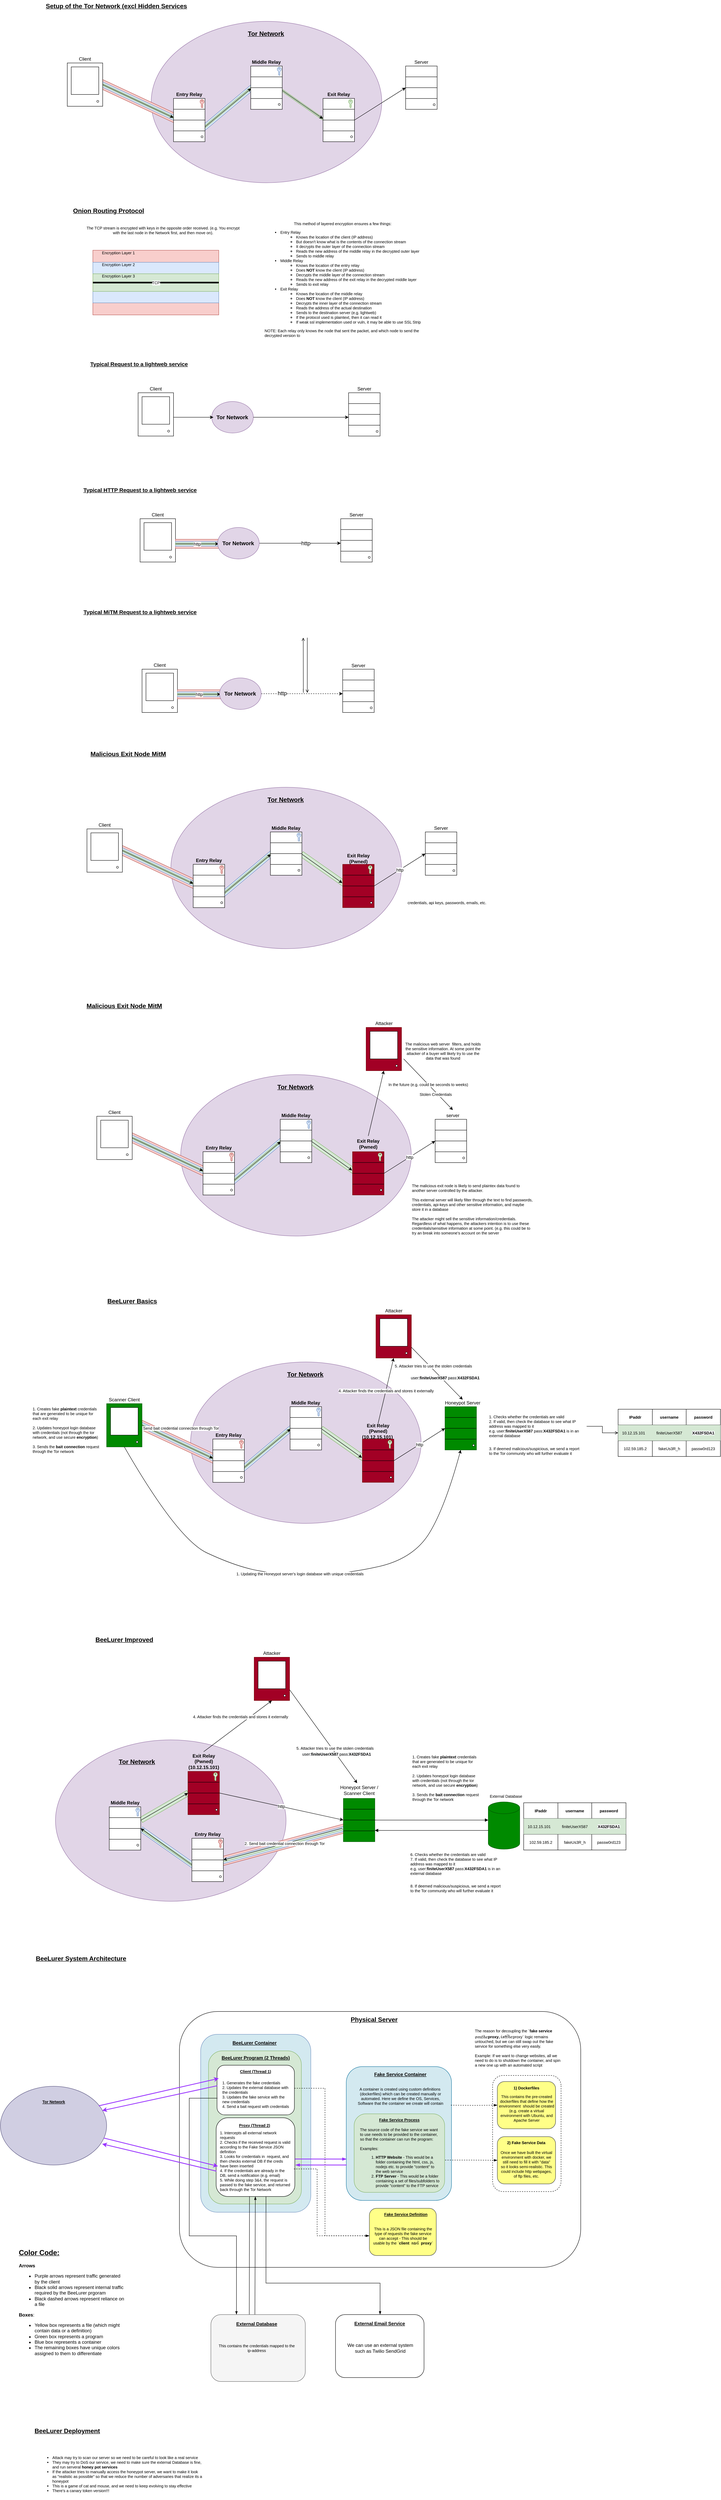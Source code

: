 <mxfile version="18.1.1" type="device"><diagram id="mX3HT2SRpM-UckBtFhlz" name="Page-1"><mxGraphModel dx="3367" dy="2261" grid="1" gridSize="10" guides="1" tooltips="1" connect="1" arrows="1" fold="1" page="1" pageScale="1" pageWidth="850" pageHeight="1100" math="0" shadow="0"><root><mxCell id="0"/><mxCell id="1" parent="0"/><mxCell id="ZFZbZs1kjBRfm6GntnDY-709" value="" style="group" parent="1" vertex="1" connectable="0"><mxGeometry x="325" y="5060" width="1020" height="650" as="geometry"/></mxCell><mxCell id="ZFZbZs1kjBRfm6GntnDY-598" value="" style="rounded=1;whiteSpace=wrap;html=1;fontSize=10;" parent="ZFZbZs1kjBRfm6GntnDY-709" vertex="1"><mxGeometry width="1020" height="650" as="geometry"/></mxCell><mxCell id="ZFZbZs1kjBRfm6GntnDY-634" value="" style="group" parent="ZFZbZs1kjBRfm6GntnDY-709" vertex="1" connectable="0"><mxGeometry x="74" y="100" width="260" height="410" as="geometry"/></mxCell><mxCell id="ZFZbZs1kjBRfm6GntnDY-692" value="" style="rounded=1;whiteSpace=wrap;html=1;fontSize=14;fillColor=#D3E9F0;strokeColor=#6c8ebf;" parent="ZFZbZs1kjBRfm6GntnDY-634" vertex="1"><mxGeometry x="-20" y="-42.051" width="280" height="452.051" as="geometry"/></mxCell><mxCell id="ZFZbZs1kjBRfm6GntnDY-617" value="" style="rounded=1;whiteSpace=wrap;html=1;fontSize=10;verticalAlign=bottom;fillColor=#d5e8d4;strokeColor=#82b366;" parent="ZFZbZs1kjBRfm6GntnDY-634" vertex="1"><mxGeometry width="236.0" height="388.974" as="geometry"/></mxCell><mxCell id="ZFZbZs1kjBRfm6GntnDY-618" value="&lt;b&gt;&lt;u&gt;&lt;font style=&quot;font-size: 12px;&quot;&gt;BeeLurer Program (2 Threads)&lt;/font&gt;&lt;/u&gt;&lt;/b&gt;" style="text;html=1;strokeColor=none;fillColor=none;align=center;verticalAlign=middle;whiteSpace=wrap;rounded=0;fontSize=10;" parent="ZFZbZs1kjBRfm6GntnDY-634" vertex="1"><mxGeometry x="25.676" width="188.472" height="36.466" as="geometry"/></mxCell><mxCell id="ZFZbZs1kjBRfm6GntnDY-606" value="" style="group" parent="ZFZbZs1kjBRfm6GntnDY-634" vertex="1" connectable="0"><mxGeometry x="21.579" y="36.469" width="196.667" height="126.154" as="geometry"/></mxCell><mxCell id="B1lEDLBYZGR_L-tnAT2Q-1" value="" style="group" vertex="1" connectable="0" parent="ZFZbZs1kjBRfm6GntnDY-606"><mxGeometry width="196.667" height="126.154" as="geometry"/></mxCell><mxCell id="ZFZbZs1kjBRfm6GntnDY-604" value="&lt;span style=&quot;color: rgba(0, 0, 0, 0); font-family: monospace; font-size: 0px; font-weight: 400; text-align: start;&quot;&gt;%3CmxGraphModel%3E%3Croot%3E%3CmxCell%20id%3D%220%22%2F%3E%3CmxCell%20id%3D%221%22%20parent%3D%220%22%2F%3E%3CmxCell%20id%3D%222%22%20value%3D%22%26lt%3Bb%26gt%3BFake%20Service%20(website%2C%20ftp%20server%2C%20email%20server%2C%20etc.)%26lt%3B%2Fb%26gt%3B%22%20style%3D%22rounded%3D1%3BwhiteSpace%3Dwrap%3Bhtml%3D1%3BfontSize%3D10%3B%22%20vertex%3D%221%22%20parent%3D%221%22%3E%3CmxGeometry%20x%3D%2275%22%20y%3D%225250%22%20width%3D%22155%22%20height%3D%22140%22%20as%3D%22geometry%22%2F%3E%3C%2FmxCell%3E%3C%2Froot%3E%3C%2FmxGraphModel%3E&lt;/span&gt;&lt;span style=&quot;color: rgba(0, 0, 0, 0); font-family: monospace; font-size: 0px; font-weight: 400; text-align: start;&quot;&gt;%3CmxGraphModel%3E%3Croot%3E%3CmxCell%20id%3D%220%22%2F%3E%3CmxCell%20id%3D%221%22%20parent%3D%220%22%2F%3E%3CmxCell%20id%3D%222%22%20value%3D%22%26lt%3Bb%26gt%3BFake%20Service%20(website%2C%20ftp%20server%2C%20email%20server%2C%20etc.)%26lt%3B%2Fb%26gt%3B%22%20style%3D%22rounded%3D1%3BwhiteSpace%3Dwrap%3Bhtml%3D1%3BfontSize%3D10%3B%22%20vertex%3D%221%22%20parent%3D%221%22%3E%3CmxGeometry%20x%3D%2275%22%20y%3D%225250%22%20width%3D%22155%22%20height%3D%22140%22%20as%3D%22geometry%22%2F%3E%3C%2FmxCell%3E%3C%2Froot%3E%3C%2FmxGraphModel%3E&lt;/span&gt;" style="rounded=1;whiteSpace=wrap;html=1;fontSize=10;fontStyle=1" parent="B1lEDLBYZGR_L-tnAT2Q-1" vertex="1"><mxGeometry width="196.667" height="126.154" as="geometry"/></mxCell><mxCell id="ZFZbZs1kjBRfm6GntnDY-605" value="&lt;span&gt;&lt;u&gt;Client (Thread 1)&lt;/u&gt;&lt;/span&gt;" style="text;html=1;strokeColor=none;fillColor=none;align=center;verticalAlign=middle;whiteSpace=wrap;rounded=0;fontSize=10;fontStyle=1" parent="B1lEDLBYZGR_L-tnAT2Q-1" vertex="1"><mxGeometry x="42.593" width="111.489" height="31.538" as="geometry"/></mxCell><mxCell id="ZFZbZs1kjBRfm6GntnDY-636" value="1. Generates the fake credentials&lt;br&gt;2. Updates the external database with the credentials&lt;br&gt;3. Updates the fake service with the&amp;nbsp; new credentials&lt;br&gt;4. Send a bait request with credentials" style="text;html=1;strokeColor=none;fillColor=none;align=left;verticalAlign=middle;whiteSpace=wrap;rounded=0;fontSize=10;" parent="B1lEDLBYZGR_L-tnAT2Q-1" vertex="1"><mxGeometry x="10.93" y="31.54" width="174.81" height="86.15" as="geometry"/></mxCell><mxCell id="B1lEDLBYZGR_L-tnAT2Q-4" value="" style="group" vertex="1" connectable="0" parent="ZFZbZs1kjBRfm6GntnDY-634"><mxGeometry x="21.58" y="-41.54" width="190" height="41.54" as="geometry"/></mxCell><mxCell id="ZFZbZs1kjBRfm6GntnDY-693" value="&lt;b&gt;&lt;u&gt;&lt;font style=&quot;font-size: 12px;&quot;&gt;BeeLurer Container&lt;/font&gt;&lt;/u&gt;&lt;/b&gt;" style="text;html=1;strokeColor=none;fillColor=none;align=center;verticalAlign=middle;whiteSpace=wrap;rounded=0;fontSize=14;" parent="B1lEDLBYZGR_L-tnAT2Q-4" vertex="1"><mxGeometry width="190" height="41.54" as="geometry"/></mxCell><mxCell id="B1lEDLBYZGR_L-tnAT2Q-2" value="" style="shape=image;html=1;verticalAlign=top;verticalLabelPosition=bottom;labelBackgroundColor=#ffffff;imageAspect=0;aspect=fixed;image=https://cdn0.iconfinder.com/data/icons/social-media-2104/24/social_media_social_media_logo_docker-128.png;fontSize=10;fillColor=#D3E9F0;" vertex="1" parent="B1lEDLBYZGR_L-tnAT2Q-4"><mxGeometry x="161.73" y="11.63" width="18.273" height="18.273" as="geometry"/></mxCell><mxCell id="ZFZbZs1kjBRfm6GntnDY-608" value="&lt;b&gt;&lt;font style=&quot;font-size: 16px;&quot;&gt;&lt;u&gt;Physical Server&lt;/u&gt;&lt;/font&gt;&lt;/b&gt;" style="text;html=1;strokeColor=none;fillColor=none;align=center;verticalAlign=middle;whiteSpace=wrap;rounded=0;fontSize=10;" parent="ZFZbZs1kjBRfm6GntnDY-709" vertex="1"><mxGeometry x="345" width="300" height="40" as="geometry"/></mxCell><mxCell id="ZFZbZs1kjBRfm6GntnDY-627" value="" style="group" parent="ZFZbZs1kjBRfm6GntnDY-709" vertex="1" connectable="0"><mxGeometry x="93.35" y="270" width="200" height="200" as="geometry"/></mxCell><mxCell id="ZFZbZs1kjBRfm6GntnDY-621" value="" style="rounded=1;whiteSpace=wrap;html=1;fontSize=10;" parent="ZFZbZs1kjBRfm6GntnDY-627" vertex="1"><mxGeometry width="200" height="200" as="geometry"/></mxCell><mxCell id="ZFZbZs1kjBRfm6GntnDY-626" value="&lt;b&gt;&lt;u&gt;Proxy (Thread 2)&lt;/u&gt;&lt;/b&gt;" style="text;html=1;strokeColor=none;fillColor=none;align=center;verticalAlign=middle;whiteSpace=wrap;rounded=0;fontSize=10;" parent="ZFZbZs1kjBRfm6GntnDY-627" vertex="1"><mxGeometry x="14.494" width="166.315" height="37.895" as="geometry"/></mxCell><mxCell id="ZFZbZs1kjBRfm6GntnDY-637" value="1. Intercepts all external network requests&lt;br&gt;2. Checks if the received request is valid according to the Fake Service JSON definition&lt;br&gt;3. Looks for credentials in&amp;nbsp; request, and then checks external DB if the creds have been inserted&lt;br&gt;4. If the credentials are already in the DB, send a notification (e.g. email)&lt;br&gt;5. While doing step 3&amp;amp;4, the request is passed to the fake service, and returned back through the Tor Network" style="text;html=1;strokeColor=none;fillColor=none;align=left;verticalAlign=middle;whiteSpace=wrap;rounded=0;fontSize=10;" parent="ZFZbZs1kjBRfm6GntnDY-627" vertex="1"><mxGeometry x="7.4" y="30" width="181.84" height="160" as="geometry"/></mxCell><mxCell id="ZFZbZs1kjBRfm6GntnDY-649" style="edgeStyle=orthogonalEdgeStyle;rounded=0;orthogonalLoop=1;jettySize=auto;html=1;entryX=-0.007;entryY=0.581;entryDx=0;entryDy=0;entryPerimeter=0;dashed=1;fontSize=10;endArrow=blockThin;endFill=1;strokeWidth=1;" parent="ZFZbZs1kjBRfm6GntnDY-709" target="ZFZbZs1kjBRfm6GntnDY-639" edge="1"><mxGeometry relative="1" as="geometry"><mxPoint x="295" y="400" as="sourcePoint"/><Array as="points"><mxPoint x="290" y="400"/><mxPoint x="350" y="400"/><mxPoint x="350" y="570"/></Array></mxGeometry></mxCell><mxCell id="ZFZbZs1kjBRfm6GntnDY-650" style="edgeStyle=orthogonalEdgeStyle;rounded=0;orthogonalLoop=1;jettySize=auto;html=1;entryX=0;entryY=0.581;entryDx=0;entryDy=0;entryPerimeter=0;dashed=1;fontSize=10;endArrow=blockThin;endFill=1;strokeWidth=1;" parent="ZFZbZs1kjBRfm6GntnDY-709" source="ZFZbZs1kjBRfm6GntnDY-604" target="ZFZbZs1kjBRfm6GntnDY-639" edge="1"><mxGeometry relative="1" as="geometry"><Array as="points"><mxPoint x="370" y="195"/><mxPoint x="370" y="570"/></Array></mxGeometry></mxCell><mxCell id="ZFZbZs1kjBRfm6GntnDY-659" value="&lt;div style=&quot;text-align: left;&quot;&gt;&lt;span style=&quot;background-color: initial;&quot;&gt;The reason for decoupling the `&lt;/span&gt;&lt;b style=&quot;background-color: initial;&quot;&gt;fake service&lt;/b&gt;&lt;span style=&quot;background-color: initial;&quot;&gt;` from the `&lt;/span&gt;&lt;b style=&quot;background-color: initial;&quot;&gt;proxy&lt;/b&gt;&lt;span style=&quot;background-color: initial;&quot;&gt;`, is that the `proxy` logic remains untouched, but we can still swap out the fake service for something else very easily.&lt;/span&gt;&lt;/div&gt;&lt;div style=&quot;text-align: left;&quot;&gt;&lt;span style=&quot;background-color: initial;&quot;&gt;&lt;br&gt;&lt;/span&gt;&lt;/div&gt;&lt;div style=&quot;text-align: left;&quot;&gt;&lt;span style=&quot;background-color: initial;&quot;&gt;Example: If we want to change websites, all we need to do is to shutdown the container, and spin a new one up with an automated script&lt;/span&gt;&lt;/div&gt;&lt;br&gt;" style="text;html=1;strokeColor=none;fillColor=none;align=center;verticalAlign=middle;whiteSpace=wrap;rounded=0;fontSize=10;" parent="ZFZbZs1kjBRfm6GntnDY-709" vertex="1"><mxGeometry x="750" y="40" width="220" height="118" as="geometry"/></mxCell><mxCell id="ZFZbZs1kjBRfm6GntnDY-677" value="" style="group" parent="ZFZbZs1kjBRfm6GntnDY-709" vertex="1" connectable="0"><mxGeometry x="796" y="162.5" width="174" height="295" as="geometry"/></mxCell><mxCell id="ZFZbZs1kjBRfm6GntnDY-670" value="" style="rounded=1;whiteSpace=wrap;html=1;fontSize=10;dashed=1;rotation=90;" parent="ZFZbZs1kjBRfm6GntnDY-677" vertex="1"><mxGeometry x="-60.5" y="60.5" width="295" height="174" as="geometry"/></mxCell><mxCell id="ZFZbZs1kjBRfm6GntnDY-674" value="" style="group" parent="ZFZbZs1kjBRfm6GntnDY-677" vertex="1" connectable="0"><mxGeometry x="12" y="15.5" width="148" height="120" as="geometry"/></mxCell><mxCell id="ZFZbZs1kjBRfm6GntnDY-661" value="" style="rounded=1;whiteSpace=wrap;html=1;fontSize=10;fillColor=#ffff88;strokeColor=#36393d;" parent="ZFZbZs1kjBRfm6GntnDY-674" vertex="1"><mxGeometry width="148" height="120" as="geometry"/></mxCell><mxCell id="ZFZbZs1kjBRfm6GntnDY-664" value="This contains the pre-created dockerfiles that define how the environment&amp;nbsp; should be created (e.g. create a virtual environment with Ubuntu, and Apache Server" style="text;html=1;strokeColor=none;fillColor=none;align=center;verticalAlign=middle;whiteSpace=wrap;rounded=0;fontSize=10;" parent="ZFZbZs1kjBRfm6GntnDY-674" vertex="1"><mxGeometry x="2.642" y="30" width="142.714" height="75" as="geometry"/></mxCell><mxCell id="ZFZbZs1kjBRfm6GntnDY-667" value="&lt;b&gt;1) Dockerfiles&lt;/b&gt;" style="text;html=1;strokeColor=none;fillColor=none;align=center;verticalAlign=middle;whiteSpace=wrap;rounded=0;fontSize=10;" parent="ZFZbZs1kjBRfm6GntnDY-674" vertex="1"><mxGeometry x="9.514" y="2" width="127.914" height="28" as="geometry"/></mxCell><mxCell id="ZFZbZs1kjBRfm6GntnDY-676" value="" style="group" parent="ZFZbZs1kjBRfm6GntnDY-677" vertex="1" connectable="0"><mxGeometry x="12" y="155.5" width="148" height="120" as="geometry"/></mxCell><mxCell id="ZFZbZs1kjBRfm6GntnDY-662" value="" style="rounded=1;whiteSpace=wrap;html=1;fontSize=10;fillColor=#ffff88;strokeColor=#36393d;" parent="ZFZbZs1kjBRfm6GntnDY-676" vertex="1"><mxGeometry width="148" height="120" as="geometry"/></mxCell><mxCell id="ZFZbZs1kjBRfm6GntnDY-668" value="&lt;b&gt;2) Fake Service Data&lt;/b&gt;" style="text;html=1;strokeColor=none;fillColor=none;align=center;verticalAlign=middle;whiteSpace=wrap;rounded=0;fontSize=10;" parent="ZFZbZs1kjBRfm6GntnDY-676" vertex="1"><mxGeometry x="15.293" width="117.413" height="30" as="geometry"/></mxCell><mxCell id="ZFZbZs1kjBRfm6GntnDY-666" value="Once we have built the virtual environment with docker, we still need to fill it with &quot;data&quot; so it looks semi-realistic. This could include http webpages, of ftp files, etc." style="text;html=1;strokeColor=none;fillColor=none;align=center;verticalAlign=middle;whiteSpace=wrap;rounded=0;fontSize=10;" parent="ZFZbZs1kjBRfm6GntnDY-676" vertex="1"><mxGeometry x="6.907" y="30" width="134.187" height="80" as="geometry"/></mxCell><mxCell id="ZFZbZs1kjBRfm6GntnDY-678" value="" style="group" parent="ZFZbZs1kjBRfm6GntnDY-709" vertex="1" connectable="0"><mxGeometry x="482.81" y="500" width="177.19" height="120" as="geometry"/></mxCell><mxCell id="ZFZbZs1kjBRfm6GntnDY-639" value="" style="rounded=1;whiteSpace=wrap;html=1;fontSize=10;container=0;fillColor=#ffff88;strokeColor=#36393d;" parent="ZFZbZs1kjBRfm6GntnDY-678" vertex="1"><mxGeometry width="170" height="120" as="geometry"/></mxCell><mxCell id="ZFZbZs1kjBRfm6GntnDY-640" value="&lt;b&gt;&lt;u&gt;Fake Service Definition&lt;/u&gt;&lt;/b&gt;" style="text;html=1;strokeColor=none;fillColor=none;align=center;verticalAlign=middle;whiteSpace=wrap;rounded=0;fontSize=10;container=0;" parent="ZFZbZs1kjBRfm6GntnDY-678" vertex="1"><mxGeometry x="20.96" width="143.444" height="30" as="geometry"/></mxCell><mxCell id="ZFZbZs1kjBRfm6GntnDY-646" value="This is a JSON file containing the type of requests the fake service can accept - This should be usable by the `&lt;b&gt;client&lt;/b&gt;` and `&lt;b&gt;proxy&lt;/b&gt;`" style="text;html=1;strokeColor=none;fillColor=none;align=center;verticalAlign=middle;whiteSpace=wrap;rounded=0;fontSize=10;container=0;" parent="ZFZbZs1kjBRfm6GntnDY-678" vertex="1"><mxGeometry x="8.178" y="30" width="155.382" height="80" as="geometry"/></mxCell><mxCell id="ZFZbZs1kjBRfm6GntnDY-682" style="edgeStyle=orthogonalEdgeStyle;rounded=0;orthogonalLoop=1;jettySize=auto;html=1;fontSize=10;endArrow=blockThin;endFill=1;strokeWidth=2;fillColor=#b0e3e6;strokeColor=#9933FF;exitX=1.002;exitY=0.524;exitDx=0;exitDy=0;exitPerimeter=0;entryX=0.003;entryY=0.691;entryDx=0;entryDy=0;entryPerimeter=0;" parent="ZFZbZs1kjBRfm6GntnDY-709" target="ZFZbZs1kjBRfm6GntnDY-695" edge="1" source="ZFZbZs1kjBRfm6GntnDY-621"><mxGeometry relative="1" as="geometry"><mxPoint x="416.71" y="370" as="targetPoint"/><mxPoint x="290" y="370" as="sourcePoint"/><Array as="points"><mxPoint x="425" y="375"/></Array></mxGeometry></mxCell><mxCell id="ZFZbZs1kjBRfm6GntnDY-705" value="" style="group" parent="ZFZbZs1kjBRfm6GntnDY-709" vertex="1" connectable="0"><mxGeometry x="424.06" y="140" width="267.5" height="340" as="geometry"/></mxCell><mxCell id="ZFZbZs1kjBRfm6GntnDY-695" value="" style="rounded=1;whiteSpace=wrap;html=1;fontSize=10;fillColor=#D3E9F0;strokeColor=#10739e;" parent="ZFZbZs1kjBRfm6GntnDY-705" vertex="1"><mxGeometry width="267.5" height="340" as="geometry"/></mxCell><mxCell id="ZFZbZs1kjBRfm6GntnDY-703" value="" style="group" parent="ZFZbZs1kjBRfm6GntnDY-705" vertex="1" connectable="0"><mxGeometry x="9.88" width="255.24" height="40" as="geometry"/></mxCell><mxCell id="ZFZbZs1kjBRfm6GntnDY-696" value="&lt;b&gt;&lt;u&gt;&lt;font style=&quot;font-size: 12px;&quot;&gt;Fake Service Container&lt;/font&gt;&lt;/u&gt;&lt;/b&gt;" style="text;html=1;strokeColor=none;fillColor=none;align=center;verticalAlign=middle;whiteSpace=wrap;rounded=0;fontSize=10;" parent="ZFZbZs1kjBRfm6GntnDY-703" vertex="1"><mxGeometry width="255.24" height="40" as="geometry"/></mxCell><mxCell id="ZFZbZs1kjBRfm6GntnDY-697" value="" style="shape=image;html=1;verticalAlign=top;verticalLabelPosition=bottom;labelBackgroundColor=#ffffff;imageAspect=0;aspect=fixed;image=https://cdn0.iconfinder.com/data/icons/social-media-2104/24/social_media_social_media_logo_docker-128.png;fontSize=10;fillColor=#D3E9F0;" parent="ZFZbZs1kjBRfm6GntnDY-703" vertex="1"><mxGeometry x="196.86" y="11.6" width="18.273" height="18.273" as="geometry"/></mxCell><mxCell id="ZFZbZs1kjBRfm6GntnDY-704" value="&lt;span style=&quot;text-align: left;&quot;&gt;A container is created using custom definitions&amp;nbsp; (dockerfiles) which can be created manually or automated. Here we define the OS, Services, Software that the container we create will contain&lt;/span&gt;" style="text;html=1;strokeColor=none;fillColor=none;align=center;verticalAlign=middle;whiteSpace=wrap;rounded=0;fontSize=10;" parent="ZFZbZs1kjBRfm6GntnDY-705" vertex="1"><mxGeometry x="19.5" y="40" width="236" height="70" as="geometry"/></mxCell><mxCell id="ZFZbZs1kjBRfm6GntnDY-701" value="" style="group" parent="ZFZbZs1kjBRfm6GntnDY-705" vertex="1" connectable="0"><mxGeometry x="20" y="120" width="230" height="210" as="geometry"/></mxCell><mxCell id="ZFZbZs1kjBRfm6GntnDY-699" value="" style="rounded=1;whiteSpace=wrap;html=1;fontSize=14;fillColor=#d5e8d4;strokeColor=#82b366;" parent="ZFZbZs1kjBRfm6GntnDY-701" vertex="1"><mxGeometry width="230.0" height="199.5" as="geometry"/></mxCell><mxCell id="ZFZbZs1kjBRfm6GntnDY-700" value="&lt;b&gt;&lt;font style=&quot;font-size: 10px;&quot;&gt;&lt;u&gt;Fake Service Process&lt;/u&gt;&lt;/font&gt;&lt;/b&gt;" style="text;html=1;strokeColor=none;fillColor=none;align=center;verticalAlign=middle;whiteSpace=wrap;rounded=0;fontSize=14;" parent="ZFZbZs1kjBRfm6GntnDY-701" vertex="1"><mxGeometry x="23.23" width="183.54" height="28.5" as="geometry"/></mxCell><mxCell id="ZFZbZs1kjBRfm6GntnDY-702" value="&lt;div style=&quot;text-align: left;&quot;&gt;The source code of the fake service we want to use needs to be provided to the container, so that the container can run the program:&amp;nbsp;&lt;/div&gt;&lt;div style=&quot;text-align: left;&quot;&gt;&lt;br&gt;&lt;/div&gt;&lt;div style=&quot;text-align: left;&quot;&gt;Examples:&lt;/div&gt;&lt;ol style=&quot;text-align: left;&quot;&gt;&lt;li&gt;&lt;b&gt;HTTP Website&amp;nbsp;&lt;/b&gt;- This would be a folder containing the html, css, js, nodejs etc. to provide &quot;content&quot; to the web service&lt;/li&gt;&lt;li&gt;&lt;b&gt;FTP Server&lt;/b&gt;&amp;nbsp;- This would be a folder containing a set of files/subfolders to provide &quot;content&quot; to the FTP service&lt;/li&gt;&lt;/ol&gt;" style="text;html=1;strokeColor=none;fillColor=none;align=center;verticalAlign=middle;whiteSpace=wrap;rounded=0;fontSize=10;" parent="ZFZbZs1kjBRfm6GntnDY-701" vertex="1"><mxGeometry x="13.686" y="21" width="204.458" height="189" as="geometry"/></mxCell><mxCell id="ZFZbZs1kjBRfm6GntnDY-681" style="edgeStyle=orthogonalEdgeStyle;rounded=0;orthogonalLoop=1;jettySize=auto;html=1;fontSize=10;endArrow=blockThin;endFill=1;strokeWidth=2;fillColor=#b0e3e6;strokeColor=#9933FF;" parent="ZFZbZs1kjBRfm6GntnDY-705" edge="1"><mxGeometry relative="1" as="geometry"><mxPoint x="-129.06" y="250" as="targetPoint"/><mxPoint x="0.94" y="250" as="sourcePoint"/><Array as="points"><mxPoint y="250"/><mxPoint x="-139" y="250"/></Array></mxGeometry></mxCell><mxCell id="ZFZbZs1kjBRfm6GntnDY-707" style="edgeStyle=orthogonalEdgeStyle;rounded=0;orthogonalLoop=1;jettySize=auto;html=1;fontSize=10;endArrow=blockThin;endFill=1;strokeColor=#000000;strokeWidth=1;exitX=1.005;exitY=0.589;exitDx=0;exitDy=0;exitPerimeter=0;dashed=1;" parent="ZFZbZs1kjBRfm6GntnDY-709" source="ZFZbZs1kjBRfm6GntnDY-699" target="ZFZbZs1kjBRfm6GntnDY-662" edge="1"><mxGeometry relative="1" as="geometry"><mxPoint x="680" y="380" as="sourcePoint"/><Array as="points"/></mxGeometry></mxCell><mxCell id="ZFZbZs1kjBRfm6GntnDY-708" style="edgeStyle=orthogonalEdgeStyle;rounded=0;orthogonalLoop=1;jettySize=auto;html=1;dashed=1;fontSize=10;endArrow=blockThin;endFill=1;strokeColor=#000000;strokeWidth=1;exitX=0;exitY=0.5;exitDx=0;exitDy=0;entryX=0;entryY=0.5;entryDx=0;entryDy=0;" parent="ZFZbZs1kjBRfm6GntnDY-709" target="ZFZbZs1kjBRfm6GntnDY-661" edge="1"><mxGeometry relative="1" as="geometry"><mxPoint x="690" y="238" as="sourcePoint"/><mxPoint x="810" y="246" as="targetPoint"/></mxGeometry></mxCell><mxCell id="ZFZbZs1kjBRfm6GntnDY-136" value="&lt;b&gt;&lt;u&gt;Setup of the Tor Network (excl Hidden Services&lt;/u&gt;&lt;/b&gt;" style="text;html=1;strokeColor=none;fillColor=none;align=center;verticalAlign=middle;whiteSpace=wrap;rounded=0;fontSize=16;" parent="1" vertex="1"><mxGeometry x="-30" y="-50" width="390" height="30" as="geometry"/></mxCell><mxCell id="ZFZbZs1kjBRfm6GntnDY-137" value="" style="group" parent="1" vertex="1" connectable="0"><mxGeometry x="40" y="4.25" width="940" height="410" as="geometry"/></mxCell><mxCell id="ZFZbZs1kjBRfm6GntnDY-82" value="" style="ellipse;whiteSpace=wrap;html=1;fillColor=#e1d5e7;strokeColor=#9673a6;" parent="ZFZbZs1kjBRfm6GntnDY-137" vertex="1"><mxGeometry x="213.29" width="586" height="410" as="geometry"/></mxCell><mxCell id="ZFZbZs1kjBRfm6GntnDY-49" value="" style="group;rotation=25;" parent="ZFZbZs1kjBRfm6GntnDY-137" vertex="1" connectable="0"><mxGeometry x="70.21" y="204.83" width="220.607" height="18.67" as="geometry"/></mxCell><mxCell id="ZFZbZs1kjBRfm6GntnDY-45" value="" style="group;rotation=25;verticalAlign=bottom;" parent="ZFZbZs1kjBRfm6GntnDY-49" vertex="1" connectable="0"><mxGeometry x="1.077" y="-11" width="219.53" height="29.57" as="geometry"/></mxCell><mxCell id="ZFZbZs1kjBRfm6GntnDY-43" value="" style="rounded=0;whiteSpace=wrap;html=1;fillColor=#f8cecc;strokeColor=#b85450;rotation=25;" parent="ZFZbZs1kjBRfm6GntnDY-45" vertex="1"><mxGeometry x="3.6" y="-1.5" width="215.93" height="23" as="geometry"/></mxCell><mxCell id="ZFZbZs1kjBRfm6GntnDY-42" value="" style="rounded=0;whiteSpace=wrap;html=1;fillColor=#dae8fc;strokeColor=#6c8ebf;rotation=25;" parent="ZFZbZs1kjBRfm6GntnDY-45" vertex="1"><mxGeometry x="3.6" y="3.75" width="215.931" height="12.5" as="geometry"/></mxCell><mxCell id="ZFZbZs1kjBRfm6GntnDY-41" value="" style="rounded=0;whiteSpace=wrap;html=1;fillColor=#d5e8d4;strokeColor=#82b366;rotation=25;" parent="ZFZbZs1kjBRfm6GntnDY-49" vertex="1"><mxGeometry x="1.077" y="-5" width="215.931" height="4.668" as="geometry"/></mxCell><mxCell id="ZFZbZs1kjBRfm6GntnDY-48" value="" style="endArrow=classic;html=1;rounded=0;entryX=-0.001;entryY=0.444;entryDx=0;entryDy=0;exitX=0;exitY=0.5;exitDx=0;exitDy=0;entryPerimeter=0;endFill=1;" parent="ZFZbZs1kjBRfm6GntnDY-137" source="ZFZbZs1kjBRfm6GntnDY-41" target="ZFZbZs1kjBRfm6GntnDY-20" edge="1"><mxGeometry width="50" height="50" relative="1" as="geometry"><mxPoint x="20.116" y="190.64" as="sourcePoint"/><mxPoint x="129.216" y="186.64" as="targetPoint"/></mxGeometry></mxCell><mxCell id="ZFZbZs1kjBRfm6GntnDY-15" value="" style="group" parent="ZFZbZs1kjBRfm6GntnDY-137" vertex="1" connectable="0"><mxGeometry y="105.75" width="90" height="110" as="geometry"/></mxCell><mxCell id="ZFZbZs1kjBRfm6GntnDY-1" value="" style="rounded=0;whiteSpace=wrap;html=1;" parent="ZFZbZs1kjBRfm6GntnDY-15" vertex="1"><mxGeometry width="90" height="110" as="geometry"/></mxCell><mxCell id="ZFZbZs1kjBRfm6GntnDY-2" value="" style="rounded=0;whiteSpace=wrap;html=1;" parent="ZFZbZs1kjBRfm6GntnDY-15" vertex="1"><mxGeometry x="10" y="10" width="70" height="70" as="geometry"/></mxCell><mxCell id="ZFZbZs1kjBRfm6GntnDY-3" value="" style="ellipse;whiteSpace=wrap;html=1;aspect=fixed;" parent="ZFZbZs1kjBRfm6GntnDY-15" vertex="1"><mxGeometry x="75" y="95" width="5" height="5" as="geometry"/></mxCell><mxCell id="ZFZbZs1kjBRfm6GntnDY-50" value="" style="group;rotation=-40;" parent="ZFZbZs1kjBRfm6GntnDY-137" vertex="1" connectable="0"><mxGeometry x="321.01" y="194.75" width="178.63" height="20.51" as="geometry"/></mxCell><mxCell id="ZFZbZs1kjBRfm6GntnDY-51" value="" style="group;rotation=-40;verticalAlign=bottom;" parent="ZFZbZs1kjBRfm6GntnDY-50" vertex="1" connectable="0"><mxGeometry x="2.664" y="11.375" width="177.758" height="32.484" as="geometry"/></mxCell><mxCell id="ZFZbZs1kjBRfm6GntnDY-53" value="" style="rounded=0;whiteSpace=wrap;html=1;fillColor=#dae8fc;strokeColor=#6c8ebf;rotation=-40;container=1;" parent="ZFZbZs1kjBRfm6GntnDY-51" vertex="1"><mxGeometry x="-1.57" y="5.28" width="174.844" height="13.732" as="geometry"/></mxCell><mxCell id="ZFZbZs1kjBRfm6GntnDY-54" value="" style="rounded=0;whiteSpace=wrap;html=1;fillColor=#d5e8d4;strokeColor=#82b366;rotation=-40;" parent="ZFZbZs1kjBRfm6GntnDY-50" vertex="1"><mxGeometry x="-2.047" y="23.256" width="174.844" height="5.128" as="geometry"/></mxCell><mxCell id="ZFZbZs1kjBRfm6GntnDY-55" value="" style="endArrow=classic;html=1;rounded=0;exitX=0;exitY=0.5;exitDx=0;exitDy=0;endFill=1;entryX=0.01;entryY=0.516;entryDx=0;entryDy=0;entryPerimeter=0;" parent="ZFZbZs1kjBRfm6GntnDY-137" source="ZFZbZs1kjBRfm6GntnDY-54" target="ZFZbZs1kjBRfm6GntnDY-30" edge="1"><mxGeometry width="50" height="50" relative="1" as="geometry"><mxPoint x="355.573" y="364.042" as="sourcePoint"/><mxPoint x="460" y="165.75" as="targetPoint"/></mxGeometry></mxCell><mxCell id="ZFZbZs1kjBRfm6GntnDY-27" value="" style="group" parent="ZFZbZs1kjBRfm6GntnDY-137" vertex="1" connectable="0"><mxGeometry x="270" y="175.75" width="80" height="130" as="geometry"/></mxCell><mxCell id="ZFZbZs1kjBRfm6GntnDY-25" value="&lt;b&gt;Entry Relay&lt;/b&gt;" style="text;html=1;strokeColor=none;fillColor=none;align=center;verticalAlign=middle;whiteSpace=wrap;rounded=0;" parent="ZFZbZs1kjBRfm6GntnDY-27" vertex="1"><mxGeometry width="80" height="20" as="geometry"/></mxCell><mxCell id="ZFZbZs1kjBRfm6GntnDY-20" value="" style="rounded=0;whiteSpace=wrap;html=1;" parent="ZFZbZs1kjBRfm6GntnDY-27" vertex="1"><mxGeometry y="20" width="80" height="110" as="geometry"/></mxCell><mxCell id="ZFZbZs1kjBRfm6GntnDY-22" value="" style="endArrow=none;html=1;rounded=0;entryX=1;entryY=0.75;entryDx=0;entryDy=0;exitX=0;exitY=0.75;exitDx=0;exitDy=0;" parent="ZFZbZs1kjBRfm6GntnDY-27" source="ZFZbZs1kjBRfm6GntnDY-20" target="ZFZbZs1kjBRfm6GntnDY-20" edge="1"><mxGeometry width="50" height="50" relative="1" as="geometry"><mxPoint x="210" y="120" as="sourcePoint"/><mxPoint x="260" y="70" as="targetPoint"/></mxGeometry></mxCell><mxCell id="ZFZbZs1kjBRfm6GntnDY-23" value="" style="endArrow=none;html=1;rounded=0;exitX=0;exitY=0.5;exitDx=0;exitDy=0;entryX=1;entryY=0.5;entryDx=0;entryDy=0;" parent="ZFZbZs1kjBRfm6GntnDY-27" source="ZFZbZs1kjBRfm6GntnDY-20" target="ZFZbZs1kjBRfm6GntnDY-20" edge="1"><mxGeometry width="50" height="50" relative="1" as="geometry"><mxPoint x="210" y="110" as="sourcePoint"/><mxPoint x="260" y="60" as="targetPoint"/></mxGeometry></mxCell><mxCell id="ZFZbZs1kjBRfm6GntnDY-24" value="" style="endArrow=none;html=1;rounded=0;entryX=1;entryY=0.25;entryDx=0;entryDy=0;exitX=0;exitY=0.25;exitDx=0;exitDy=0;" parent="ZFZbZs1kjBRfm6GntnDY-27" source="ZFZbZs1kjBRfm6GntnDY-20" target="ZFZbZs1kjBRfm6GntnDY-20" edge="1"><mxGeometry width="50" height="50" relative="1" as="geometry"><mxPoint x="210" y="60" as="sourcePoint"/><mxPoint x="260" y="10" as="targetPoint"/></mxGeometry></mxCell><mxCell id="ZFZbZs1kjBRfm6GntnDY-21" value="" style="ellipse;whiteSpace=wrap;html=1;aspect=fixed;" parent="ZFZbZs1kjBRfm6GntnDY-27" vertex="1"><mxGeometry x="70" y="115" width="5" height="5" as="geometry"/></mxCell><mxCell id="ZFZbZs1kjBRfm6GntnDY-67" value="" style="sketch=0;pointerEvents=1;shadow=0;dashed=0;html=1;strokeColor=#b85450;labelPosition=center;verticalLabelPosition=bottom;verticalAlign=top;outlineConnect=0;align=center;shape=mxgraph.office.security.key_permissions;fillColor=#f8cecc;aspect=fixed;" parent="ZFZbZs1kjBRfm6GntnDY-27" vertex="1"><mxGeometry x="67.5" y="23" width="10" height="21.2" as="geometry"/></mxCell><mxCell id="ZFZbZs1kjBRfm6GntnDY-61" value="" style="rounded=0;whiteSpace=wrap;html=1;fillColor=#d5e8d4;strokeColor=#82b366;rotation=35;" parent="ZFZbZs1kjBRfm6GntnDY-137" vertex="1"><mxGeometry x="530.49" y="209.13" width="134.98" height="5.13" as="geometry"/></mxCell><mxCell id="ZFZbZs1kjBRfm6GntnDY-62" value="" style="endArrow=classic;html=1;rounded=0;exitX=0;exitY=0.5;exitDx=0;exitDy=0;endFill=1;entryX=-0.004;entryY=0.469;entryDx=0;entryDy=0;entryPerimeter=0;" parent="ZFZbZs1kjBRfm6GntnDY-137" source="ZFZbZs1kjBRfm6GntnDY-61" target="ZFZbZs1kjBRfm6GntnDY-6" edge="1"><mxGeometry width="50" height="50" relative="1" as="geometry"><mxPoint x="486.613" y="409.042" as="sourcePoint"/><mxPoint x="598.13" y="215.26" as="targetPoint"/></mxGeometry></mxCell><mxCell id="ZFZbZs1kjBRfm6GntnDY-26" value="" style="group" parent="ZFZbZs1kjBRfm6GntnDY-137" vertex="1" connectable="0"><mxGeometry x="650" y="175.75" width="80" height="130" as="geometry"/></mxCell><mxCell id="ZFZbZs1kjBRfm6GntnDY-18" value="&lt;b&gt;Exit Relay&lt;/b&gt;" style="text;html=1;strokeColor=none;fillColor=none;align=center;verticalAlign=middle;whiteSpace=wrap;rounded=0;container=0;" parent="ZFZbZs1kjBRfm6GntnDY-26" vertex="1"><mxGeometry width="80" height="20" as="geometry"/></mxCell><mxCell id="ZFZbZs1kjBRfm6GntnDY-6" value="" style="rounded=0;whiteSpace=wrap;html=1;container=0;" parent="ZFZbZs1kjBRfm6GntnDY-26" vertex="1"><mxGeometry y="20" width="80" height="110" as="geometry"/></mxCell><mxCell id="ZFZbZs1kjBRfm6GntnDY-9" value="" style="ellipse;whiteSpace=wrap;html=1;aspect=fixed;container=0;" parent="ZFZbZs1kjBRfm6GntnDY-26" vertex="1"><mxGeometry x="70" y="115" width="5" height="5" as="geometry"/></mxCell><mxCell id="ZFZbZs1kjBRfm6GntnDY-10" value="" style="endArrow=none;html=1;rounded=0;entryX=1;entryY=0.75;entryDx=0;entryDy=0;exitX=0;exitY=0.75;exitDx=0;exitDy=0;" parent="ZFZbZs1kjBRfm6GntnDY-26" source="ZFZbZs1kjBRfm6GntnDY-6" target="ZFZbZs1kjBRfm6GntnDY-6" edge="1"><mxGeometry width="50" height="50" relative="1" as="geometry"><mxPoint y="110" as="sourcePoint"/><mxPoint x="50" y="60" as="targetPoint"/></mxGeometry></mxCell><mxCell id="ZFZbZs1kjBRfm6GntnDY-12" value="" style="endArrow=none;html=1;rounded=0;exitX=0;exitY=0.5;exitDx=0;exitDy=0;entryX=1;entryY=0.5;entryDx=0;entryDy=0;" parent="ZFZbZs1kjBRfm6GntnDY-26" source="ZFZbZs1kjBRfm6GntnDY-6" target="ZFZbZs1kjBRfm6GntnDY-6" edge="1"><mxGeometry width="50" height="50" relative="1" as="geometry"><mxPoint y="100" as="sourcePoint"/><mxPoint x="50" y="50" as="targetPoint"/></mxGeometry></mxCell><mxCell id="ZFZbZs1kjBRfm6GntnDY-13" value="" style="endArrow=none;html=1;rounded=0;entryX=1;entryY=0.25;entryDx=0;entryDy=0;exitX=0;exitY=0.25;exitDx=0;exitDy=0;" parent="ZFZbZs1kjBRfm6GntnDY-26" source="ZFZbZs1kjBRfm6GntnDY-6" target="ZFZbZs1kjBRfm6GntnDY-6" edge="1"><mxGeometry width="50" height="50" relative="1" as="geometry"><mxPoint y="50" as="sourcePoint"/><mxPoint x="50" as="targetPoint"/></mxGeometry></mxCell><mxCell id="ZFZbZs1kjBRfm6GntnDY-69" value="" style="sketch=0;pointerEvents=1;shadow=0;dashed=0;html=1;strokeColor=#82b366;labelPosition=center;verticalLabelPosition=bottom;verticalAlign=top;outlineConnect=0;align=center;shape=mxgraph.office.security.key_permissions;fillColor=#d5e8d4;aspect=fixed;" parent="ZFZbZs1kjBRfm6GntnDY-26" vertex="1"><mxGeometry x="65" y="23" width="10" height="21.2" as="geometry"/></mxCell><mxCell id="ZFZbZs1kjBRfm6GntnDY-28" value="" style="group" parent="ZFZbZs1kjBRfm6GntnDY-137" vertex="1" connectable="0"><mxGeometry x="466.29" y="93.5" width="80" height="130" as="geometry"/></mxCell><mxCell id="ZFZbZs1kjBRfm6GntnDY-29" value="&lt;b&gt;Middle Relay&lt;/b&gt;" style="text;html=1;strokeColor=none;fillColor=none;align=center;verticalAlign=middle;whiteSpace=wrap;rounded=0;" parent="ZFZbZs1kjBRfm6GntnDY-28" vertex="1"><mxGeometry width="80" height="20" as="geometry"/></mxCell><mxCell id="ZFZbZs1kjBRfm6GntnDY-30" value="" style="rounded=0;whiteSpace=wrap;html=1;" parent="ZFZbZs1kjBRfm6GntnDY-28" vertex="1"><mxGeometry y="20" width="80" height="110" as="geometry"/></mxCell><mxCell id="ZFZbZs1kjBRfm6GntnDY-31" value="" style="endArrow=none;html=1;rounded=0;entryX=1;entryY=0.75;entryDx=0;entryDy=0;exitX=0;exitY=0.75;exitDx=0;exitDy=0;" parent="ZFZbZs1kjBRfm6GntnDY-28" source="ZFZbZs1kjBRfm6GntnDY-30" target="ZFZbZs1kjBRfm6GntnDY-30" edge="1"><mxGeometry width="50" height="50" relative="1" as="geometry"><mxPoint x="210" y="120" as="sourcePoint"/><mxPoint x="260" y="70" as="targetPoint"/></mxGeometry></mxCell><mxCell id="ZFZbZs1kjBRfm6GntnDY-32" value="" style="endArrow=none;html=1;rounded=0;exitX=0;exitY=0.5;exitDx=0;exitDy=0;entryX=1;entryY=0.5;entryDx=0;entryDy=0;" parent="ZFZbZs1kjBRfm6GntnDY-28" source="ZFZbZs1kjBRfm6GntnDY-30" target="ZFZbZs1kjBRfm6GntnDY-30" edge="1"><mxGeometry width="50" height="50" relative="1" as="geometry"><mxPoint x="210" y="110" as="sourcePoint"/><mxPoint x="260" y="60" as="targetPoint"/></mxGeometry></mxCell><mxCell id="ZFZbZs1kjBRfm6GntnDY-33" value="" style="endArrow=none;html=1;rounded=0;entryX=1;entryY=0.25;entryDx=0;entryDy=0;exitX=0;exitY=0.25;exitDx=0;exitDy=0;" parent="ZFZbZs1kjBRfm6GntnDY-28" source="ZFZbZs1kjBRfm6GntnDY-30" target="ZFZbZs1kjBRfm6GntnDY-30" edge="1"><mxGeometry width="50" height="50" relative="1" as="geometry"><mxPoint x="210" y="60" as="sourcePoint"/><mxPoint x="260" y="10" as="targetPoint"/></mxGeometry></mxCell><mxCell id="ZFZbZs1kjBRfm6GntnDY-34" value="" style="ellipse;whiteSpace=wrap;html=1;aspect=fixed;" parent="ZFZbZs1kjBRfm6GntnDY-28" vertex="1"><mxGeometry x="70" y="115" width="5" height="5" as="geometry"/></mxCell><mxCell id="ZFZbZs1kjBRfm6GntnDY-68" value="" style="sketch=0;pointerEvents=1;shadow=0;dashed=0;html=1;strokeColor=#6c8ebf;labelPosition=center;verticalLabelPosition=bottom;verticalAlign=top;outlineConnect=0;align=center;shape=mxgraph.office.security.key_permissions;fillColor=#dae8fc;aspect=fixed;" parent="ZFZbZs1kjBRfm6GntnDY-28" vertex="1"><mxGeometry x="67.5" y="23" width="10" height="21.2" as="geometry"/></mxCell><mxCell id="ZFZbZs1kjBRfm6GntnDY-63" value="Client" style="text;html=1;strokeColor=none;fillColor=none;align=center;verticalAlign=middle;whiteSpace=wrap;rounded=0;" parent="ZFZbZs1kjBRfm6GntnDY-137" vertex="1"><mxGeometry y="85.75" width="90" height="20" as="geometry"/></mxCell><mxCell id="ZFZbZs1kjBRfm6GntnDY-71" value="" style="endArrow=classic;html=1;rounded=0;exitX=1;exitY=0.5;exitDx=0;exitDy=0;entryX=0;entryY=0.5;entryDx=0;entryDy=0;" parent="ZFZbZs1kjBRfm6GntnDY-137" source="ZFZbZs1kjBRfm6GntnDY-6" target="ZFZbZs1kjBRfm6GntnDY-74" edge="1"><mxGeometry width="50" height="50" relative="1" as="geometry"><mxPoint x="750" y="275.75" as="sourcePoint"/><mxPoint x="830.0" y="175.75" as="targetPoint"/></mxGeometry></mxCell><mxCell id="ZFZbZs1kjBRfm6GntnDY-83" value="&lt;b&gt;&lt;font style=&quot;font-size: 16px;&quot;&gt;&lt;u&gt;Tor Network&lt;/u&gt;&lt;/font&gt;&lt;/b&gt;" style="text;html=1;strokeColor=none;fillColor=none;align=center;verticalAlign=middle;whiteSpace=wrap;rounded=0;" parent="ZFZbZs1kjBRfm6GntnDY-137" vertex="1"><mxGeometry x="420" y="15.75" width="170" height="30" as="geometry"/></mxCell><mxCell id="ZFZbZs1kjBRfm6GntnDY-139" value="" style="group" parent="ZFZbZs1kjBRfm6GntnDY-137" vertex="1" connectable="0"><mxGeometry x="860" y="95.75" width="80" height="127.75" as="geometry"/></mxCell><mxCell id="ZFZbZs1kjBRfm6GntnDY-74" value="" style="rounded=0;whiteSpace=wrap;html=1;container=0;" parent="ZFZbZs1kjBRfm6GntnDY-139" vertex="1"><mxGeometry y="17.75" width="80" height="110" as="geometry"/></mxCell><mxCell id="ZFZbZs1kjBRfm6GntnDY-76" value="" style="endArrow=none;html=1;rounded=0;entryX=1;entryY=0.75;entryDx=0;entryDy=0;exitX=0;exitY=0.75;exitDx=0;exitDy=0;" parent="ZFZbZs1kjBRfm6GntnDY-139" source="ZFZbZs1kjBRfm6GntnDY-74" target="ZFZbZs1kjBRfm6GntnDY-74" edge="1"><mxGeometry width="50" height="50" relative="1" as="geometry"><mxPoint x="-170" y="193.55" as="sourcePoint"/><mxPoint x="-120" y="143.55" as="targetPoint"/></mxGeometry></mxCell><mxCell id="ZFZbZs1kjBRfm6GntnDY-77" value="" style="endArrow=none;html=1;rounded=0;exitX=0;exitY=0.5;exitDx=0;exitDy=0;entryX=1;entryY=0.5;entryDx=0;entryDy=0;" parent="ZFZbZs1kjBRfm6GntnDY-139" source="ZFZbZs1kjBRfm6GntnDY-74" target="ZFZbZs1kjBRfm6GntnDY-74" edge="1"><mxGeometry width="50" height="50" relative="1" as="geometry"><mxPoint x="-170" y="183.55" as="sourcePoint"/><mxPoint x="-120" y="133.55" as="targetPoint"/></mxGeometry></mxCell><mxCell id="ZFZbZs1kjBRfm6GntnDY-78" value="" style="endArrow=none;html=1;rounded=0;entryX=1;entryY=0.25;entryDx=0;entryDy=0;exitX=0;exitY=0.25;exitDx=0;exitDy=0;" parent="ZFZbZs1kjBRfm6GntnDY-139" source="ZFZbZs1kjBRfm6GntnDY-74" target="ZFZbZs1kjBRfm6GntnDY-74" edge="1"><mxGeometry width="50" height="50" relative="1" as="geometry"><mxPoint x="-170" y="133.55" as="sourcePoint"/><mxPoint x="-120" y="83.55" as="targetPoint"/></mxGeometry></mxCell><mxCell id="ZFZbZs1kjBRfm6GntnDY-80" value="Server" style="text;html=1;strokeColor=none;fillColor=none;align=center;verticalAlign=middle;whiteSpace=wrap;rounded=0;" parent="ZFZbZs1kjBRfm6GntnDY-139" vertex="1"><mxGeometry width="80" height="16.55" as="geometry"/></mxCell><mxCell id="ZFZbZs1kjBRfm6GntnDY-84" value="" style="ellipse;whiteSpace=wrap;html=1;aspect=fixed;container=0;" parent="ZFZbZs1kjBRfm6GntnDY-139" vertex="1"><mxGeometry x="70" y="113.51" width="5" height="5" as="geometry"/></mxCell><mxCell id="ZFZbZs1kjBRfm6GntnDY-138" value="" style="group" parent="1" vertex="1" connectable="0"><mxGeometry x="755" y="930" width="80" height="127.75" as="geometry"/></mxCell><mxCell id="ZFZbZs1kjBRfm6GntnDY-129" value="" style="rounded=0;whiteSpace=wrap;html=1;container=0;" parent="ZFZbZs1kjBRfm6GntnDY-138" vertex="1"><mxGeometry y="17.75" width="80" height="110" as="geometry"/></mxCell><mxCell id="ZFZbZs1kjBRfm6GntnDY-130" value="" style="endArrow=none;html=1;rounded=0;entryX=1;entryY=0.75;entryDx=0;entryDy=0;exitX=0;exitY=0.75;exitDx=0;exitDy=0;" parent="ZFZbZs1kjBRfm6GntnDY-138" source="ZFZbZs1kjBRfm6GntnDY-129" target="ZFZbZs1kjBRfm6GntnDY-129" edge="1"><mxGeometry width="50" height="50" relative="1" as="geometry"><mxPoint x="-170" y="193.55" as="sourcePoint"/><mxPoint x="-120" y="143.55" as="targetPoint"/></mxGeometry></mxCell><mxCell id="ZFZbZs1kjBRfm6GntnDY-131" value="" style="endArrow=none;html=1;rounded=0;exitX=0;exitY=0.5;exitDx=0;exitDy=0;entryX=1;entryY=0.5;entryDx=0;entryDy=0;" parent="ZFZbZs1kjBRfm6GntnDY-138" source="ZFZbZs1kjBRfm6GntnDY-129" target="ZFZbZs1kjBRfm6GntnDY-129" edge="1"><mxGeometry width="50" height="50" relative="1" as="geometry"><mxPoint x="-170" y="183.55" as="sourcePoint"/><mxPoint x="-120" y="133.55" as="targetPoint"/></mxGeometry></mxCell><mxCell id="ZFZbZs1kjBRfm6GntnDY-132" value="" style="endArrow=none;html=1;rounded=0;entryX=1;entryY=0.25;entryDx=0;entryDy=0;exitX=0;exitY=0.25;exitDx=0;exitDy=0;" parent="ZFZbZs1kjBRfm6GntnDY-138" source="ZFZbZs1kjBRfm6GntnDY-129" target="ZFZbZs1kjBRfm6GntnDY-129" edge="1"><mxGeometry width="50" height="50" relative="1" as="geometry"><mxPoint x="-170" y="133.55" as="sourcePoint"/><mxPoint x="-120" y="83.55" as="targetPoint"/></mxGeometry></mxCell><mxCell id="ZFZbZs1kjBRfm6GntnDY-133" value="Server" style="text;html=1;strokeColor=none;fillColor=none;align=center;verticalAlign=middle;whiteSpace=wrap;rounded=0;" parent="ZFZbZs1kjBRfm6GntnDY-138" vertex="1"><mxGeometry width="80" height="16.55" as="geometry"/></mxCell><mxCell id="ZFZbZs1kjBRfm6GntnDY-135" value="" style="ellipse;whiteSpace=wrap;html=1;aspect=fixed;container=0;" parent="ZFZbZs1kjBRfm6GntnDY-138" vertex="1"><mxGeometry x="70" y="113.51" width="5" height="5" as="geometry"/></mxCell><mxCell id="ZFZbZs1kjBRfm6GntnDY-140" value="" style="group" parent="1" vertex="1" connectable="0"><mxGeometry x="220" y="927.75" width="90" height="130" as="geometry"/></mxCell><mxCell id="ZFZbZs1kjBRfm6GntnDY-92" value="" style="group" parent="ZFZbZs1kjBRfm6GntnDY-140" vertex="1" connectable="0"><mxGeometry y="20" width="90" height="110" as="geometry"/></mxCell><mxCell id="ZFZbZs1kjBRfm6GntnDY-93" value="" style="rounded=0;whiteSpace=wrap;html=1;" parent="ZFZbZs1kjBRfm6GntnDY-92" vertex="1"><mxGeometry width="90" height="110" as="geometry"/></mxCell><mxCell id="ZFZbZs1kjBRfm6GntnDY-94" value="" style="rounded=0;whiteSpace=wrap;html=1;" parent="ZFZbZs1kjBRfm6GntnDY-92" vertex="1"><mxGeometry x="10" y="10" width="70" height="70" as="geometry"/></mxCell><mxCell id="ZFZbZs1kjBRfm6GntnDY-95" value="" style="ellipse;whiteSpace=wrap;html=1;aspect=fixed;" parent="ZFZbZs1kjBRfm6GntnDY-92" vertex="1"><mxGeometry x="75" y="95" width="5" height="5" as="geometry"/></mxCell><mxCell id="ZFZbZs1kjBRfm6GntnDY-127" value="Client" style="text;html=1;strokeColor=none;fillColor=none;align=center;verticalAlign=middle;whiteSpace=wrap;rounded=0;" parent="ZFZbZs1kjBRfm6GntnDY-140" vertex="1"><mxGeometry width="90" height="20" as="geometry"/></mxCell><mxCell id="ZFZbZs1kjBRfm6GntnDY-143" value="" style="group" parent="1" vertex="1" connectable="0"><mxGeometry x="385" y="970" width="150" height="80" as="geometry"/></mxCell><mxCell id="ZFZbZs1kjBRfm6GntnDY-142" value="" style="ellipse;whiteSpace=wrap;html=1;fontSize=16;fillColor=#e1d5e7;strokeColor=#9673a6;" parent="ZFZbZs1kjBRfm6GntnDY-143" vertex="1"><mxGeometry x="22.059" width="105.882" height="80" as="geometry"/></mxCell><mxCell id="ZFZbZs1kjBRfm6GntnDY-134" value="&lt;b&gt;&lt;font style=&quot;font-size: 14px;&quot;&gt;Tor Network&lt;/font&gt;&lt;/b&gt;" style="text;html=1;strokeColor=none;fillColor=none;align=center;verticalAlign=middle;whiteSpace=wrap;rounded=0;" parent="ZFZbZs1kjBRfm6GntnDY-143" vertex="1"><mxGeometry x="26.471" y="25" width="97.059" height="30" as="geometry"/></mxCell><mxCell id="ZFZbZs1kjBRfm6GntnDY-146" style="edgeStyle=orthogonalEdgeStyle;rounded=0;orthogonalLoop=1;jettySize=auto;html=1;entryX=0;entryY=0.5;entryDx=0;entryDy=0;fontSize=14;endArrow=classic;endFill=1;" parent="1" source="ZFZbZs1kjBRfm6GntnDY-93" target="ZFZbZs1kjBRfm6GntnDY-134" edge="1"><mxGeometry relative="1" as="geometry"><Array as="points"><mxPoint x="375" y="1010"/><mxPoint x="375" y="1010"/></Array></mxGeometry></mxCell><mxCell id="ZFZbZs1kjBRfm6GntnDY-147" style="edgeStyle=orthogonalEdgeStyle;rounded=0;orthogonalLoop=1;jettySize=auto;html=1;fontSize=14;endArrow=classic;endFill=1;" parent="1" source="ZFZbZs1kjBRfm6GntnDY-142" target="ZFZbZs1kjBRfm6GntnDY-129" edge="1"><mxGeometry relative="1" as="geometry"><mxPoint x="745" y="1010" as="targetPoint"/><Array as="points"><mxPoint x="705" y="1010"/><mxPoint x="705" y="1010"/></Array></mxGeometry></mxCell><mxCell id="ZFZbZs1kjBRfm6GntnDY-148" value="&lt;u&gt;&lt;b&gt;Typical Request to a lightweb service&lt;/b&gt;&lt;/u&gt;" style="text;html=1;strokeColor=none;fillColor=none;align=center;verticalAlign=middle;whiteSpace=wrap;rounded=0;fontSize=14;" parent="1" vertex="1"><mxGeometry x="90" y="860" width="265" height="30" as="geometry"/></mxCell><mxCell id="ZFZbZs1kjBRfm6GntnDY-149" value="" style="group" parent="1" vertex="1" connectable="0"><mxGeometry x="735" y="1250" width="80" height="127.75" as="geometry"/></mxCell><mxCell id="ZFZbZs1kjBRfm6GntnDY-150" value="" style="rounded=0;whiteSpace=wrap;html=1;container=0;" parent="ZFZbZs1kjBRfm6GntnDY-149" vertex="1"><mxGeometry y="17.75" width="80" height="110" as="geometry"/></mxCell><mxCell id="ZFZbZs1kjBRfm6GntnDY-151" value="" style="endArrow=none;html=1;rounded=0;entryX=1;entryY=0.75;entryDx=0;entryDy=0;exitX=0;exitY=0.75;exitDx=0;exitDy=0;" parent="ZFZbZs1kjBRfm6GntnDY-149" source="ZFZbZs1kjBRfm6GntnDY-150" target="ZFZbZs1kjBRfm6GntnDY-150" edge="1"><mxGeometry width="50" height="50" relative="1" as="geometry"><mxPoint x="-170" y="193.55" as="sourcePoint"/><mxPoint x="-120" y="143.55" as="targetPoint"/></mxGeometry></mxCell><mxCell id="ZFZbZs1kjBRfm6GntnDY-152" value="" style="endArrow=none;html=1;rounded=0;exitX=0;exitY=0.5;exitDx=0;exitDy=0;entryX=1;entryY=0.5;entryDx=0;entryDy=0;" parent="ZFZbZs1kjBRfm6GntnDY-149" source="ZFZbZs1kjBRfm6GntnDY-150" target="ZFZbZs1kjBRfm6GntnDY-150" edge="1"><mxGeometry width="50" height="50" relative="1" as="geometry"><mxPoint x="-170" y="183.55" as="sourcePoint"/><mxPoint x="-120" y="133.55" as="targetPoint"/></mxGeometry></mxCell><mxCell id="ZFZbZs1kjBRfm6GntnDY-153" value="" style="endArrow=none;html=1;rounded=0;entryX=1;entryY=0.25;entryDx=0;entryDy=0;exitX=0;exitY=0.25;exitDx=0;exitDy=0;" parent="ZFZbZs1kjBRfm6GntnDY-149" source="ZFZbZs1kjBRfm6GntnDY-150" target="ZFZbZs1kjBRfm6GntnDY-150" edge="1"><mxGeometry width="50" height="50" relative="1" as="geometry"><mxPoint x="-170" y="133.55" as="sourcePoint"/><mxPoint x="-120" y="83.55" as="targetPoint"/></mxGeometry></mxCell><mxCell id="ZFZbZs1kjBRfm6GntnDY-154" value="Server" style="text;html=1;strokeColor=none;fillColor=none;align=center;verticalAlign=middle;whiteSpace=wrap;rounded=0;" parent="ZFZbZs1kjBRfm6GntnDY-149" vertex="1"><mxGeometry width="80" height="16.55" as="geometry"/></mxCell><mxCell id="ZFZbZs1kjBRfm6GntnDY-155" value="" style="ellipse;whiteSpace=wrap;html=1;aspect=fixed;container=0;" parent="ZFZbZs1kjBRfm6GntnDY-149" vertex="1"><mxGeometry x="70" y="113.51" width="5" height="5" as="geometry"/></mxCell><mxCell id="ZFZbZs1kjBRfm6GntnDY-156" value="" style="group" parent="1" vertex="1" connectable="0"><mxGeometry x="225" y="1247.75" width="90" height="130" as="geometry"/></mxCell><mxCell id="ZFZbZs1kjBRfm6GntnDY-157" value="" style="group" parent="ZFZbZs1kjBRfm6GntnDY-156" vertex="1" connectable="0"><mxGeometry y="20" width="90" height="110" as="geometry"/></mxCell><mxCell id="ZFZbZs1kjBRfm6GntnDY-158" value="" style="rounded=0;whiteSpace=wrap;html=1;" parent="ZFZbZs1kjBRfm6GntnDY-157" vertex="1"><mxGeometry width="90" height="110" as="geometry"/></mxCell><mxCell id="ZFZbZs1kjBRfm6GntnDY-159" value="" style="rounded=0;whiteSpace=wrap;html=1;" parent="ZFZbZs1kjBRfm6GntnDY-157" vertex="1"><mxGeometry x="10" y="10" width="70" height="70" as="geometry"/></mxCell><mxCell id="ZFZbZs1kjBRfm6GntnDY-160" value="" style="ellipse;whiteSpace=wrap;html=1;aspect=fixed;" parent="ZFZbZs1kjBRfm6GntnDY-157" vertex="1"><mxGeometry x="75" y="95" width="5" height="5" as="geometry"/></mxCell><mxCell id="ZFZbZs1kjBRfm6GntnDY-161" value="Client" style="text;html=1;strokeColor=none;fillColor=none;align=center;verticalAlign=middle;whiteSpace=wrap;rounded=0;" parent="ZFZbZs1kjBRfm6GntnDY-156" vertex="1"><mxGeometry width="90" height="20" as="geometry"/></mxCell><mxCell id="ZFZbZs1kjBRfm6GntnDY-166" style="edgeStyle=orthogonalEdgeStyle;rounded=0;orthogonalLoop=1;jettySize=auto;html=1;fontSize=14;endArrow=classic;endFill=1;" parent="1" source="ZFZbZs1kjBRfm6GntnDY-163" target="ZFZbZs1kjBRfm6GntnDY-150" edge="1"><mxGeometry relative="1" as="geometry"><mxPoint x="725" y="1330" as="targetPoint"/><Array as="points"><mxPoint x="685" y="1330"/><mxPoint x="685" y="1330"/></Array></mxGeometry></mxCell><mxCell id="ZFZbZs1kjBRfm6GntnDY-168" value="http" style="edgeLabel;html=1;align=center;verticalAlign=middle;resizable=0;points=[];fontSize=14;" parent="ZFZbZs1kjBRfm6GntnDY-166" vertex="1" connectable="0"><mxGeometry x="0.141" relative="1" as="geometry"><mxPoint as="offset"/></mxGeometry></mxCell><mxCell id="ZFZbZs1kjBRfm6GntnDY-167" value="&lt;u&gt;&lt;b&gt;Typical HTTP Request to a lightweb service&lt;/b&gt;&lt;/u&gt;" style="text;html=1;strokeColor=none;fillColor=none;align=center;verticalAlign=middle;whiteSpace=wrap;rounded=0;fontSize=14;" parent="1" vertex="1"><mxGeometry x="70" y="1180" width="310" height="30" as="geometry"/></mxCell><mxCell id="ZFZbZs1kjBRfm6GntnDY-179" value="" style="group" parent="1" vertex="1" connectable="0"><mxGeometry x="315" y="1320" width="110" height="23" as="geometry"/></mxCell><mxCell id="ZFZbZs1kjBRfm6GntnDY-176" value="" style="ellipse;whiteSpace=wrap;html=1;aspect=fixed;container=0;" parent="ZFZbZs1kjBRfm6GntnDY-179" vertex="1"><mxGeometry x="0.058" y="8.42" width="2.546" height="2.546" as="geometry"/></mxCell><mxCell id="ZFZbZs1kjBRfm6GntnDY-172" value="" style="rounded=0;whiteSpace=wrap;html=1;fillColor=#f8cecc;strokeColor=#b85450;rotation=0;container=0;" parent="ZFZbZs1kjBRfm6GntnDY-179" vertex="1"><mxGeometry width="109.943" height="23" as="geometry"/></mxCell><mxCell id="ZFZbZs1kjBRfm6GntnDY-173" value="" style="rounded=0;whiteSpace=wrap;html=1;fillColor=#dae8fc;strokeColor=#6c8ebf;rotation=0;container=0;" parent="ZFZbZs1kjBRfm6GntnDY-179" vertex="1"><mxGeometry y="5.25" width="109.944" height="12.5" as="geometry"/></mxCell><mxCell id="ZFZbZs1kjBRfm6GntnDY-174" value="" style="rounded=0;whiteSpace=wrap;html=1;fillColor=#d5e8d4;strokeColor=#82b366;rotation=0;container=0;" parent="ZFZbZs1kjBRfm6GntnDY-179" vertex="1"><mxGeometry x="0.056" y="9.17" width="109.944" height="4.668" as="geometry"/></mxCell><mxCell id="ZFZbZs1kjBRfm6GntnDY-175" value="http" style="endArrow=classic;html=1;rounded=0;entryX=1;entryY=0.5;entryDx=0;entryDy=0;exitX=0;exitY=0.5;exitDx=0;exitDy=0;endFill=1;" parent="ZFZbZs1kjBRfm6GntnDY-179" source="ZFZbZs1kjBRfm6GntnDY-174" target="ZFZbZs1kjBRfm6GntnDY-173" edge="1"><mxGeometry width="50" height="50" relative="1" as="geometry"><mxPoint x="-48.254" y="-5.94" as="sourcePoint"/><mxPoint x="99.304" y="52.26" as="targetPoint"/></mxGeometry></mxCell><mxCell id="ZFZbZs1kjBRfm6GntnDY-162" value="" style="group" parent="1" vertex="1" connectable="0"><mxGeometry x="400" y="1290" width="150" height="80" as="geometry"/></mxCell><mxCell id="ZFZbZs1kjBRfm6GntnDY-163" value="" style="ellipse;whiteSpace=wrap;html=1;fontSize=16;fillColor=#e1d5e7;strokeColor=#9673a6;" parent="ZFZbZs1kjBRfm6GntnDY-162" vertex="1"><mxGeometry x="22.059" width="105.882" height="80" as="geometry"/></mxCell><mxCell id="ZFZbZs1kjBRfm6GntnDY-164" value="&lt;b&gt;&lt;font style=&quot;font-size: 14px;&quot;&gt;Tor Network&lt;/font&gt;&lt;/b&gt;" style="text;html=1;strokeColor=none;fillColor=none;align=center;verticalAlign=middle;whiteSpace=wrap;rounded=0;" parent="ZFZbZs1kjBRfm6GntnDY-162" vertex="1"><mxGeometry x="26.471" y="25" width="97.059" height="30" as="geometry"/></mxCell><mxCell id="ZFZbZs1kjBRfm6GntnDY-196" value="&lt;u&gt;&lt;b&gt;Typical MiTM Request to a lightweb service&lt;/b&gt;&lt;/u&gt;" style="text;html=1;strokeColor=none;fillColor=none;align=center;verticalAlign=middle;whiteSpace=wrap;rounded=0;fontSize=14;" parent="1" vertex="1"><mxGeometry x="70" y="1490" width="310" height="30" as="geometry"/></mxCell><mxCell id="ZFZbZs1kjBRfm6GntnDY-212" value="" style="group" parent="1" vertex="1" connectable="0"><mxGeometry x="230" y="1530" width="590" height="230" as="geometry"/></mxCell><mxCell id="ZFZbZs1kjBRfm6GntnDY-181" value="" style="group" parent="ZFZbZs1kjBRfm6GntnDY-212" vertex="1" connectable="0"><mxGeometry x="510" y="102.25" width="80" height="127.75" as="geometry"/></mxCell><mxCell id="ZFZbZs1kjBRfm6GntnDY-182" value="" style="rounded=0;whiteSpace=wrap;html=1;container=0;" parent="ZFZbZs1kjBRfm6GntnDY-181" vertex="1"><mxGeometry y="17.75" width="80" height="110" as="geometry"/></mxCell><mxCell id="ZFZbZs1kjBRfm6GntnDY-183" value="" style="endArrow=none;html=1;rounded=0;entryX=1;entryY=0.75;entryDx=0;entryDy=0;exitX=0;exitY=0.75;exitDx=0;exitDy=0;" parent="ZFZbZs1kjBRfm6GntnDY-181" source="ZFZbZs1kjBRfm6GntnDY-182" target="ZFZbZs1kjBRfm6GntnDY-182" edge="1"><mxGeometry width="50" height="50" relative="1" as="geometry"><mxPoint x="-170" y="193.55" as="sourcePoint"/><mxPoint x="-120" y="143.55" as="targetPoint"/></mxGeometry></mxCell><mxCell id="ZFZbZs1kjBRfm6GntnDY-184" value="" style="endArrow=none;html=1;rounded=0;exitX=0;exitY=0.5;exitDx=0;exitDy=0;entryX=1;entryY=0.5;entryDx=0;entryDy=0;" parent="ZFZbZs1kjBRfm6GntnDY-181" source="ZFZbZs1kjBRfm6GntnDY-182" target="ZFZbZs1kjBRfm6GntnDY-182" edge="1"><mxGeometry width="50" height="50" relative="1" as="geometry"><mxPoint x="-170" y="183.55" as="sourcePoint"/><mxPoint x="-120" y="133.55" as="targetPoint"/></mxGeometry></mxCell><mxCell id="ZFZbZs1kjBRfm6GntnDY-185" value="" style="endArrow=none;html=1;rounded=0;entryX=1;entryY=0.25;entryDx=0;entryDy=0;exitX=0;exitY=0.25;exitDx=0;exitDy=0;" parent="ZFZbZs1kjBRfm6GntnDY-181" source="ZFZbZs1kjBRfm6GntnDY-182" target="ZFZbZs1kjBRfm6GntnDY-182" edge="1"><mxGeometry width="50" height="50" relative="1" as="geometry"><mxPoint x="-170" y="133.55" as="sourcePoint"/><mxPoint x="-120" y="83.55" as="targetPoint"/></mxGeometry></mxCell><mxCell id="ZFZbZs1kjBRfm6GntnDY-186" value="Server" style="text;html=1;strokeColor=none;fillColor=none;align=center;verticalAlign=middle;whiteSpace=wrap;rounded=0;" parent="ZFZbZs1kjBRfm6GntnDY-181" vertex="1"><mxGeometry width="80" height="16.55" as="geometry"/></mxCell><mxCell id="ZFZbZs1kjBRfm6GntnDY-187" value="" style="ellipse;whiteSpace=wrap;html=1;aspect=fixed;container=0;" parent="ZFZbZs1kjBRfm6GntnDY-181" vertex="1"><mxGeometry x="70" y="113.51" width="5" height="5" as="geometry"/></mxCell><mxCell id="ZFZbZs1kjBRfm6GntnDY-188" value="" style="group" parent="ZFZbZs1kjBRfm6GntnDY-212" vertex="1" connectable="0"><mxGeometry y="100" width="90" height="130" as="geometry"/></mxCell><mxCell id="ZFZbZs1kjBRfm6GntnDY-189" value="" style="group" parent="ZFZbZs1kjBRfm6GntnDY-188" vertex="1" connectable="0"><mxGeometry y="20" width="90" height="110" as="geometry"/></mxCell><mxCell id="ZFZbZs1kjBRfm6GntnDY-190" value="" style="rounded=0;whiteSpace=wrap;html=1;" parent="ZFZbZs1kjBRfm6GntnDY-189" vertex="1"><mxGeometry width="90" height="110" as="geometry"/></mxCell><mxCell id="ZFZbZs1kjBRfm6GntnDY-191" value="" style="rounded=0;whiteSpace=wrap;html=1;" parent="ZFZbZs1kjBRfm6GntnDY-189" vertex="1"><mxGeometry x="10" y="10" width="70" height="70" as="geometry"/></mxCell><mxCell id="ZFZbZs1kjBRfm6GntnDY-192" value="" style="ellipse;whiteSpace=wrap;html=1;aspect=fixed;" parent="ZFZbZs1kjBRfm6GntnDY-189" vertex="1"><mxGeometry x="75" y="95" width="5" height="5" as="geometry"/></mxCell><mxCell id="ZFZbZs1kjBRfm6GntnDY-193" value="Client" style="text;html=1;strokeColor=none;fillColor=none;align=center;verticalAlign=middle;whiteSpace=wrap;rounded=0;" parent="ZFZbZs1kjBRfm6GntnDY-188" vertex="1"><mxGeometry width="90" height="20" as="geometry"/></mxCell><mxCell id="ZFZbZs1kjBRfm6GntnDY-194" style="edgeStyle=orthogonalEdgeStyle;rounded=0;orthogonalLoop=1;jettySize=auto;html=1;fontSize=14;endArrow=classic;endFill=1;dashed=1;" parent="ZFZbZs1kjBRfm6GntnDY-212" source="ZFZbZs1kjBRfm6GntnDY-204" target="ZFZbZs1kjBRfm6GntnDY-182" edge="1"><mxGeometry relative="1" as="geometry"><mxPoint x="500" y="182.25" as="targetPoint"/><Array as="points"><mxPoint x="460" y="182.25"/><mxPoint x="460" y="182.25"/></Array></mxGeometry></mxCell><mxCell id="ZFZbZs1kjBRfm6GntnDY-195" value="http" style="edgeLabel;html=1;align=center;verticalAlign=middle;resizable=0;points=[];fontSize=14;" parent="ZFZbZs1kjBRfm6GntnDY-194" vertex="1" connectable="0"><mxGeometry x="0.141" relative="1" as="geometry"><mxPoint x="-65" y="-2" as="offset"/></mxGeometry></mxCell><mxCell id="ZFZbZs1kjBRfm6GntnDY-197" value="" style="group" parent="ZFZbZs1kjBRfm6GntnDY-212" vertex="1" connectable="0"><mxGeometry x="90" y="172.25" width="110" height="23" as="geometry"/></mxCell><mxCell id="ZFZbZs1kjBRfm6GntnDY-198" value="" style="ellipse;whiteSpace=wrap;html=1;aspect=fixed;container=0;" parent="ZFZbZs1kjBRfm6GntnDY-197" vertex="1"><mxGeometry x="0.058" y="8.42" width="2.546" height="2.546" as="geometry"/></mxCell><mxCell id="ZFZbZs1kjBRfm6GntnDY-199" value="" style="rounded=0;whiteSpace=wrap;html=1;fillColor=#f8cecc;strokeColor=#b85450;rotation=0;container=0;" parent="ZFZbZs1kjBRfm6GntnDY-197" vertex="1"><mxGeometry width="109.943" height="23" as="geometry"/></mxCell><mxCell id="ZFZbZs1kjBRfm6GntnDY-200" value="" style="rounded=0;whiteSpace=wrap;html=1;fillColor=#dae8fc;strokeColor=#6c8ebf;rotation=0;container=0;" parent="ZFZbZs1kjBRfm6GntnDY-197" vertex="1"><mxGeometry y="5.25" width="109.944" height="12.5" as="geometry"/></mxCell><mxCell id="ZFZbZs1kjBRfm6GntnDY-201" value="" style="rounded=0;whiteSpace=wrap;html=1;fillColor=#d5e8d4;strokeColor=#82b366;rotation=0;container=0;" parent="ZFZbZs1kjBRfm6GntnDY-197" vertex="1"><mxGeometry x="0.056" y="9.17" width="109.944" height="4.668" as="geometry"/></mxCell><mxCell id="ZFZbZs1kjBRfm6GntnDY-202" value="http" style="endArrow=classic;html=1;rounded=0;entryX=1;entryY=0.5;entryDx=0;entryDy=0;exitX=0;exitY=0.5;exitDx=0;exitDy=0;endFill=1;" parent="ZFZbZs1kjBRfm6GntnDY-197" source="ZFZbZs1kjBRfm6GntnDY-201" target="ZFZbZs1kjBRfm6GntnDY-200" edge="1"><mxGeometry width="50" height="50" relative="1" as="geometry"><mxPoint x="-48.254" y="-5.94" as="sourcePoint"/><mxPoint x="99.304" y="52.26" as="targetPoint"/></mxGeometry></mxCell><mxCell id="ZFZbZs1kjBRfm6GntnDY-203" value="" style="group" parent="ZFZbZs1kjBRfm6GntnDY-212" vertex="1" connectable="0"><mxGeometry x="175" y="142.25" width="150" height="80" as="geometry"/></mxCell><mxCell id="ZFZbZs1kjBRfm6GntnDY-204" value="" style="ellipse;whiteSpace=wrap;html=1;fontSize=16;fillColor=#e1d5e7;strokeColor=#9673a6;" parent="ZFZbZs1kjBRfm6GntnDY-203" vertex="1"><mxGeometry x="22.059" width="105.882" height="80" as="geometry"/></mxCell><mxCell id="ZFZbZs1kjBRfm6GntnDY-205" value="&lt;b&gt;&lt;font style=&quot;font-size: 14px;&quot;&gt;Tor Network&lt;/font&gt;&lt;/b&gt;" style="text;html=1;strokeColor=none;fillColor=none;align=center;verticalAlign=middle;whiteSpace=wrap;rounded=0;" parent="ZFZbZs1kjBRfm6GntnDY-203" vertex="1"><mxGeometry x="26.471" y="25" width="97.059" height="30" as="geometry"/></mxCell><mxCell id="ZFZbZs1kjBRfm6GntnDY-207" value="" style="shape=image;html=1;verticalAlign=top;verticalLabelPosition=bottom;labelBackgroundColor=#ffffff;imageAspect=0;aspect=fixed;image=https://cdn0.iconfinder.com/data/icons/kameleon-free-pack/110/Hacker-128.png;fontSize=14;" parent="ZFZbZs1kjBRfm6GntnDY-212" vertex="1"><mxGeometry x="395" width="40" height="40" as="geometry"/></mxCell><mxCell id="ZFZbZs1kjBRfm6GntnDY-210" value="" style="endArrow=open;html=1;rounded=0;fontSize=14;endFill=0;" parent="ZFZbZs1kjBRfm6GntnDY-212" edge="1"><mxGeometry width="50" height="50" relative="1" as="geometry"><mxPoint x="420" y="40" as="sourcePoint"/><mxPoint x="420" y="180" as="targetPoint"/><Array as="points"><mxPoint x="420" y="60"/></Array></mxGeometry></mxCell><mxCell id="ZFZbZs1kjBRfm6GntnDY-211" value="" style="endArrow=open;html=1;rounded=0;fontSize=14;exitX=0.75;exitY=1;exitDx=0;exitDy=0;endFill=0;" parent="ZFZbZs1kjBRfm6GntnDY-212" edge="1"><mxGeometry width="50" height="50" relative="1" as="geometry"><mxPoint x="409.71" y="170" as="sourcePoint"/><mxPoint x="409.71" y="40" as="targetPoint"/><Array as="points"><mxPoint x="410" y="180"/></Array></mxGeometry></mxCell><mxCell id="ZFZbZs1kjBRfm6GntnDY-213" value="&lt;b&gt;&lt;u&gt;Malicious Exit Node MitM&lt;/u&gt;&lt;/b&gt;" style="text;html=1;strokeColor=none;fillColor=none;align=center;verticalAlign=middle;whiteSpace=wrap;rounded=0;fontSize=16;" parent="1" vertex="1"><mxGeometry x="40" y="1850" width="310" height="30" as="geometry"/></mxCell><mxCell id="ZFZbZs1kjBRfm6GntnDY-214" value="" style="group" parent="1" vertex="1" connectable="0"><mxGeometry x="90" y="1950" width="1030" height="410" as="geometry"/></mxCell><mxCell id="ZFZbZs1kjBRfm6GntnDY-215" value="" style="ellipse;whiteSpace=wrap;html=1;fillColor=#e1d5e7;strokeColor=#9673a6;" parent="ZFZbZs1kjBRfm6GntnDY-214" vertex="1"><mxGeometry x="213.29" width="586" height="410" as="geometry"/></mxCell><mxCell id="ZFZbZs1kjBRfm6GntnDY-216" value="" style="group;rotation=25;" parent="ZFZbZs1kjBRfm6GntnDY-214" vertex="1" connectable="0"><mxGeometry x="70.21" y="204.83" width="220.607" height="18.67" as="geometry"/></mxCell><mxCell id="ZFZbZs1kjBRfm6GntnDY-217" value="" style="group;rotation=25;verticalAlign=bottom;" parent="ZFZbZs1kjBRfm6GntnDY-216" vertex="1" connectable="0"><mxGeometry x="1.077" y="-11" width="219.53" height="29.57" as="geometry"/></mxCell><mxCell id="ZFZbZs1kjBRfm6GntnDY-218" value="" style="rounded=0;whiteSpace=wrap;html=1;fillColor=#f8cecc;strokeColor=#b85450;rotation=25;" parent="ZFZbZs1kjBRfm6GntnDY-217" vertex="1"><mxGeometry x="3.6" y="-1.5" width="215.93" height="23" as="geometry"/></mxCell><mxCell id="ZFZbZs1kjBRfm6GntnDY-219" value="" style="rounded=0;whiteSpace=wrap;html=1;fillColor=#dae8fc;strokeColor=#6c8ebf;rotation=25;" parent="ZFZbZs1kjBRfm6GntnDY-217" vertex="1"><mxGeometry x="3.6" y="3.75" width="215.931" height="12.5" as="geometry"/></mxCell><mxCell id="ZFZbZs1kjBRfm6GntnDY-220" value="" style="rounded=0;whiteSpace=wrap;html=1;fillColor=#d5e8d4;strokeColor=#82b366;rotation=25;" parent="ZFZbZs1kjBRfm6GntnDY-216" vertex="1"><mxGeometry x="1.077" y="-5" width="215.931" height="4.668" as="geometry"/></mxCell><mxCell id="ZFZbZs1kjBRfm6GntnDY-221" value="" style="endArrow=classic;html=1;rounded=0;entryX=-0.001;entryY=0.444;entryDx=0;entryDy=0;exitX=0;exitY=0.5;exitDx=0;exitDy=0;entryPerimeter=0;endFill=1;" parent="ZFZbZs1kjBRfm6GntnDY-214" source="ZFZbZs1kjBRfm6GntnDY-220" target="ZFZbZs1kjBRfm6GntnDY-233" edge="1"><mxGeometry width="50" height="50" relative="1" as="geometry"><mxPoint x="20.116" y="190.64" as="sourcePoint"/><mxPoint x="129.216" y="186.64" as="targetPoint"/></mxGeometry></mxCell><mxCell id="ZFZbZs1kjBRfm6GntnDY-222" value="" style="group" parent="ZFZbZs1kjBRfm6GntnDY-214" vertex="1" connectable="0"><mxGeometry y="105.75" width="90" height="110" as="geometry"/></mxCell><mxCell id="ZFZbZs1kjBRfm6GntnDY-223" value="" style="rounded=0;whiteSpace=wrap;html=1;" parent="ZFZbZs1kjBRfm6GntnDY-222" vertex="1"><mxGeometry width="90" height="110" as="geometry"/></mxCell><mxCell id="ZFZbZs1kjBRfm6GntnDY-224" value="" style="rounded=0;whiteSpace=wrap;html=1;" parent="ZFZbZs1kjBRfm6GntnDY-222" vertex="1"><mxGeometry x="10" y="10" width="70" height="70" as="geometry"/></mxCell><mxCell id="ZFZbZs1kjBRfm6GntnDY-225" value="" style="ellipse;whiteSpace=wrap;html=1;aspect=fixed;" parent="ZFZbZs1kjBRfm6GntnDY-222" vertex="1"><mxGeometry x="75" y="95" width="5" height="5" as="geometry"/></mxCell><mxCell id="ZFZbZs1kjBRfm6GntnDY-226" value="" style="group;rotation=-40;" parent="ZFZbZs1kjBRfm6GntnDY-214" vertex="1" connectable="0"><mxGeometry x="321.01" y="194.75" width="178.63" height="20.51" as="geometry"/></mxCell><mxCell id="ZFZbZs1kjBRfm6GntnDY-227" value="" style="group;rotation=-40;verticalAlign=bottom;" parent="ZFZbZs1kjBRfm6GntnDY-226" vertex="1" connectable="0"><mxGeometry x="2.664" y="11.375" width="177.758" height="32.484" as="geometry"/></mxCell><mxCell id="ZFZbZs1kjBRfm6GntnDY-228" value="" style="rounded=0;whiteSpace=wrap;html=1;fillColor=#dae8fc;strokeColor=#6c8ebf;rotation=-40;container=1;" parent="ZFZbZs1kjBRfm6GntnDY-227" vertex="1"><mxGeometry x="-1.57" y="5.28" width="174.844" height="13.732" as="geometry"/></mxCell><mxCell id="ZFZbZs1kjBRfm6GntnDY-229" value="" style="rounded=0;whiteSpace=wrap;html=1;fillColor=#d5e8d4;strokeColor=#82b366;rotation=-40;" parent="ZFZbZs1kjBRfm6GntnDY-226" vertex="1"><mxGeometry x="-2.047" y="23.256" width="174.844" height="5.128" as="geometry"/></mxCell><mxCell id="ZFZbZs1kjBRfm6GntnDY-230" value="" style="endArrow=classic;html=1;rounded=0;exitX=0;exitY=0.5;exitDx=0;exitDy=0;endFill=1;entryX=0.01;entryY=0.516;entryDx=0;entryDy=0;entryPerimeter=0;" parent="ZFZbZs1kjBRfm6GntnDY-214" source="ZFZbZs1kjBRfm6GntnDY-229" target="ZFZbZs1kjBRfm6GntnDY-251" edge="1"><mxGeometry width="50" height="50" relative="1" as="geometry"><mxPoint x="355.573" y="364.042" as="sourcePoint"/><mxPoint x="460" y="165.75" as="targetPoint"/></mxGeometry></mxCell><mxCell id="ZFZbZs1kjBRfm6GntnDY-231" value="" style="group" parent="ZFZbZs1kjBRfm6GntnDY-214" vertex="1" connectable="0"><mxGeometry x="270" y="175.75" width="80" height="130" as="geometry"/></mxCell><mxCell id="ZFZbZs1kjBRfm6GntnDY-232" value="&lt;b&gt;Entry Relay&lt;/b&gt;" style="text;html=1;strokeColor=none;fillColor=none;align=center;verticalAlign=middle;whiteSpace=wrap;rounded=0;" parent="ZFZbZs1kjBRfm6GntnDY-231" vertex="1"><mxGeometry width="80" height="20" as="geometry"/></mxCell><mxCell id="ZFZbZs1kjBRfm6GntnDY-233" value="" style="rounded=0;whiteSpace=wrap;html=1;" parent="ZFZbZs1kjBRfm6GntnDY-231" vertex="1"><mxGeometry y="20" width="80" height="110" as="geometry"/></mxCell><mxCell id="ZFZbZs1kjBRfm6GntnDY-234" value="" style="endArrow=none;html=1;rounded=0;entryX=1;entryY=0.75;entryDx=0;entryDy=0;exitX=0;exitY=0.75;exitDx=0;exitDy=0;" parent="ZFZbZs1kjBRfm6GntnDY-231" source="ZFZbZs1kjBRfm6GntnDY-233" target="ZFZbZs1kjBRfm6GntnDY-233" edge="1"><mxGeometry width="50" height="50" relative="1" as="geometry"><mxPoint x="210" y="120" as="sourcePoint"/><mxPoint x="260" y="70" as="targetPoint"/></mxGeometry></mxCell><mxCell id="ZFZbZs1kjBRfm6GntnDY-235" value="" style="endArrow=none;html=1;rounded=0;exitX=0;exitY=0.5;exitDx=0;exitDy=0;entryX=1;entryY=0.5;entryDx=0;entryDy=0;" parent="ZFZbZs1kjBRfm6GntnDY-231" source="ZFZbZs1kjBRfm6GntnDY-233" target="ZFZbZs1kjBRfm6GntnDY-233" edge="1"><mxGeometry width="50" height="50" relative="1" as="geometry"><mxPoint x="210" y="110" as="sourcePoint"/><mxPoint x="260" y="60" as="targetPoint"/></mxGeometry></mxCell><mxCell id="ZFZbZs1kjBRfm6GntnDY-236" value="" style="endArrow=none;html=1;rounded=0;entryX=1;entryY=0.25;entryDx=0;entryDy=0;exitX=0;exitY=0.25;exitDx=0;exitDy=0;" parent="ZFZbZs1kjBRfm6GntnDY-231" source="ZFZbZs1kjBRfm6GntnDY-233" target="ZFZbZs1kjBRfm6GntnDY-233" edge="1"><mxGeometry width="50" height="50" relative="1" as="geometry"><mxPoint x="210" y="60" as="sourcePoint"/><mxPoint x="260" y="10" as="targetPoint"/></mxGeometry></mxCell><mxCell id="ZFZbZs1kjBRfm6GntnDY-237" value="" style="ellipse;whiteSpace=wrap;html=1;aspect=fixed;" parent="ZFZbZs1kjBRfm6GntnDY-231" vertex="1"><mxGeometry x="70" y="115" width="5" height="5" as="geometry"/></mxCell><mxCell id="ZFZbZs1kjBRfm6GntnDY-238" value="" style="sketch=0;pointerEvents=1;shadow=0;dashed=0;html=1;strokeColor=#b85450;labelPosition=center;verticalLabelPosition=bottom;verticalAlign=top;outlineConnect=0;align=center;shape=mxgraph.office.security.key_permissions;fillColor=#f8cecc;aspect=fixed;" parent="ZFZbZs1kjBRfm6GntnDY-231" vertex="1"><mxGeometry x="67.5" y="23" width="10" height="21.2" as="geometry"/></mxCell><mxCell id="ZFZbZs1kjBRfm6GntnDY-239" value="" style="rounded=0;whiteSpace=wrap;html=1;fillColor=#d5e8d4;strokeColor=#82b366;rotation=35;" parent="ZFZbZs1kjBRfm6GntnDY-214" vertex="1"><mxGeometry x="533.11" y="200.83" width="134.98" height="14.26" as="geometry"/></mxCell><mxCell id="ZFZbZs1kjBRfm6GntnDY-240" value="" style="endArrow=classic;html=1;rounded=0;exitX=0;exitY=0.5;exitDx=0;exitDy=0;endFill=1;entryX=-0.013;entryY=0.432;entryDx=0;entryDy=0;entryPerimeter=0;" parent="ZFZbZs1kjBRfm6GntnDY-214" source="ZFZbZs1kjBRfm6GntnDY-239" target="ZFZbZs1kjBRfm6GntnDY-243" edge="1"><mxGeometry width="50" height="50" relative="1" as="geometry"><mxPoint x="486.613" y="409.042" as="sourcePoint"/><mxPoint x="598.13" y="215.26" as="targetPoint"/></mxGeometry></mxCell><mxCell id="ZFZbZs1kjBRfm6GntnDY-241" value="" style="group" parent="ZFZbZs1kjBRfm6GntnDY-214" vertex="1" connectable="0"><mxGeometry x="650" y="175.75" width="80" height="130" as="geometry"/></mxCell><mxCell id="ZFZbZs1kjBRfm6GntnDY-242" value="&lt;b&gt;Exit Relay (Pwned)&lt;/b&gt;" style="text;html=1;strokeColor=none;fillColor=none;align=center;verticalAlign=middle;whiteSpace=wrap;rounded=0;container=0;" parent="ZFZbZs1kjBRfm6GntnDY-241" vertex="1"><mxGeometry y="-10" width="80" height="30" as="geometry"/></mxCell><mxCell id="ZFZbZs1kjBRfm6GntnDY-243" value="" style="rounded=0;whiteSpace=wrap;html=1;container=0;fillColor=#a20025;fontColor=#ffffff;strokeColor=#6F0000;" parent="ZFZbZs1kjBRfm6GntnDY-241" vertex="1"><mxGeometry y="20" width="80" height="110" as="geometry"/></mxCell><mxCell id="ZFZbZs1kjBRfm6GntnDY-244" value="" style="ellipse;whiteSpace=wrap;html=1;aspect=fixed;container=0;" parent="ZFZbZs1kjBRfm6GntnDY-241" vertex="1"><mxGeometry x="70" y="115" width="5" height="5" as="geometry"/></mxCell><mxCell id="ZFZbZs1kjBRfm6GntnDY-245" value="" style="endArrow=none;html=1;rounded=0;entryX=1;entryY=0.75;entryDx=0;entryDy=0;exitX=0;exitY=0.75;exitDx=0;exitDy=0;" parent="ZFZbZs1kjBRfm6GntnDY-241" source="ZFZbZs1kjBRfm6GntnDY-243" target="ZFZbZs1kjBRfm6GntnDY-243" edge="1"><mxGeometry width="50" height="50" relative="1" as="geometry"><mxPoint y="110" as="sourcePoint"/><mxPoint x="50" y="60" as="targetPoint"/></mxGeometry></mxCell><mxCell id="ZFZbZs1kjBRfm6GntnDY-246" value="" style="endArrow=none;html=1;rounded=0;exitX=0;exitY=0.5;exitDx=0;exitDy=0;entryX=1;entryY=0.5;entryDx=0;entryDy=0;" parent="ZFZbZs1kjBRfm6GntnDY-241" source="ZFZbZs1kjBRfm6GntnDY-243" target="ZFZbZs1kjBRfm6GntnDY-243" edge="1"><mxGeometry width="50" height="50" relative="1" as="geometry"><mxPoint y="100" as="sourcePoint"/><mxPoint x="50" y="50" as="targetPoint"/></mxGeometry></mxCell><mxCell id="ZFZbZs1kjBRfm6GntnDY-247" value="" style="endArrow=none;html=1;rounded=0;entryX=1;entryY=0.25;entryDx=0;entryDy=0;exitX=0;exitY=0.25;exitDx=0;exitDy=0;" parent="ZFZbZs1kjBRfm6GntnDY-241" source="ZFZbZs1kjBRfm6GntnDY-243" target="ZFZbZs1kjBRfm6GntnDY-243" edge="1"><mxGeometry width="50" height="50" relative="1" as="geometry"><mxPoint y="50" as="sourcePoint"/><mxPoint x="50" as="targetPoint"/></mxGeometry></mxCell><mxCell id="ZFZbZs1kjBRfm6GntnDY-248" value="" style="sketch=0;pointerEvents=1;shadow=0;dashed=0;html=1;strokeColor=#82b366;labelPosition=center;verticalLabelPosition=bottom;verticalAlign=top;outlineConnect=0;align=center;shape=mxgraph.office.security.key_permissions;fillColor=#d5e8d4;aspect=fixed;" parent="ZFZbZs1kjBRfm6GntnDY-241" vertex="1"><mxGeometry x="65" y="23" width="10" height="21.2" as="geometry"/></mxCell><mxCell id="ZFZbZs1kjBRfm6GntnDY-249" value="" style="group" parent="ZFZbZs1kjBRfm6GntnDY-214" vertex="1" connectable="0"><mxGeometry x="466.29" y="93.5" width="80" height="130" as="geometry"/></mxCell><mxCell id="ZFZbZs1kjBRfm6GntnDY-250" value="&lt;b&gt;Middle Relay&lt;/b&gt;" style="text;html=1;strokeColor=none;fillColor=none;align=center;verticalAlign=middle;whiteSpace=wrap;rounded=0;" parent="ZFZbZs1kjBRfm6GntnDY-249" vertex="1"><mxGeometry width="80" height="20" as="geometry"/></mxCell><mxCell id="ZFZbZs1kjBRfm6GntnDY-251" value="" style="rounded=0;whiteSpace=wrap;html=1;" parent="ZFZbZs1kjBRfm6GntnDY-249" vertex="1"><mxGeometry y="20" width="80" height="110" as="geometry"/></mxCell><mxCell id="ZFZbZs1kjBRfm6GntnDY-252" value="" style="endArrow=none;html=1;rounded=0;entryX=1;entryY=0.75;entryDx=0;entryDy=0;exitX=0;exitY=0.75;exitDx=0;exitDy=0;" parent="ZFZbZs1kjBRfm6GntnDY-249" source="ZFZbZs1kjBRfm6GntnDY-251" target="ZFZbZs1kjBRfm6GntnDY-251" edge="1"><mxGeometry width="50" height="50" relative="1" as="geometry"><mxPoint x="210" y="120" as="sourcePoint"/><mxPoint x="260" y="70" as="targetPoint"/></mxGeometry></mxCell><mxCell id="ZFZbZs1kjBRfm6GntnDY-253" value="" style="endArrow=none;html=1;rounded=0;exitX=0;exitY=0.5;exitDx=0;exitDy=0;entryX=1;entryY=0.5;entryDx=0;entryDy=0;" parent="ZFZbZs1kjBRfm6GntnDY-249" source="ZFZbZs1kjBRfm6GntnDY-251" target="ZFZbZs1kjBRfm6GntnDY-251" edge="1"><mxGeometry width="50" height="50" relative="1" as="geometry"><mxPoint x="210" y="110" as="sourcePoint"/><mxPoint x="260" y="60" as="targetPoint"/></mxGeometry></mxCell><mxCell id="ZFZbZs1kjBRfm6GntnDY-254" value="" style="endArrow=none;html=1;rounded=0;entryX=1;entryY=0.25;entryDx=0;entryDy=0;exitX=0;exitY=0.25;exitDx=0;exitDy=0;" parent="ZFZbZs1kjBRfm6GntnDY-249" source="ZFZbZs1kjBRfm6GntnDY-251" target="ZFZbZs1kjBRfm6GntnDY-251" edge="1"><mxGeometry width="50" height="50" relative="1" as="geometry"><mxPoint x="210" y="60" as="sourcePoint"/><mxPoint x="260" y="10" as="targetPoint"/></mxGeometry></mxCell><mxCell id="ZFZbZs1kjBRfm6GntnDY-255" value="" style="ellipse;whiteSpace=wrap;html=1;aspect=fixed;" parent="ZFZbZs1kjBRfm6GntnDY-249" vertex="1"><mxGeometry x="70" y="115" width="5" height="5" as="geometry"/></mxCell><mxCell id="ZFZbZs1kjBRfm6GntnDY-256" value="" style="sketch=0;pointerEvents=1;shadow=0;dashed=0;html=1;strokeColor=#6c8ebf;labelPosition=center;verticalLabelPosition=bottom;verticalAlign=top;outlineConnect=0;align=center;shape=mxgraph.office.security.key_permissions;fillColor=#dae8fc;aspect=fixed;" parent="ZFZbZs1kjBRfm6GntnDY-249" vertex="1"><mxGeometry x="67.5" y="23" width="10" height="21.2" as="geometry"/></mxCell><mxCell id="ZFZbZs1kjBRfm6GntnDY-257" value="Client" style="text;html=1;strokeColor=none;fillColor=none;align=center;verticalAlign=middle;whiteSpace=wrap;rounded=0;" parent="ZFZbZs1kjBRfm6GntnDY-214" vertex="1"><mxGeometry y="85.75" width="90" height="20" as="geometry"/></mxCell><mxCell id="ZFZbZs1kjBRfm6GntnDY-258" value="http" style="endArrow=classic;html=1;rounded=0;exitX=1;exitY=0.5;exitDx=0;exitDy=0;entryX=0;entryY=0.5;entryDx=0;entryDy=0;" parent="ZFZbZs1kjBRfm6GntnDY-214" source="ZFZbZs1kjBRfm6GntnDY-243" target="ZFZbZs1kjBRfm6GntnDY-261" edge="1"><mxGeometry width="50" height="50" relative="1" as="geometry"><mxPoint x="750" y="275.75" as="sourcePoint"/><mxPoint x="830.0" y="175.75" as="targetPoint"/></mxGeometry></mxCell><mxCell id="ZFZbZs1kjBRfm6GntnDY-259" value="&lt;b&gt;&lt;font style=&quot;font-size: 16px;&quot;&gt;&lt;u&gt;Tor Network&lt;/u&gt;&lt;/font&gt;&lt;/b&gt;" style="text;html=1;strokeColor=none;fillColor=none;align=center;verticalAlign=middle;whiteSpace=wrap;rounded=0;" parent="ZFZbZs1kjBRfm6GntnDY-214" vertex="1"><mxGeometry x="420" y="15.75" width="170" height="30" as="geometry"/></mxCell><mxCell id="ZFZbZs1kjBRfm6GntnDY-260" value="" style="group" parent="ZFZbZs1kjBRfm6GntnDY-214" vertex="1" connectable="0"><mxGeometry x="860" y="95.75" width="80" height="127.75" as="geometry"/></mxCell><mxCell id="ZFZbZs1kjBRfm6GntnDY-261" value="" style="rounded=0;whiteSpace=wrap;html=1;container=0;" parent="ZFZbZs1kjBRfm6GntnDY-260" vertex="1"><mxGeometry y="17.75" width="80" height="110" as="geometry"/></mxCell><mxCell id="ZFZbZs1kjBRfm6GntnDY-262" value="" style="endArrow=none;html=1;rounded=0;entryX=1;entryY=0.75;entryDx=0;entryDy=0;exitX=0;exitY=0.75;exitDx=0;exitDy=0;" parent="ZFZbZs1kjBRfm6GntnDY-260" source="ZFZbZs1kjBRfm6GntnDY-261" target="ZFZbZs1kjBRfm6GntnDY-261" edge="1"><mxGeometry width="50" height="50" relative="1" as="geometry"><mxPoint x="-170" y="193.55" as="sourcePoint"/><mxPoint x="-120" y="143.55" as="targetPoint"/></mxGeometry></mxCell><mxCell id="ZFZbZs1kjBRfm6GntnDY-263" value="" style="endArrow=none;html=1;rounded=0;exitX=0;exitY=0.5;exitDx=0;exitDy=0;entryX=1;entryY=0.5;entryDx=0;entryDy=0;" parent="ZFZbZs1kjBRfm6GntnDY-260" source="ZFZbZs1kjBRfm6GntnDY-261" target="ZFZbZs1kjBRfm6GntnDY-261" edge="1"><mxGeometry width="50" height="50" relative="1" as="geometry"><mxPoint x="-170" y="183.55" as="sourcePoint"/><mxPoint x="-120" y="133.55" as="targetPoint"/></mxGeometry></mxCell><mxCell id="ZFZbZs1kjBRfm6GntnDY-264" value="" style="endArrow=none;html=1;rounded=0;entryX=1;entryY=0.25;entryDx=0;entryDy=0;exitX=0;exitY=0.25;exitDx=0;exitDy=0;" parent="ZFZbZs1kjBRfm6GntnDY-260" source="ZFZbZs1kjBRfm6GntnDY-261" target="ZFZbZs1kjBRfm6GntnDY-261" edge="1"><mxGeometry width="50" height="50" relative="1" as="geometry"><mxPoint x="-170" y="133.55" as="sourcePoint"/><mxPoint x="-120" y="83.55" as="targetPoint"/></mxGeometry></mxCell><mxCell id="ZFZbZs1kjBRfm6GntnDY-265" value="Server" style="text;html=1;strokeColor=none;fillColor=none;align=center;verticalAlign=middle;whiteSpace=wrap;rounded=0;" parent="ZFZbZs1kjBRfm6GntnDY-260" vertex="1"><mxGeometry width="80" height="16.55" as="geometry"/></mxCell><mxCell id="ZFZbZs1kjBRfm6GntnDY-266" value="" style="ellipse;whiteSpace=wrap;html=1;aspect=fixed;container=0;" parent="ZFZbZs1kjBRfm6GntnDY-260" vertex="1"><mxGeometry x="70" y="113.51" width="5" height="5" as="geometry"/></mxCell><mxCell id="ZFZbZs1kjBRfm6GntnDY-277" value="" style="group" parent="ZFZbZs1kjBRfm6GntnDY-214" vertex="1" connectable="0"><mxGeometry x="15" y="-1364.25" width="320" height="164.25" as="geometry"/></mxCell><mxCell id="ZFZbZs1kjBRfm6GntnDY-270" value="" style="rounded=0;whiteSpace=wrap;html=1;fillColor=#f8cecc;strokeColor=#b85450;rotation=0;container=0;" parent="ZFZbZs1kjBRfm6GntnDY-277" vertex="1"><mxGeometry width="320" height="164.25" as="geometry"/></mxCell><mxCell id="ZFZbZs1kjBRfm6GntnDY-271" value="" style="rounded=0;whiteSpace=wrap;html=1;fillColor=#dae8fc;strokeColor=#6c8ebf;rotation=0;container=0;" parent="ZFZbZs1kjBRfm6GntnDY-277" vertex="1"><mxGeometry y="30.63" width="320" height="102.99" as="geometry"/></mxCell><mxCell id="ZFZbZs1kjBRfm6GntnDY-272" value="" style="rounded=0;whiteSpace=wrap;html=1;fillColor=#d5e8d4;strokeColor=#82b366;rotation=0;container=0;" parent="ZFZbZs1kjBRfm6GntnDY-277" vertex="1"><mxGeometry y="59.74" width="320" height="44.77" as="geometry"/></mxCell><mxCell id="ZFZbZs1kjBRfm6GntnDY-278" value="TCP" style="endArrow=none;html=1;rounded=0;fontSize=10;entryX=1;entryY=0.5;entryDx=0;entryDy=0;exitX=0;exitY=0.5;exitDx=0;exitDy=0;strokeWidth=4;" parent="ZFZbZs1kjBRfm6GntnDY-277" source="ZFZbZs1kjBRfm6GntnDY-272" target="ZFZbZs1kjBRfm6GntnDY-272" edge="1"><mxGeometry width="50" height="50" relative="1" as="geometry"><mxPoint y="80" as="sourcePoint"/><mxPoint x="-10" y="30" as="targetPoint"/></mxGeometry></mxCell><mxCell id="ZFZbZs1kjBRfm6GntnDY-276" value="&lt;font style=&quot;font-size: 10px;&quot;&gt;Encryption Layer 3&lt;/font&gt;" style="text;html=1;strokeColor=none;fillColor=none;align=center;verticalAlign=middle;whiteSpace=wrap;rounded=0;fontSize=14;" parent="ZFZbZs1kjBRfm6GntnDY-277" vertex="1"><mxGeometry x="-10" y="59.74" width="150" height="10" as="geometry"/></mxCell><mxCell id="ZFZbZs1kjBRfm6GntnDY-279" value="&lt;font style=&quot;font-size: 10px;&quot;&gt;Encryption Layer 2&lt;/font&gt;" style="text;html=1;strokeColor=none;fillColor=none;align=center;verticalAlign=middle;whiteSpace=wrap;rounded=0;fontSize=14;" parent="ZFZbZs1kjBRfm6GntnDY-277" vertex="1"><mxGeometry x="-10" y="30.63" width="150" height="10" as="geometry"/></mxCell><mxCell id="ZFZbZs1kjBRfm6GntnDY-280" value="&lt;font style=&quot;font-size: 10px;&quot;&gt;Encryption Layer 1&lt;/font&gt;" style="text;html=1;strokeColor=none;fillColor=none;align=center;verticalAlign=middle;whiteSpace=wrap;rounded=0;fontSize=14;" parent="ZFZbZs1kjBRfm6GntnDY-277" vertex="1"><mxGeometry x="-10" width="150" height="10" as="geometry"/></mxCell><mxCell id="ZFZbZs1kjBRfm6GntnDY-284" value="credentials, api keys, passwords, emails, etc." style="text;html=1;strokeColor=none;fillColor=none;align=center;verticalAlign=middle;whiteSpace=wrap;rounded=0;fontSize=10;" parent="ZFZbZs1kjBRfm6GntnDY-214" vertex="1"><mxGeometry x="800" y="278" width="230" height="30" as="geometry"/></mxCell><mxCell id="ZFZbZs1kjBRfm6GntnDY-281" value="&lt;b&gt;&lt;u&gt;Onion Routing Protocol&lt;/u&gt;&lt;/b&gt;" style="text;html=1;strokeColor=none;fillColor=none;align=center;verticalAlign=middle;whiteSpace=wrap;rounded=0;fontSize=16;" parent="1" vertex="1"><mxGeometry x="-10" y="470" width="310" height="30" as="geometry"/></mxCell><mxCell id="ZFZbZs1kjBRfm6GntnDY-282" value="The TCP stream is encrypted with keys in the opposite order received. (e.g. You encrypt with the last node in the Network first, and then move on)." style="text;html=1;strokeColor=none;fillColor=none;align=center;verticalAlign=middle;whiteSpace=wrap;rounded=0;fontSize=10;" parent="1" vertex="1"><mxGeometry x="87" y="520" width="393" height="30" as="geometry"/></mxCell><mxCell id="ZFZbZs1kjBRfm6GntnDY-283" value="This method of layered encryption ensures a few things:&lt;br&gt;&lt;ul&gt;&lt;li style=&quot;text-align: left;&quot;&gt;Entry Relay&amp;nbsp;&lt;/li&gt;&lt;ul&gt;&lt;li style=&quot;text-align: left;&quot;&gt;Knows the location of the client (IP address)&lt;/li&gt;&lt;li style=&quot;text-align: left;&quot;&gt;But doesn't know what is the contents of the connection stream&lt;/li&gt;&lt;li style=&quot;text-align: left;&quot;&gt;It decrypts the outer layer of the connection stream&lt;/li&gt;&lt;li style=&quot;text-align: left;&quot;&gt;Reads the new address of the middle relay in the decrypted outer layer&lt;/li&gt;&lt;li style=&quot;text-align: left;&quot;&gt;Sends to middle relay&lt;/li&gt;&lt;/ul&gt;&lt;li style=&quot;text-align: left;&quot;&gt;Middle Relay&lt;/li&gt;&lt;ul&gt;&lt;li style=&quot;text-align: left;&quot;&gt;Knows the location of the entry relay&lt;/li&gt;&lt;li style=&quot;text-align: left;&quot;&gt;Does &lt;b&gt;NOT&lt;/b&gt;&amp;nbsp;know the client (IP address)&lt;/li&gt;&lt;li style=&quot;text-align: left;&quot;&gt;Decrypts the middle layer of the connection stream&lt;/li&gt;&lt;li style=&quot;text-align: left;&quot;&gt;Reads the new address of the exit relay in the decrypted middle layer&lt;/li&gt;&lt;li style=&quot;text-align: left;&quot;&gt;Sends to exit relay&lt;/li&gt;&lt;/ul&gt;&lt;li style=&quot;text-align: left;&quot;&gt;Exit Relay&lt;/li&gt;&lt;ul&gt;&lt;li style=&quot;text-align: left;&quot;&gt;Knows the location of the middle relay&lt;/li&gt;&lt;li style=&quot;text-align: left;&quot;&gt;Does &lt;b&gt;NOT&lt;/b&gt;&amp;nbsp;know the client (IP address)&lt;/li&gt;&lt;li style=&quot;text-align: left;&quot;&gt;Decrypts the inner layer of the connection stream&lt;/li&gt;&lt;li style=&quot;text-align: left;&quot;&gt;Reads the address of the actual destination&lt;/li&gt;&lt;li style=&quot;text-align: left;&quot;&gt;Sends to the destination server (e.g. lightweb)&lt;/li&gt;&lt;li style=&quot;text-align: left;&quot;&gt;If the protocol used is plaintext, then it can read it&amp;nbsp;&lt;/li&gt;&lt;li style=&quot;text-align: left;&quot;&gt;If weak ssl implementation used or vuln, it may be able to use SSL Strip&lt;/li&gt;&lt;/ul&gt;&lt;/ul&gt;&lt;div style=&quot;text-align: left;&quot;&gt;NOTE: Each relay only knows the node that sent the packet, and which node to send the&lt;/div&gt;&lt;div style=&quot;text-align: left;&quot;&gt;decrypted version to&lt;/div&gt;" style="text;html=1;strokeColor=none;fillColor=none;align=center;verticalAlign=middle;whiteSpace=wrap;rounded=0;fontSize=10;" parent="1" vertex="1"><mxGeometry x="520" y="450" width="440" height="420" as="geometry"/></mxCell><mxCell id="ZFZbZs1kjBRfm6GntnDY-285" value="&lt;b&gt;&lt;u&gt;Malicious Exit Node MitM&lt;/u&gt;&lt;/b&gt;" style="text;html=1;strokeColor=none;fillColor=none;align=center;verticalAlign=middle;whiteSpace=wrap;rounded=0;fontSize=16;" parent="1" vertex="1"><mxGeometry x="30" y="2490" width="310" height="30" as="geometry"/></mxCell><mxCell id="ZFZbZs1kjBRfm6GntnDY-286" value="" style="group" parent="1" vertex="1" connectable="0"><mxGeometry x="115" y="2680" width="1110" height="430" as="geometry"/></mxCell><mxCell id="ZFZbZs1kjBRfm6GntnDY-287" value="" style="ellipse;whiteSpace=wrap;html=1;fillColor=#e1d5e7;strokeColor=#9673a6;" parent="ZFZbZs1kjBRfm6GntnDY-286" vertex="1"><mxGeometry x="213.29" width="586" height="410" as="geometry"/></mxCell><mxCell id="ZFZbZs1kjBRfm6GntnDY-288" value="" style="group;rotation=25;" parent="ZFZbZs1kjBRfm6GntnDY-286" vertex="1" connectable="0"><mxGeometry x="70.21" y="204.83" width="220.607" height="18.67" as="geometry"/></mxCell><mxCell id="ZFZbZs1kjBRfm6GntnDY-289" value="" style="group;rotation=25;verticalAlign=bottom;" parent="ZFZbZs1kjBRfm6GntnDY-288" vertex="1" connectable="0"><mxGeometry x="1.077" y="-11" width="219.53" height="29.57" as="geometry"/></mxCell><mxCell id="ZFZbZs1kjBRfm6GntnDY-290" value="" style="rounded=0;whiteSpace=wrap;html=1;fillColor=#f8cecc;strokeColor=#b85450;rotation=25;" parent="ZFZbZs1kjBRfm6GntnDY-289" vertex="1"><mxGeometry x="3.6" y="-1.5" width="215.93" height="23" as="geometry"/></mxCell><mxCell id="ZFZbZs1kjBRfm6GntnDY-291" value="" style="rounded=0;whiteSpace=wrap;html=1;fillColor=#dae8fc;strokeColor=#6c8ebf;rotation=25;" parent="ZFZbZs1kjBRfm6GntnDY-289" vertex="1"><mxGeometry x="3.6" y="3.75" width="215.931" height="12.5" as="geometry"/></mxCell><mxCell id="ZFZbZs1kjBRfm6GntnDY-292" value="" style="rounded=0;whiteSpace=wrap;html=1;fillColor=#d5e8d4;strokeColor=#82b366;rotation=25;" parent="ZFZbZs1kjBRfm6GntnDY-288" vertex="1"><mxGeometry x="1.077" y="-5" width="215.931" height="4.668" as="geometry"/></mxCell><mxCell id="ZFZbZs1kjBRfm6GntnDY-293" value="" style="endArrow=classic;html=1;rounded=0;entryX=-0.001;entryY=0.444;entryDx=0;entryDy=0;exitX=0;exitY=0.5;exitDx=0;exitDy=0;entryPerimeter=0;endFill=1;" parent="ZFZbZs1kjBRfm6GntnDY-286" source="ZFZbZs1kjBRfm6GntnDY-292" target="ZFZbZs1kjBRfm6GntnDY-305" edge="1"><mxGeometry width="50" height="50" relative="1" as="geometry"><mxPoint x="20.116" y="190.64" as="sourcePoint"/><mxPoint x="129.216" y="186.64" as="targetPoint"/></mxGeometry></mxCell><mxCell id="ZFZbZs1kjBRfm6GntnDY-294" value="" style="group;" parent="ZFZbZs1kjBRfm6GntnDY-286" vertex="1" connectable="0"><mxGeometry y="105.75" width="90" height="110" as="geometry"/></mxCell><mxCell id="ZFZbZs1kjBRfm6GntnDY-295" value="" style="rounded=0;whiteSpace=wrap;html=1;" parent="ZFZbZs1kjBRfm6GntnDY-294" vertex="1"><mxGeometry width="90" height="110" as="geometry"/></mxCell><mxCell id="ZFZbZs1kjBRfm6GntnDY-296" value="" style="rounded=0;whiteSpace=wrap;html=1;" parent="ZFZbZs1kjBRfm6GntnDY-294" vertex="1"><mxGeometry x="10" y="10" width="70" height="70" as="geometry"/></mxCell><mxCell id="ZFZbZs1kjBRfm6GntnDY-297" value="" style="ellipse;whiteSpace=wrap;html=1;aspect=fixed;" parent="ZFZbZs1kjBRfm6GntnDY-294" vertex="1"><mxGeometry x="75" y="95" width="5" height="5" as="geometry"/></mxCell><mxCell id="ZFZbZs1kjBRfm6GntnDY-298" value="" style="group;rotation=-40;" parent="ZFZbZs1kjBRfm6GntnDY-286" vertex="1" connectable="0"><mxGeometry x="321.01" y="194.75" width="178.63" height="20.51" as="geometry"/></mxCell><mxCell id="ZFZbZs1kjBRfm6GntnDY-299" value="" style="group;rotation=-40;verticalAlign=bottom;" parent="ZFZbZs1kjBRfm6GntnDY-298" vertex="1" connectable="0"><mxGeometry x="2.664" y="11.375" width="177.758" height="32.484" as="geometry"/></mxCell><mxCell id="ZFZbZs1kjBRfm6GntnDY-300" value="" style="rounded=0;whiteSpace=wrap;html=1;fillColor=#dae8fc;strokeColor=#6c8ebf;rotation=-40;container=1;" parent="ZFZbZs1kjBRfm6GntnDY-299" vertex="1"><mxGeometry x="-1.57" y="5.28" width="174.844" height="13.732" as="geometry"/></mxCell><mxCell id="ZFZbZs1kjBRfm6GntnDY-301" value="" style="rounded=0;whiteSpace=wrap;html=1;fillColor=#d5e8d4;strokeColor=#82b366;rotation=-40;" parent="ZFZbZs1kjBRfm6GntnDY-298" vertex="1"><mxGeometry x="-2.047" y="23.256" width="174.844" height="5.128" as="geometry"/></mxCell><mxCell id="ZFZbZs1kjBRfm6GntnDY-302" value="" style="endArrow=classic;html=1;rounded=0;exitX=0;exitY=0.5;exitDx=0;exitDy=0;endFill=1;entryX=0.01;entryY=0.516;entryDx=0;entryDy=0;entryPerimeter=0;" parent="ZFZbZs1kjBRfm6GntnDY-286" source="ZFZbZs1kjBRfm6GntnDY-301" target="ZFZbZs1kjBRfm6GntnDY-323" edge="1"><mxGeometry width="50" height="50" relative="1" as="geometry"><mxPoint x="355.573" y="364.042" as="sourcePoint"/><mxPoint x="460" y="165.75" as="targetPoint"/></mxGeometry></mxCell><mxCell id="ZFZbZs1kjBRfm6GntnDY-303" value="" style="group" parent="ZFZbZs1kjBRfm6GntnDY-286" vertex="1" connectable="0"><mxGeometry x="270" y="175.75" width="80" height="130" as="geometry"/></mxCell><mxCell id="ZFZbZs1kjBRfm6GntnDY-304" value="&lt;b&gt;Entry Relay&lt;/b&gt;" style="text;html=1;strokeColor=none;fillColor=none;align=center;verticalAlign=middle;whiteSpace=wrap;rounded=0;" parent="ZFZbZs1kjBRfm6GntnDY-303" vertex="1"><mxGeometry width="80" height="20" as="geometry"/></mxCell><mxCell id="ZFZbZs1kjBRfm6GntnDY-305" value="" style="rounded=0;whiteSpace=wrap;html=1;" parent="ZFZbZs1kjBRfm6GntnDY-303" vertex="1"><mxGeometry y="20" width="80" height="110" as="geometry"/></mxCell><mxCell id="ZFZbZs1kjBRfm6GntnDY-306" value="" style="endArrow=none;html=1;rounded=0;entryX=1;entryY=0.75;entryDx=0;entryDy=0;exitX=0;exitY=0.75;exitDx=0;exitDy=0;" parent="ZFZbZs1kjBRfm6GntnDY-303" source="ZFZbZs1kjBRfm6GntnDY-305" target="ZFZbZs1kjBRfm6GntnDY-305" edge="1"><mxGeometry width="50" height="50" relative="1" as="geometry"><mxPoint x="210" y="120" as="sourcePoint"/><mxPoint x="260" y="70" as="targetPoint"/></mxGeometry></mxCell><mxCell id="ZFZbZs1kjBRfm6GntnDY-307" value="" style="endArrow=none;html=1;rounded=0;exitX=0;exitY=0.5;exitDx=0;exitDy=0;entryX=1;entryY=0.5;entryDx=0;entryDy=0;" parent="ZFZbZs1kjBRfm6GntnDY-303" source="ZFZbZs1kjBRfm6GntnDY-305" target="ZFZbZs1kjBRfm6GntnDY-305" edge="1"><mxGeometry width="50" height="50" relative="1" as="geometry"><mxPoint x="210" y="110" as="sourcePoint"/><mxPoint x="260" y="60" as="targetPoint"/></mxGeometry></mxCell><mxCell id="ZFZbZs1kjBRfm6GntnDY-308" value="" style="endArrow=none;html=1;rounded=0;entryX=1;entryY=0.25;entryDx=0;entryDy=0;exitX=0;exitY=0.25;exitDx=0;exitDy=0;" parent="ZFZbZs1kjBRfm6GntnDY-303" source="ZFZbZs1kjBRfm6GntnDY-305" target="ZFZbZs1kjBRfm6GntnDY-305" edge="1"><mxGeometry width="50" height="50" relative="1" as="geometry"><mxPoint x="210" y="60" as="sourcePoint"/><mxPoint x="260" y="10" as="targetPoint"/></mxGeometry></mxCell><mxCell id="ZFZbZs1kjBRfm6GntnDY-309" value="" style="ellipse;whiteSpace=wrap;html=1;aspect=fixed;" parent="ZFZbZs1kjBRfm6GntnDY-303" vertex="1"><mxGeometry x="70" y="115" width="5" height="5" as="geometry"/></mxCell><mxCell id="ZFZbZs1kjBRfm6GntnDY-310" value="" style="sketch=0;pointerEvents=1;shadow=0;dashed=0;html=1;strokeColor=#b85450;labelPosition=center;verticalLabelPosition=bottom;verticalAlign=top;outlineConnect=0;align=center;shape=mxgraph.office.security.key_permissions;fillColor=#f8cecc;aspect=fixed;" parent="ZFZbZs1kjBRfm6GntnDY-303" vertex="1"><mxGeometry x="67.5" y="23" width="10" height="21.2" as="geometry"/></mxCell><mxCell id="ZFZbZs1kjBRfm6GntnDY-311" value="" style="rounded=0;whiteSpace=wrap;html=1;fillColor=#d5e8d4;strokeColor=#82b366;rotation=35;" parent="ZFZbZs1kjBRfm6GntnDY-286" vertex="1"><mxGeometry x="533.11" y="200.83" width="134.98" height="14.26" as="geometry"/></mxCell><mxCell id="ZFZbZs1kjBRfm6GntnDY-312" value="" style="endArrow=classic;html=1;rounded=0;exitX=0;exitY=0.5;exitDx=0;exitDy=0;endFill=1;entryX=-0.013;entryY=0.432;entryDx=0;entryDy=0;entryPerimeter=0;" parent="ZFZbZs1kjBRfm6GntnDY-286" source="ZFZbZs1kjBRfm6GntnDY-311" target="ZFZbZs1kjBRfm6GntnDY-315" edge="1"><mxGeometry width="50" height="50" relative="1" as="geometry"><mxPoint x="486.613" y="409.042" as="sourcePoint"/><mxPoint x="598.13" y="215.26" as="targetPoint"/></mxGeometry></mxCell><mxCell id="ZFZbZs1kjBRfm6GntnDY-313" value="" style="group" parent="ZFZbZs1kjBRfm6GntnDY-286" vertex="1" connectable="0"><mxGeometry x="650" y="175.75" width="80" height="130" as="geometry"/></mxCell><mxCell id="ZFZbZs1kjBRfm6GntnDY-314" value="&lt;b&gt;Exit Relay (Pwned)&lt;/b&gt;" style="text;html=1;strokeColor=none;fillColor=none;align=center;verticalAlign=middle;whiteSpace=wrap;rounded=0;container=0;" parent="ZFZbZs1kjBRfm6GntnDY-313" vertex="1"><mxGeometry y="-20" width="80" height="40" as="geometry"/></mxCell><mxCell id="ZFZbZs1kjBRfm6GntnDY-315" value="" style="rounded=0;whiteSpace=wrap;html=1;container=0;fillColor=#a20025;fontColor=#ffffff;strokeColor=#6F0000;" parent="ZFZbZs1kjBRfm6GntnDY-313" vertex="1"><mxGeometry y="20" width="80" height="110" as="geometry"/></mxCell><mxCell id="ZFZbZs1kjBRfm6GntnDY-316" value="" style="ellipse;whiteSpace=wrap;html=1;aspect=fixed;container=0;" parent="ZFZbZs1kjBRfm6GntnDY-313" vertex="1"><mxGeometry x="70" y="115" width="5" height="5" as="geometry"/></mxCell><mxCell id="ZFZbZs1kjBRfm6GntnDY-317" value="" style="endArrow=none;html=1;rounded=0;entryX=1;entryY=0.75;entryDx=0;entryDy=0;exitX=0;exitY=0.75;exitDx=0;exitDy=0;" parent="ZFZbZs1kjBRfm6GntnDY-313" source="ZFZbZs1kjBRfm6GntnDY-315" target="ZFZbZs1kjBRfm6GntnDY-315" edge="1"><mxGeometry width="50" height="50" relative="1" as="geometry"><mxPoint y="110" as="sourcePoint"/><mxPoint x="50" y="60" as="targetPoint"/></mxGeometry></mxCell><mxCell id="ZFZbZs1kjBRfm6GntnDY-318" value="" style="endArrow=none;html=1;rounded=0;exitX=0;exitY=0.5;exitDx=0;exitDy=0;entryX=1;entryY=0.5;entryDx=0;entryDy=0;" parent="ZFZbZs1kjBRfm6GntnDY-313" source="ZFZbZs1kjBRfm6GntnDY-315" target="ZFZbZs1kjBRfm6GntnDY-315" edge="1"><mxGeometry width="50" height="50" relative="1" as="geometry"><mxPoint y="100" as="sourcePoint"/><mxPoint x="50" y="50" as="targetPoint"/></mxGeometry></mxCell><mxCell id="ZFZbZs1kjBRfm6GntnDY-319" value="" style="endArrow=none;html=1;rounded=0;entryX=1;entryY=0.25;entryDx=0;entryDy=0;exitX=0;exitY=0.25;exitDx=0;exitDy=0;" parent="ZFZbZs1kjBRfm6GntnDY-313" source="ZFZbZs1kjBRfm6GntnDY-315" target="ZFZbZs1kjBRfm6GntnDY-315" edge="1"><mxGeometry width="50" height="50" relative="1" as="geometry"><mxPoint y="50" as="sourcePoint"/><mxPoint x="50" as="targetPoint"/></mxGeometry></mxCell><mxCell id="ZFZbZs1kjBRfm6GntnDY-320" value="" style="sketch=0;pointerEvents=1;shadow=0;dashed=0;html=1;strokeColor=#82b366;labelPosition=center;verticalLabelPosition=bottom;verticalAlign=top;outlineConnect=0;align=center;shape=mxgraph.office.security.key_permissions;fillColor=#d5e8d4;aspect=fixed;" parent="ZFZbZs1kjBRfm6GntnDY-313" vertex="1"><mxGeometry x="65" y="23" width="10" height="21.2" as="geometry"/></mxCell><mxCell id="ZFZbZs1kjBRfm6GntnDY-321" value="" style="group" parent="ZFZbZs1kjBRfm6GntnDY-286" vertex="1" connectable="0"><mxGeometry x="466.29" y="93.5" width="80" height="130" as="geometry"/></mxCell><mxCell id="ZFZbZs1kjBRfm6GntnDY-322" value="&lt;b&gt;Middle Relay&lt;/b&gt;" style="text;html=1;strokeColor=none;fillColor=none;align=center;verticalAlign=middle;whiteSpace=wrap;rounded=0;" parent="ZFZbZs1kjBRfm6GntnDY-321" vertex="1"><mxGeometry width="80" height="20" as="geometry"/></mxCell><mxCell id="ZFZbZs1kjBRfm6GntnDY-323" value="" style="rounded=0;whiteSpace=wrap;html=1;" parent="ZFZbZs1kjBRfm6GntnDY-321" vertex="1"><mxGeometry y="20" width="80" height="110" as="geometry"/></mxCell><mxCell id="ZFZbZs1kjBRfm6GntnDY-324" value="" style="endArrow=none;html=1;rounded=0;entryX=1;entryY=0.75;entryDx=0;entryDy=0;exitX=0;exitY=0.75;exitDx=0;exitDy=0;" parent="ZFZbZs1kjBRfm6GntnDY-321" source="ZFZbZs1kjBRfm6GntnDY-323" target="ZFZbZs1kjBRfm6GntnDY-323" edge="1"><mxGeometry width="50" height="50" relative="1" as="geometry"><mxPoint x="210" y="120" as="sourcePoint"/><mxPoint x="260" y="70" as="targetPoint"/></mxGeometry></mxCell><mxCell id="ZFZbZs1kjBRfm6GntnDY-325" value="" style="endArrow=none;html=1;rounded=0;exitX=0;exitY=0.5;exitDx=0;exitDy=0;entryX=1;entryY=0.5;entryDx=0;entryDy=0;" parent="ZFZbZs1kjBRfm6GntnDY-321" source="ZFZbZs1kjBRfm6GntnDY-323" target="ZFZbZs1kjBRfm6GntnDY-323" edge="1"><mxGeometry width="50" height="50" relative="1" as="geometry"><mxPoint x="210" y="110" as="sourcePoint"/><mxPoint x="260" y="60" as="targetPoint"/></mxGeometry></mxCell><mxCell id="ZFZbZs1kjBRfm6GntnDY-326" value="" style="endArrow=none;html=1;rounded=0;entryX=1;entryY=0.25;entryDx=0;entryDy=0;exitX=0;exitY=0.25;exitDx=0;exitDy=0;" parent="ZFZbZs1kjBRfm6GntnDY-321" source="ZFZbZs1kjBRfm6GntnDY-323" target="ZFZbZs1kjBRfm6GntnDY-323" edge="1"><mxGeometry width="50" height="50" relative="1" as="geometry"><mxPoint x="210" y="60" as="sourcePoint"/><mxPoint x="260" y="10" as="targetPoint"/></mxGeometry></mxCell><mxCell id="ZFZbZs1kjBRfm6GntnDY-327" value="" style="ellipse;whiteSpace=wrap;html=1;aspect=fixed;" parent="ZFZbZs1kjBRfm6GntnDY-321" vertex="1"><mxGeometry x="70" y="115" width="5" height="5" as="geometry"/></mxCell><mxCell id="ZFZbZs1kjBRfm6GntnDY-328" value="" style="sketch=0;pointerEvents=1;shadow=0;dashed=0;html=1;strokeColor=#6c8ebf;labelPosition=center;verticalLabelPosition=bottom;verticalAlign=top;outlineConnect=0;align=center;shape=mxgraph.office.security.key_permissions;fillColor=#dae8fc;aspect=fixed;" parent="ZFZbZs1kjBRfm6GntnDY-321" vertex="1"><mxGeometry x="67.5" y="23" width="10" height="21.2" as="geometry"/></mxCell><mxCell id="ZFZbZs1kjBRfm6GntnDY-329" value="Client" style="text;html=1;strokeColor=none;fillColor=none;align=center;verticalAlign=middle;whiteSpace=wrap;rounded=0;" parent="ZFZbZs1kjBRfm6GntnDY-286" vertex="1"><mxGeometry y="85.75" width="90" height="20" as="geometry"/></mxCell><mxCell id="ZFZbZs1kjBRfm6GntnDY-330" value="http" style="endArrow=classic;html=1;rounded=0;exitX=1;exitY=0.5;exitDx=0;exitDy=0;entryX=0;entryY=0.5;entryDx=0;entryDy=0;" parent="ZFZbZs1kjBRfm6GntnDY-286" source="ZFZbZs1kjBRfm6GntnDY-315" target="ZFZbZs1kjBRfm6GntnDY-333" edge="1"><mxGeometry width="50" height="50" relative="1" as="geometry"><mxPoint x="750" y="275.75" as="sourcePoint"/><mxPoint x="830.0" y="175.75" as="targetPoint"/></mxGeometry></mxCell><mxCell id="ZFZbZs1kjBRfm6GntnDY-331" value="&lt;b&gt;&lt;font style=&quot;font-size: 16px;&quot;&gt;&lt;u&gt;Tor Network&lt;/u&gt;&lt;/font&gt;&lt;/b&gt;" style="text;html=1;strokeColor=none;fillColor=none;align=center;verticalAlign=middle;whiteSpace=wrap;rounded=0;" parent="ZFZbZs1kjBRfm6GntnDY-286" vertex="1"><mxGeometry x="420" y="15.75" width="170" height="30" as="geometry"/></mxCell><mxCell id="ZFZbZs1kjBRfm6GntnDY-332" value="" style="group" parent="ZFZbZs1kjBRfm6GntnDY-286" vertex="1" connectable="0"><mxGeometry x="860" y="95.75" width="110" height="127.75" as="geometry"/></mxCell><mxCell id="ZFZbZs1kjBRfm6GntnDY-333" value="" style="rounded=0;whiteSpace=wrap;html=1;container=0;" parent="ZFZbZs1kjBRfm6GntnDY-332" vertex="1"><mxGeometry y="17.75" width="80" height="110" as="geometry"/></mxCell><mxCell id="ZFZbZs1kjBRfm6GntnDY-334" value="" style="endArrow=none;html=1;rounded=0;entryX=1;entryY=0.75;entryDx=0;entryDy=0;exitX=0;exitY=0.75;exitDx=0;exitDy=0;" parent="ZFZbZs1kjBRfm6GntnDY-332" source="ZFZbZs1kjBRfm6GntnDY-333" target="ZFZbZs1kjBRfm6GntnDY-333" edge="1"><mxGeometry width="50" height="50" relative="1" as="geometry"><mxPoint x="-170" y="193.55" as="sourcePoint"/><mxPoint x="-120" y="143.55" as="targetPoint"/></mxGeometry></mxCell><mxCell id="ZFZbZs1kjBRfm6GntnDY-335" value="" style="endArrow=none;html=1;rounded=0;exitX=0;exitY=0.5;exitDx=0;exitDy=0;entryX=1;entryY=0.5;entryDx=0;entryDy=0;" parent="ZFZbZs1kjBRfm6GntnDY-332" source="ZFZbZs1kjBRfm6GntnDY-333" target="ZFZbZs1kjBRfm6GntnDY-333" edge="1"><mxGeometry width="50" height="50" relative="1" as="geometry"><mxPoint x="-170" y="183.55" as="sourcePoint"/><mxPoint x="-120" y="133.55" as="targetPoint"/></mxGeometry></mxCell><mxCell id="ZFZbZs1kjBRfm6GntnDY-336" value="" style="endArrow=none;html=1;rounded=0;entryX=1;entryY=0.25;entryDx=0;entryDy=0;exitX=0;exitY=0.25;exitDx=0;exitDy=0;" parent="ZFZbZs1kjBRfm6GntnDY-332" source="ZFZbZs1kjBRfm6GntnDY-333" target="ZFZbZs1kjBRfm6GntnDY-333" edge="1"><mxGeometry width="50" height="50" relative="1" as="geometry"><mxPoint x="-170" y="133.55" as="sourcePoint"/><mxPoint x="-120" y="83.55" as="targetPoint"/></mxGeometry></mxCell><mxCell id="ZFZbZs1kjBRfm6GntnDY-337" value="server" style="text;html=1;strokeColor=none;fillColor=none;align=center;verticalAlign=middle;whiteSpace=wrap;rounded=0;" parent="ZFZbZs1kjBRfm6GntnDY-332" vertex="1"><mxGeometry x="-20" width="130" height="16.55" as="geometry"/></mxCell><mxCell id="ZFZbZs1kjBRfm6GntnDY-338" value="" style="ellipse;whiteSpace=wrap;html=1;aspect=fixed;container=0;" parent="ZFZbZs1kjBRfm6GntnDY-332" vertex="1"><mxGeometry x="70" y="113.51" width="5" height="5" as="geometry"/></mxCell><mxCell id="ZFZbZs1kjBRfm6GntnDY-347" value="&lt;div style=&quot;text-align: left;&quot;&gt;&lt;span style=&quot;background-color: initial;&quot;&gt;The malicious exit node is likely to send plaintex data found to another server controlled by the attacker.&lt;/span&gt;&lt;/div&gt;&lt;div style=&quot;text-align: left;&quot;&gt;&lt;span style=&quot;background-color: initial;&quot;&gt;&lt;br&gt;&lt;/span&gt;&lt;/div&gt;&lt;div style=&quot;text-align: left;&quot;&gt;&lt;span style=&quot;background-color: initial;&quot;&gt;This external server will likely filter through the text to find passwords, credentials, api-keys and other sensitive information, and maybe store it in a database&lt;/span&gt;&lt;/div&gt;&lt;div style=&quot;text-align: left;&quot;&gt;&lt;span style=&quot;background-color: initial;&quot;&gt;&lt;br&gt;&lt;/span&gt;&lt;/div&gt;&lt;div style=&quot;text-align: left;&quot;&gt;&lt;span style=&quot;background-color: initial;&quot;&gt;The attacker might sell the sensitive information/credentials. Regardless of what happens, the attackers intention is to use these credentials/sensitive information at some point. (e.g. this could be to try an break into someone's account on the server&lt;/span&gt;&lt;/div&gt;&lt;br&gt;&lt;div style=&quot;text-align: left;&quot;&gt;&lt;br&gt;&lt;/div&gt;" style="text;html=1;strokeColor=none;fillColor=none;align=center;verticalAlign=middle;whiteSpace=wrap;rounded=0;fontSize=10;" parent="ZFZbZs1kjBRfm6GntnDY-286" vertex="1"><mxGeometry x="800" y="278" width="310" height="152" as="geometry"/></mxCell><mxCell id="ZFZbZs1kjBRfm6GntnDY-354" value="" style="endArrow=classic;html=1;rounded=0;fontSize=10;strokeWidth=1;entryX=0.5;entryY=1;entryDx=0;entryDy=0;exitX=0.5;exitY=0;exitDx=0;exitDy=0;" parent="1" source="ZFZbZs1kjBRfm6GntnDY-314" target="ZFZbZs1kjBRfm6GntnDY-351" edge="1"><mxGeometry width="50" height="50" relative="1" as="geometry"><mxPoint x="785" y="2860" as="sourcePoint"/><mxPoint x="835" y="2810" as="targetPoint"/></mxGeometry></mxCell><mxCell id="ZFZbZs1kjBRfm6GntnDY-357" value="The malicious web server&amp;nbsp; filters, and holds the sensitive information. At some point the attacker of a buyer will likely try to use the data that was found" style="text;html=1;strokeColor=none;fillColor=none;align=center;verticalAlign=middle;whiteSpace=wrap;rounded=0;fontSize=10;" parent="1" vertex="1"><mxGeometry x="895" y="2560" width="200" height="120" as="geometry"/></mxCell><mxCell id="ZFZbZs1kjBRfm6GntnDY-358" value="&lt;b&gt;&lt;u&gt;BeeLurer Basics&lt;/u&gt;&lt;/b&gt;" style="text;html=1;strokeColor=none;fillColor=none;align=center;verticalAlign=middle;whiteSpace=wrap;rounded=0;fontSize=16;" parent="1" vertex="1"><mxGeometry x="50" y="3240" width="310" height="30" as="geometry"/></mxCell><mxCell id="ZFZbZs1kjBRfm6GntnDY-359" value="" style="group" parent="1" vertex="1" connectable="0"><mxGeometry x="140" y="3410" width="1220" height="430" as="geometry"/></mxCell><mxCell id="ZFZbZs1kjBRfm6GntnDY-360" value="" style="ellipse;whiteSpace=wrap;html=1;fillColor=#e1d5e7;strokeColor=#9673a6;" parent="ZFZbZs1kjBRfm6GntnDY-359" vertex="1"><mxGeometry x="213.29" width="586" height="410" as="geometry"/></mxCell><mxCell id="ZFZbZs1kjBRfm6GntnDY-361" value="" style="group;rotation=25;" parent="ZFZbZs1kjBRfm6GntnDY-359" vertex="1" connectable="0"><mxGeometry x="70.21" y="204.83" width="220.607" height="18.67" as="geometry"/></mxCell><mxCell id="ZFZbZs1kjBRfm6GntnDY-362" value="" style="group;rotation=25;verticalAlign=bottom;" parent="ZFZbZs1kjBRfm6GntnDY-361" vertex="1" connectable="0"><mxGeometry x="1.077" y="-11" width="219.53" height="29.57" as="geometry"/></mxCell><mxCell id="ZFZbZs1kjBRfm6GntnDY-363" value="" style="rounded=0;whiteSpace=wrap;html=1;fillColor=#f8cecc;strokeColor=#b85450;rotation=25;" parent="ZFZbZs1kjBRfm6GntnDY-362" vertex="1"><mxGeometry x="3.6" y="-1.5" width="215.93" height="23" as="geometry"/></mxCell><mxCell id="ZFZbZs1kjBRfm6GntnDY-364" value="" style="rounded=0;whiteSpace=wrap;html=1;fillColor=#dae8fc;strokeColor=#6c8ebf;rotation=25;" parent="ZFZbZs1kjBRfm6GntnDY-362" vertex="1"><mxGeometry x="3.6" y="3.75" width="215.931" height="12.5" as="geometry"/></mxCell><mxCell id="ZFZbZs1kjBRfm6GntnDY-365" value="" style="rounded=0;whiteSpace=wrap;html=1;fillColor=#d5e8d4;strokeColor=#82b366;rotation=25;" parent="ZFZbZs1kjBRfm6GntnDY-361" vertex="1"><mxGeometry x="1.077" y="-5" width="215.931" height="4.668" as="geometry"/></mxCell><mxCell id="ZFZbZs1kjBRfm6GntnDY-366" value="" style="endArrow=classic;html=1;rounded=0;entryX=-0.001;entryY=0.444;entryDx=0;entryDy=0;exitX=0;exitY=0.5;exitDx=0;exitDy=0;entryPerimeter=0;endFill=1;" parent="ZFZbZs1kjBRfm6GntnDY-359" source="ZFZbZs1kjBRfm6GntnDY-365" target="ZFZbZs1kjBRfm6GntnDY-378" edge="1"><mxGeometry width="50" height="50" relative="1" as="geometry"><mxPoint x="20.116" y="190.64" as="sourcePoint"/><mxPoint x="129.216" y="186.64" as="targetPoint"/></mxGeometry></mxCell><mxCell id="ZFZbZs1kjBRfm6GntnDY-440" value="2. Send bait credential connection through Tor" style="edgeLabel;html=1;align=center;verticalAlign=middle;resizable=0;points=[];fontSize=10;" parent="ZFZbZs1kjBRfm6GntnDY-366" vertex="1" connectable="0"><mxGeometry x="-0.129" y="1" relative="1" as="geometry"><mxPoint x="19" y="-26" as="offset"/></mxGeometry></mxCell><mxCell id="ZFZbZs1kjBRfm6GntnDY-367" value="" style="group;" parent="ZFZbZs1kjBRfm6GntnDY-359" vertex="1" connectable="0"><mxGeometry y="105.75" width="90" height="110" as="geometry"/></mxCell><mxCell id="ZFZbZs1kjBRfm6GntnDY-368" value="" style="rounded=0;whiteSpace=wrap;html=1;fillColor=#008a00;fontColor=#ffffff;strokeColor=#005700;" parent="ZFZbZs1kjBRfm6GntnDY-367" vertex="1"><mxGeometry width="90" height="110" as="geometry"/></mxCell><mxCell id="ZFZbZs1kjBRfm6GntnDY-369" value="" style="rounded=0;whiteSpace=wrap;html=1;" parent="ZFZbZs1kjBRfm6GntnDY-367" vertex="1"><mxGeometry x="10" y="10" width="70" height="70" as="geometry"/></mxCell><mxCell id="ZFZbZs1kjBRfm6GntnDY-370" value="" style="ellipse;whiteSpace=wrap;html=1;aspect=fixed;" parent="ZFZbZs1kjBRfm6GntnDY-367" vertex="1"><mxGeometry x="75" y="95" width="5" height="5" as="geometry"/></mxCell><mxCell id="ZFZbZs1kjBRfm6GntnDY-371" value="" style="group;rotation=-40;" parent="ZFZbZs1kjBRfm6GntnDY-359" vertex="1" connectable="0"><mxGeometry x="321.01" y="194.75" width="178.63" height="20.51" as="geometry"/></mxCell><mxCell id="ZFZbZs1kjBRfm6GntnDY-372" value="" style="group;rotation=-40;verticalAlign=bottom;" parent="ZFZbZs1kjBRfm6GntnDY-371" vertex="1" connectable="0"><mxGeometry x="2.664" y="11.375" width="177.758" height="32.484" as="geometry"/></mxCell><mxCell id="ZFZbZs1kjBRfm6GntnDY-373" value="" style="rounded=0;whiteSpace=wrap;html=1;fillColor=#dae8fc;strokeColor=#6c8ebf;rotation=-40;container=1;" parent="ZFZbZs1kjBRfm6GntnDY-372" vertex="1"><mxGeometry x="-1.57" y="5.28" width="174.844" height="13.732" as="geometry"/></mxCell><mxCell id="ZFZbZs1kjBRfm6GntnDY-374" value="" style="rounded=0;whiteSpace=wrap;html=1;fillColor=#d5e8d4;strokeColor=#82b366;rotation=-40;" parent="ZFZbZs1kjBRfm6GntnDY-371" vertex="1"><mxGeometry x="-2.047" y="23.256" width="174.844" height="5.128" as="geometry"/></mxCell><mxCell id="ZFZbZs1kjBRfm6GntnDY-375" value="" style="endArrow=classic;html=1;rounded=0;exitX=0;exitY=0.5;exitDx=0;exitDy=0;endFill=1;entryX=0.01;entryY=0.516;entryDx=0;entryDy=0;entryPerimeter=0;" parent="ZFZbZs1kjBRfm6GntnDY-359" source="ZFZbZs1kjBRfm6GntnDY-374" target="ZFZbZs1kjBRfm6GntnDY-396" edge="1"><mxGeometry width="50" height="50" relative="1" as="geometry"><mxPoint x="355.573" y="364.042" as="sourcePoint"/><mxPoint x="460" y="165.75" as="targetPoint"/></mxGeometry></mxCell><mxCell id="ZFZbZs1kjBRfm6GntnDY-376" value="" style="group" parent="ZFZbZs1kjBRfm6GntnDY-359" vertex="1" connectable="0"><mxGeometry x="270" y="175.75" width="80" height="130" as="geometry"/></mxCell><mxCell id="ZFZbZs1kjBRfm6GntnDY-377" value="&lt;b&gt;Entry Relay&lt;/b&gt;" style="text;html=1;strokeColor=none;fillColor=none;align=center;verticalAlign=middle;whiteSpace=wrap;rounded=0;" parent="ZFZbZs1kjBRfm6GntnDY-376" vertex="1"><mxGeometry width="80" height="20" as="geometry"/></mxCell><mxCell id="ZFZbZs1kjBRfm6GntnDY-378" value="" style="rounded=0;whiteSpace=wrap;html=1;" parent="ZFZbZs1kjBRfm6GntnDY-376" vertex="1"><mxGeometry y="20" width="80" height="110" as="geometry"/></mxCell><mxCell id="ZFZbZs1kjBRfm6GntnDY-379" value="" style="endArrow=none;html=1;rounded=0;entryX=1;entryY=0.75;entryDx=0;entryDy=0;exitX=0;exitY=0.75;exitDx=0;exitDy=0;" parent="ZFZbZs1kjBRfm6GntnDY-376" source="ZFZbZs1kjBRfm6GntnDY-378" target="ZFZbZs1kjBRfm6GntnDY-378" edge="1"><mxGeometry width="50" height="50" relative="1" as="geometry"><mxPoint x="210" y="120" as="sourcePoint"/><mxPoint x="260" y="70" as="targetPoint"/></mxGeometry></mxCell><mxCell id="ZFZbZs1kjBRfm6GntnDY-380" value="" style="endArrow=none;html=1;rounded=0;exitX=0;exitY=0.5;exitDx=0;exitDy=0;entryX=1;entryY=0.5;entryDx=0;entryDy=0;" parent="ZFZbZs1kjBRfm6GntnDY-376" source="ZFZbZs1kjBRfm6GntnDY-378" target="ZFZbZs1kjBRfm6GntnDY-378" edge="1"><mxGeometry width="50" height="50" relative="1" as="geometry"><mxPoint x="210" y="110" as="sourcePoint"/><mxPoint x="260" y="60" as="targetPoint"/></mxGeometry></mxCell><mxCell id="ZFZbZs1kjBRfm6GntnDY-381" value="" style="endArrow=none;html=1;rounded=0;entryX=1;entryY=0.25;entryDx=0;entryDy=0;exitX=0;exitY=0.25;exitDx=0;exitDy=0;" parent="ZFZbZs1kjBRfm6GntnDY-376" source="ZFZbZs1kjBRfm6GntnDY-378" target="ZFZbZs1kjBRfm6GntnDY-378" edge="1"><mxGeometry width="50" height="50" relative="1" as="geometry"><mxPoint x="210" y="60" as="sourcePoint"/><mxPoint x="260" y="10" as="targetPoint"/></mxGeometry></mxCell><mxCell id="ZFZbZs1kjBRfm6GntnDY-382" value="" style="ellipse;whiteSpace=wrap;html=1;aspect=fixed;" parent="ZFZbZs1kjBRfm6GntnDY-376" vertex="1"><mxGeometry x="70" y="115" width="5" height="5" as="geometry"/></mxCell><mxCell id="ZFZbZs1kjBRfm6GntnDY-383" value="" style="sketch=0;pointerEvents=1;shadow=0;dashed=0;html=1;strokeColor=#b85450;labelPosition=center;verticalLabelPosition=bottom;verticalAlign=top;outlineConnect=0;align=center;shape=mxgraph.office.security.key_permissions;fillColor=#f8cecc;aspect=fixed;" parent="ZFZbZs1kjBRfm6GntnDY-376" vertex="1"><mxGeometry x="67.5" y="23" width="10" height="21.2" as="geometry"/></mxCell><mxCell id="ZFZbZs1kjBRfm6GntnDY-384" value="" style="rounded=0;whiteSpace=wrap;html=1;fillColor=#d5e8d4;strokeColor=#82b366;rotation=35;" parent="ZFZbZs1kjBRfm6GntnDY-359" vertex="1"><mxGeometry x="533.11" y="200.83" width="134.98" height="14.26" as="geometry"/></mxCell><mxCell id="ZFZbZs1kjBRfm6GntnDY-385" value="" style="endArrow=classic;html=1;rounded=0;exitX=0;exitY=0.5;exitDx=0;exitDy=0;endFill=1;entryX=-0.013;entryY=0.432;entryDx=0;entryDy=0;entryPerimeter=0;" parent="ZFZbZs1kjBRfm6GntnDY-359" source="ZFZbZs1kjBRfm6GntnDY-384" target="ZFZbZs1kjBRfm6GntnDY-388" edge="1"><mxGeometry width="50" height="50" relative="1" as="geometry"><mxPoint x="486.613" y="409.042" as="sourcePoint"/><mxPoint x="598.13" y="215.26" as="targetPoint"/></mxGeometry></mxCell><mxCell id="ZFZbZs1kjBRfm6GntnDY-386" value="" style="group" parent="ZFZbZs1kjBRfm6GntnDY-359" vertex="1" connectable="0"><mxGeometry x="650" y="175.75" width="80" height="130" as="geometry"/></mxCell><mxCell id="ZFZbZs1kjBRfm6GntnDY-387" value="&lt;b&gt;Exit Relay (Pwned) (10.12.15.101)&amp;nbsp;&lt;/b&gt;" style="text;html=1;strokeColor=none;fillColor=none;align=center;verticalAlign=middle;whiteSpace=wrap;rounded=0;container=0;" parent="ZFZbZs1kjBRfm6GntnDY-386" vertex="1"><mxGeometry y="-20" width="80" height="40" as="geometry"/></mxCell><mxCell id="ZFZbZs1kjBRfm6GntnDY-388" value="" style="rounded=0;whiteSpace=wrap;html=1;container=0;fillColor=#a20025;fontColor=#ffffff;strokeColor=#6F0000;" parent="ZFZbZs1kjBRfm6GntnDY-386" vertex="1"><mxGeometry y="20" width="80" height="110" as="geometry"/></mxCell><mxCell id="ZFZbZs1kjBRfm6GntnDY-389" value="" style="ellipse;whiteSpace=wrap;html=1;aspect=fixed;container=0;" parent="ZFZbZs1kjBRfm6GntnDY-386" vertex="1"><mxGeometry x="70" y="115" width="5" height="5" as="geometry"/></mxCell><mxCell id="ZFZbZs1kjBRfm6GntnDY-390" value="" style="endArrow=none;html=1;rounded=0;entryX=1;entryY=0.75;entryDx=0;entryDy=0;exitX=0;exitY=0.75;exitDx=0;exitDy=0;" parent="ZFZbZs1kjBRfm6GntnDY-386" source="ZFZbZs1kjBRfm6GntnDY-388" target="ZFZbZs1kjBRfm6GntnDY-388" edge="1"><mxGeometry width="50" height="50" relative="1" as="geometry"><mxPoint y="110" as="sourcePoint"/><mxPoint x="50" y="60" as="targetPoint"/></mxGeometry></mxCell><mxCell id="ZFZbZs1kjBRfm6GntnDY-391" value="" style="endArrow=none;html=1;rounded=0;exitX=0;exitY=0.5;exitDx=0;exitDy=0;entryX=1;entryY=0.5;entryDx=0;entryDy=0;" parent="ZFZbZs1kjBRfm6GntnDY-386" source="ZFZbZs1kjBRfm6GntnDY-388" target="ZFZbZs1kjBRfm6GntnDY-388" edge="1"><mxGeometry width="50" height="50" relative="1" as="geometry"><mxPoint y="100" as="sourcePoint"/><mxPoint x="50" y="50" as="targetPoint"/></mxGeometry></mxCell><mxCell id="ZFZbZs1kjBRfm6GntnDY-392" value="" style="endArrow=none;html=1;rounded=0;entryX=1;entryY=0.25;entryDx=0;entryDy=0;exitX=0;exitY=0.25;exitDx=0;exitDy=0;" parent="ZFZbZs1kjBRfm6GntnDY-386" source="ZFZbZs1kjBRfm6GntnDY-388" target="ZFZbZs1kjBRfm6GntnDY-388" edge="1"><mxGeometry width="50" height="50" relative="1" as="geometry"><mxPoint y="50" as="sourcePoint"/><mxPoint x="50" as="targetPoint"/></mxGeometry></mxCell><mxCell id="ZFZbZs1kjBRfm6GntnDY-393" value="" style="sketch=0;pointerEvents=1;shadow=0;dashed=0;html=1;strokeColor=#82b366;labelPosition=center;verticalLabelPosition=bottom;verticalAlign=top;outlineConnect=0;align=center;shape=mxgraph.office.security.key_permissions;fillColor=#d5e8d4;aspect=fixed;" parent="ZFZbZs1kjBRfm6GntnDY-386" vertex="1"><mxGeometry x="65" y="23" width="10" height="21.2" as="geometry"/></mxCell><mxCell id="ZFZbZs1kjBRfm6GntnDY-394" value="" style="group" parent="ZFZbZs1kjBRfm6GntnDY-359" vertex="1" connectable="0"><mxGeometry x="466.29" y="93.5" width="80" height="130" as="geometry"/></mxCell><mxCell id="ZFZbZs1kjBRfm6GntnDY-395" value="&lt;b&gt;Middle Relay&lt;/b&gt;" style="text;html=1;strokeColor=none;fillColor=none;align=center;verticalAlign=middle;whiteSpace=wrap;rounded=0;" parent="ZFZbZs1kjBRfm6GntnDY-394" vertex="1"><mxGeometry width="80" height="20" as="geometry"/></mxCell><mxCell id="ZFZbZs1kjBRfm6GntnDY-396" value="" style="rounded=0;whiteSpace=wrap;html=1;" parent="ZFZbZs1kjBRfm6GntnDY-394" vertex="1"><mxGeometry y="20" width="80" height="110" as="geometry"/></mxCell><mxCell id="ZFZbZs1kjBRfm6GntnDY-397" value="" style="endArrow=none;html=1;rounded=0;entryX=1;entryY=0.75;entryDx=0;entryDy=0;exitX=0;exitY=0.75;exitDx=0;exitDy=0;" parent="ZFZbZs1kjBRfm6GntnDY-394" source="ZFZbZs1kjBRfm6GntnDY-396" target="ZFZbZs1kjBRfm6GntnDY-396" edge="1"><mxGeometry width="50" height="50" relative="1" as="geometry"><mxPoint x="210" y="120" as="sourcePoint"/><mxPoint x="260" y="70" as="targetPoint"/></mxGeometry></mxCell><mxCell id="ZFZbZs1kjBRfm6GntnDY-398" value="" style="endArrow=none;html=1;rounded=0;exitX=0;exitY=0.5;exitDx=0;exitDy=0;entryX=1;entryY=0.5;entryDx=0;entryDy=0;" parent="ZFZbZs1kjBRfm6GntnDY-394" source="ZFZbZs1kjBRfm6GntnDY-396" target="ZFZbZs1kjBRfm6GntnDY-396" edge="1"><mxGeometry width="50" height="50" relative="1" as="geometry"><mxPoint x="210" y="110" as="sourcePoint"/><mxPoint x="260" y="60" as="targetPoint"/></mxGeometry></mxCell><mxCell id="ZFZbZs1kjBRfm6GntnDY-399" value="" style="endArrow=none;html=1;rounded=0;entryX=1;entryY=0.25;entryDx=0;entryDy=0;exitX=0;exitY=0.25;exitDx=0;exitDy=0;" parent="ZFZbZs1kjBRfm6GntnDY-394" source="ZFZbZs1kjBRfm6GntnDY-396" target="ZFZbZs1kjBRfm6GntnDY-396" edge="1"><mxGeometry width="50" height="50" relative="1" as="geometry"><mxPoint x="210" y="60" as="sourcePoint"/><mxPoint x="260" y="10" as="targetPoint"/></mxGeometry></mxCell><mxCell id="ZFZbZs1kjBRfm6GntnDY-400" value="" style="ellipse;whiteSpace=wrap;html=1;aspect=fixed;" parent="ZFZbZs1kjBRfm6GntnDY-394" vertex="1"><mxGeometry x="70" y="115" width="5" height="5" as="geometry"/></mxCell><mxCell id="ZFZbZs1kjBRfm6GntnDY-401" value="" style="sketch=0;pointerEvents=1;shadow=0;dashed=0;html=1;strokeColor=#6c8ebf;labelPosition=center;verticalLabelPosition=bottom;verticalAlign=top;outlineConnect=0;align=center;shape=mxgraph.office.security.key_permissions;fillColor=#dae8fc;aspect=fixed;" parent="ZFZbZs1kjBRfm6GntnDY-394" vertex="1"><mxGeometry x="67.5" y="23" width="10" height="21.2" as="geometry"/></mxCell><mxCell id="ZFZbZs1kjBRfm6GntnDY-402" value="Scanner Client" style="text;html=1;strokeColor=none;fillColor=none;align=center;verticalAlign=middle;whiteSpace=wrap;rounded=0;" parent="ZFZbZs1kjBRfm6GntnDY-359" vertex="1"><mxGeometry y="85.75" width="90" height="20" as="geometry"/></mxCell><mxCell id="ZFZbZs1kjBRfm6GntnDY-403" value="http" style="endArrow=classic;html=1;rounded=0;exitX=1;exitY=0.5;exitDx=0;exitDy=0;entryX=0;entryY=0.5;entryDx=0;entryDy=0;" parent="ZFZbZs1kjBRfm6GntnDY-359" source="ZFZbZs1kjBRfm6GntnDY-388" target="ZFZbZs1kjBRfm6GntnDY-406" edge="1"><mxGeometry width="50" height="50" relative="1" as="geometry"><mxPoint x="750" y="275.75" as="sourcePoint"/><mxPoint x="830.0" y="175.75" as="targetPoint"/></mxGeometry></mxCell><mxCell id="ZFZbZs1kjBRfm6GntnDY-404" value="&lt;b&gt;&lt;font style=&quot;font-size: 16px;&quot;&gt;&lt;u&gt;Tor Network&lt;/u&gt;&lt;/font&gt;&lt;/b&gt;" style="text;html=1;strokeColor=none;fillColor=none;align=center;verticalAlign=middle;whiteSpace=wrap;rounded=0;" parent="ZFZbZs1kjBRfm6GntnDY-359" vertex="1"><mxGeometry x="420" y="15.75" width="170" height="30" as="geometry"/></mxCell><mxCell id="ZFZbZs1kjBRfm6GntnDY-405" value="" style="group" parent="ZFZbZs1kjBRfm6GntnDY-359" vertex="1" connectable="0"><mxGeometry x="860" y="95.75" width="360" height="133.25" as="geometry"/></mxCell><mxCell id="ZFZbZs1kjBRfm6GntnDY-406" value="" style="rounded=0;whiteSpace=wrap;html=1;container=0;fillColor=#008a00;fontColor=#ffffff;strokeColor=#005700;" parent="ZFZbZs1kjBRfm6GntnDY-405" vertex="1"><mxGeometry y="17.75" width="80" height="110" as="geometry"/></mxCell><mxCell id="ZFZbZs1kjBRfm6GntnDY-407" value="" style="endArrow=none;html=1;rounded=0;entryX=1;entryY=0.75;entryDx=0;entryDy=0;exitX=0;exitY=0.75;exitDx=0;exitDy=0;" parent="ZFZbZs1kjBRfm6GntnDY-405" source="ZFZbZs1kjBRfm6GntnDY-406" target="ZFZbZs1kjBRfm6GntnDY-406" edge="1"><mxGeometry width="50" height="50" relative="1" as="geometry"><mxPoint x="-170" y="193.55" as="sourcePoint"/><mxPoint x="-120" y="143.55" as="targetPoint"/></mxGeometry></mxCell><mxCell id="ZFZbZs1kjBRfm6GntnDY-408" value="" style="endArrow=none;html=1;rounded=0;exitX=0;exitY=0.5;exitDx=0;exitDy=0;entryX=1;entryY=0.5;entryDx=0;entryDy=0;" parent="ZFZbZs1kjBRfm6GntnDY-405" source="ZFZbZs1kjBRfm6GntnDY-406" target="ZFZbZs1kjBRfm6GntnDY-406" edge="1"><mxGeometry width="50" height="50" relative="1" as="geometry"><mxPoint x="-170" y="183.55" as="sourcePoint"/><mxPoint x="-120" y="133.55" as="targetPoint"/></mxGeometry></mxCell><mxCell id="ZFZbZs1kjBRfm6GntnDY-409" value="" style="endArrow=none;html=1;rounded=0;entryX=1;entryY=0.25;entryDx=0;entryDy=0;exitX=0;exitY=0.25;exitDx=0;exitDy=0;" parent="ZFZbZs1kjBRfm6GntnDY-405" source="ZFZbZs1kjBRfm6GntnDY-406" target="ZFZbZs1kjBRfm6GntnDY-406" edge="1"><mxGeometry width="50" height="50" relative="1" as="geometry"><mxPoint x="-170" y="133.55" as="sourcePoint"/><mxPoint x="-120" y="83.55" as="targetPoint"/></mxGeometry></mxCell><mxCell id="ZFZbZs1kjBRfm6GntnDY-410" value="Honeypot Server" style="text;html=1;strokeColor=none;fillColor=none;align=center;verticalAlign=middle;whiteSpace=wrap;rounded=0;" parent="ZFZbZs1kjBRfm6GntnDY-405" vertex="1"><mxGeometry x="-20" width="130" height="16.55" as="geometry"/></mxCell><mxCell id="ZFZbZs1kjBRfm6GntnDY-411" value="" style="ellipse;whiteSpace=wrap;html=1;aspect=fixed;container=0;" parent="ZFZbZs1kjBRfm6GntnDY-405" vertex="1"><mxGeometry x="70" y="113.51" width="5" height="5" as="geometry"/></mxCell><mxCell id="ZFZbZs1kjBRfm6GntnDY-579" value="" style="group" parent="ZFZbZs1kjBRfm6GntnDY-405" vertex="1" connectable="0"><mxGeometry x="110" y="23.75" width="250" height="121" as="geometry"/></mxCell><mxCell id="ZFZbZs1kjBRfm6GntnDY-441" value="1. Checks whether the credentials are valid&lt;br&gt;2. If valid, then check the database to see what IP address was mapped to it&lt;br&gt;&lt;span style=&quot;&quot;&gt;&#9;&lt;/span&gt;e.g. user:&lt;b&gt;finiteUserX587 &lt;/b&gt;pass:&lt;b&gt;X432FSDA1&lt;/b&gt;&amp;nbsp;is in an external database&lt;span style=&quot;color: rgba(0, 0, 0, 0); font-family: monospace; font-size: 0px;&quot;&gt;%3CmxGraphModel%3E%3Croot%3E%3CmxCell%20id%3D%220%22%2F%3E%3CmxCell%20id%3D%221%22%20parent%3D%220%22%2F%3E%3CmxCell%20id%3D%222%22%20value%3D%22In%20the%20future%20(e.g.%20could%20be%20seconds%20to%20weeks)%22%20style%3D%22endArrow%3Dclassic%3Bhtml%3D1%3Brounded%3D0%3BfontSize%3D10%3BstrokeWidth%3D1%3BexitX%3D1%3BexitY%3D0.75%3BexitDx%3D0%3BexitDy%3D0%3BentryX%3D0.5%3BentryY%3D0%3BentryDx%3D0%3BentryDy%3D0%3B%22%20edge%3D%221%22%20parent%3D%221%22%3E%3CmxGeometry%20width%3D%2250%22%20height%3D%2250%22%20relative%3D%221%22%20as%3D%22geometry%22%3E%3CmxPoint%20x%3D%22914.5%22%20y%3D%223372.5%22%20as%3D%22sourcePoint%22%2F%3E%3CmxPoint%20x%3D%221045%22%20y%3D%223505.75%22%20as%3D%22targetPoint%22%2F%3E%3C%2FmxGeometry%3E%3C%2FmxCell%3E%3CmxCell%20id%3D%223%22%20value%3D%22Stolen%20Credentials%22%20style%3D%22edgeLabel%3Bhtml%3D1%3Balign%3Dcenter%3BverticalAlign%3Dmiddle%3Bresizable%3D0%3Bpoints%3D%5B%5D%3BfontSize%3D10%3B%22%20vertex%3D%221%22%20connectable%3D%220%22%20parent%3D%222%22%3E%3CmxGeometry%20x%3D%220.343%22%20y%3D%22-4%22%20relative%3D%221%22%20as%3D%22geometry%22%3E%3CmxPoint%20as%3D%22offset%22%2F%3E%3C%2FmxGeometry%3E%3C%2FmxCell%3E%3C%2Froot%3E%3C%2FmxGraphModel%3&lt;br&gt;&lt;div style=&quot;text-align: center;&quot;&gt;&lt;span style=&quot;background-color: initial;&quot;&gt;45&lt;/span&gt;&lt;/div&gt;&lt;/span&gt;" style="text;html=1;strokeColor=none;fillColor=none;align=left;verticalAlign=middle;whiteSpace=wrap;rounded=0;fontSize=10;" parent="ZFZbZs1kjBRfm6GntnDY-579" vertex="1"><mxGeometry width="250" height="87.75" as="geometry"/></mxCell><mxCell id="ZFZbZs1kjBRfm6GntnDY-502" value="3. If deemed malicious/suspicious, we send a report to the Tor community who will further evaluate it" style="text;html=1;strokeColor=none;fillColor=none;align=left;verticalAlign=middle;whiteSpace=wrap;rounded=0;fontSize=10;" parent="ZFZbZs1kjBRfm6GntnDY-579" vertex="1"><mxGeometry y="91" width="240" height="30" as="geometry"/></mxCell><mxCell id="ZFZbZs1kjBRfm6GntnDY-420" value="&lt;div style=&quot;text-align: left;&quot;&gt;&lt;br&gt;&lt;/div&gt;" style="text;html=1;strokeColor=none;fillColor=none;align=center;verticalAlign=middle;whiteSpace=wrap;rounded=0;fontSize=10;" parent="ZFZbZs1kjBRfm6GntnDY-359" vertex="1"><mxGeometry x="800" y="278" width="310" height="152" as="geometry"/></mxCell><mxCell id="ZFZbZs1kjBRfm6GntnDY-437" value="" style="curved=1;endArrow=classic;html=1;rounded=0;fontSize=10;strokeWidth=1;exitX=0.5;exitY=1;exitDx=0;exitDy=0;entryX=0.5;entryY=1;entryDx=0;entryDy=0;" parent="ZFZbZs1kjBRfm6GntnDY-359" source="ZFZbZs1kjBRfm6GntnDY-368" target="ZFZbZs1kjBRfm6GntnDY-406" edge="1"><mxGeometry width="50" height="50" relative="1" as="geometry"><mxPoint x="140" y="440" as="sourcePoint"/><mxPoint x="190" y="390" as="targetPoint"/><Array as="points"><mxPoint x="180" y="450"/><mxPoint x="330" y="520"/><mxPoint x="440" y="540"/><mxPoint x="600" y="540"/><mxPoint x="780" y="500"/><mxPoint x="860" y="370"/></Array></mxGeometry></mxCell><mxCell id="ZFZbZs1kjBRfm6GntnDY-439" value="1. Updating the Honeypot server's login database with unique credentials" style="edgeLabel;html=1;align=center;verticalAlign=middle;resizable=0;points=[];fontSize=10;" parent="ZFZbZs1kjBRfm6GntnDY-437" vertex="1" connectable="0"><mxGeometry x="0.116" y="2" relative="1" as="geometry"><mxPoint x="-69" as="offset"/></mxGeometry></mxCell><mxCell id="ZFZbZs1kjBRfm6GntnDY-426" value="4. Attacker finds the credentials and stores it externally" style="endArrow=classic;html=1;rounded=0;fontSize=10;strokeWidth=1;entryX=0.5;entryY=1;entryDx=0;entryDy=0;exitX=0.5;exitY=0;exitDx=0;exitDy=0;" parent="1" source="ZFZbZs1kjBRfm6GntnDY-387" target="ZFZbZs1kjBRfm6GntnDY-423" edge="1"><mxGeometry width="50" height="50" relative="1" as="geometry"><mxPoint x="810" y="3590" as="sourcePoint"/><mxPoint x="860" y="3540" as="targetPoint"/></mxGeometry></mxCell><mxCell id="ZFZbZs1kjBRfm6GntnDY-428" value="" style="group" parent="1" vertex="1" connectable="0"><mxGeometry x="799.5" y="2540" width="90" height="130" as="geometry"/></mxCell><mxCell id="ZFZbZs1kjBRfm6GntnDY-349" value="Attacker" style="text;html=1;strokeColor=none;fillColor=none;align=center;verticalAlign=middle;whiteSpace=wrap;rounded=0;" parent="ZFZbZs1kjBRfm6GntnDY-428" vertex="1"><mxGeometry width="90" height="20" as="geometry"/></mxCell><mxCell id="ZFZbZs1kjBRfm6GntnDY-350" value="" style="group;fillColor=#a20025;fontColor=#ffffff;strokeColor=#6F0000;" parent="ZFZbZs1kjBRfm6GntnDY-428" vertex="1" connectable="0"><mxGeometry y="20" width="90" height="110" as="geometry"/></mxCell><mxCell id="ZFZbZs1kjBRfm6GntnDY-351" value="" style="rounded=0;whiteSpace=wrap;html=1;fillColor=#a20025;fontColor=#ffffff;strokeColor=#6F0000;" parent="ZFZbZs1kjBRfm6GntnDY-350" vertex="1"><mxGeometry width="90" height="110" as="geometry"/></mxCell><mxCell id="ZFZbZs1kjBRfm6GntnDY-352" value="" style="rounded=0;whiteSpace=wrap;html=1;" parent="ZFZbZs1kjBRfm6GntnDY-350" vertex="1"><mxGeometry x="10" y="10" width="70" height="70" as="geometry"/></mxCell><mxCell id="ZFZbZs1kjBRfm6GntnDY-353" value="" style="ellipse;whiteSpace=wrap;html=1;aspect=fixed;" parent="ZFZbZs1kjBRfm6GntnDY-350" vertex="1"><mxGeometry x="75" y="95" width="5" height="5" as="geometry"/></mxCell><mxCell id="ZFZbZs1kjBRfm6GntnDY-429" value="" style="group" parent="1" vertex="1" connectable="0"><mxGeometry x="829.5" y="3240" width="90" height="160" as="geometry"/></mxCell><mxCell id="ZFZbZs1kjBRfm6GntnDY-430" value="" style="group" parent="ZFZbZs1kjBRfm6GntnDY-429" vertex="1" connectable="0"><mxGeometry x="-5" y="30" width="90" height="130" as="geometry"/></mxCell><mxCell id="ZFZbZs1kjBRfm6GntnDY-421" value="Attacker" style="text;html=1;strokeColor=none;fillColor=none;align=center;verticalAlign=middle;whiteSpace=wrap;rounded=0;" parent="ZFZbZs1kjBRfm6GntnDY-430" vertex="1"><mxGeometry width="90" height="20" as="geometry"/></mxCell><mxCell id="ZFZbZs1kjBRfm6GntnDY-422" value="" style="group;fillColor=#a20025;fontColor=#ffffff;strokeColor=#6F0000;" parent="ZFZbZs1kjBRfm6GntnDY-430" vertex="1" connectable="0"><mxGeometry y="20" width="90" height="110" as="geometry"/></mxCell><mxCell id="ZFZbZs1kjBRfm6GntnDY-423" value="" style="rounded=0;whiteSpace=wrap;html=1;fillColor=#a20025;fontColor=#ffffff;strokeColor=#6F0000;" parent="ZFZbZs1kjBRfm6GntnDY-422" vertex="1"><mxGeometry width="90" height="110" as="geometry"/></mxCell><mxCell id="ZFZbZs1kjBRfm6GntnDY-424" value="" style="rounded=0;whiteSpace=wrap;html=1;" parent="ZFZbZs1kjBRfm6GntnDY-422" vertex="1"><mxGeometry x="10" y="10" width="70" height="70" as="geometry"/></mxCell><mxCell id="ZFZbZs1kjBRfm6GntnDY-425" value="" style="ellipse;whiteSpace=wrap;html=1;aspect=fixed;" parent="ZFZbZs1kjBRfm6GntnDY-422" vertex="1"><mxGeometry x="75" y="95" width="5" height="5" as="geometry"/></mxCell><mxCell id="ZFZbZs1kjBRfm6GntnDY-432" value="" style="endArrow=classic;html=1;rounded=0;fontSize=10;strokeWidth=1;exitX=1;exitY=0.75;exitDx=0;exitDy=0;entryX=0.5;entryY=0;entryDx=0;entryDy=0;" parent="1" source="ZFZbZs1kjBRfm6GntnDY-423" target="ZFZbZs1kjBRfm6GntnDY-410" edge="1"><mxGeometry width="50" height="50" relative="1" as="geometry"><mxPoint x="940" y="3460" as="sourcePoint"/><mxPoint x="1040" y="3500" as="targetPoint"/></mxGeometry></mxCell><mxCell id="ZFZbZs1kjBRfm6GntnDY-433" value="5. Attacker tries to use the stolen credentials" style="edgeLabel;html=1;align=center;verticalAlign=middle;resizable=0;points=[];fontSize=10;" parent="ZFZbZs1kjBRfm6GntnDY-432" vertex="1" connectable="0"><mxGeometry x="0.343" y="-4" relative="1" as="geometry"><mxPoint x="-29" y="-45" as="offset"/></mxGeometry></mxCell><mxCell id="ZFZbZs1kjBRfm6GntnDY-442" value="&lt;span style=&quot;text-align: left; background-color: rgb(248, 249, 250);&quot;&gt;user:&lt;/span&gt;&lt;b style=&quot;text-align: left; background-color: rgb(248, 249, 250);&quot;&gt;finiteUserX587&amp;nbsp;&lt;/b&gt;&lt;span style=&quot;text-align: left; background-color: rgb(248, 249, 250);&quot;&gt;pass:&lt;/span&gt;&lt;b style=&quot;text-align: left; background-color: rgb(248, 249, 250);&quot;&gt;X432FSDA1&lt;/b&gt;" style="edgeLabel;html=1;align=center;verticalAlign=middle;resizable=0;points=[];fontSize=10;" parent="ZFZbZs1kjBRfm6GntnDY-432" vertex="1" connectable="0"><mxGeometry x="0.641" relative="1" as="geometry"><mxPoint x="-22" y="-32" as="offset"/></mxGeometry></mxCell><mxCell id="ZFZbZs1kjBRfm6GntnDY-434" value="In the future (e.g. could be seconds to weeks)" style="endArrow=classic;html=1;rounded=0;fontSize=10;strokeWidth=1;exitX=1;exitY=0.75;exitDx=0;exitDy=0;" parent="1" edge="1"><mxGeometry width="50" height="50" relative="1" as="geometry"><mxPoint x="895" y="2640" as="sourcePoint"/><mxPoint x="1020" y="2770" as="targetPoint"/></mxGeometry></mxCell><mxCell id="ZFZbZs1kjBRfm6GntnDY-435" value="Stolen Credentials" style="edgeLabel;html=1;align=center;verticalAlign=middle;resizable=0;points=[];fontSize=10;" parent="ZFZbZs1kjBRfm6GntnDY-434" vertex="1" connectable="0"><mxGeometry x="0.343" y="-4" relative="1" as="geometry"><mxPoint as="offset"/></mxGeometry></mxCell><mxCell id="ZFZbZs1kjBRfm6GntnDY-436" value="1. Creates fake &lt;b&gt;plaintext&lt;/b&gt; credentials that are generated to be unique for each exit relay&lt;br&gt;&lt;br&gt;2. Updates honeypot login database with credentials (not through the tor network, and use secure &lt;b&gt;encryption&lt;/b&gt;)&lt;br&gt;&lt;br&gt;3. Sends the &lt;b&gt;bait connection&lt;/b&gt;&amp;nbsp;request through the Tor network" style="text;html=1;strokeColor=none;fillColor=none;align=left;verticalAlign=middle;whiteSpace=wrap;rounded=0;fontSize=10;" parent="1" vertex="1"><mxGeometry x="-50" y="3515.75" width="180" height="134.25" as="geometry"/></mxCell><mxCell id="ZFZbZs1kjBRfm6GntnDY-488" value="" style="shape=table;html=1;whiteSpace=wrap;startSize=0;container=1;collapsible=0;childLayout=tableLayout;fontSize=10;" parent="1" vertex="1"><mxGeometry x="1440" y="3530" width="260" height="120" as="geometry"/></mxCell><mxCell id="ZFZbZs1kjBRfm6GntnDY-489" value="" style="shape=tableRow;horizontal=0;startSize=0;swimlaneHead=0;swimlaneBody=0;top=0;left=0;bottom=0;right=0;collapsible=0;dropTarget=0;fillColor=none;points=[[0,0.5],[1,0.5]];portConstraint=eastwest;fontSize=10;" parent="ZFZbZs1kjBRfm6GntnDY-488" vertex="1"><mxGeometry width="260" height="40" as="geometry"/></mxCell><mxCell id="ZFZbZs1kjBRfm6GntnDY-490" value="&lt;b&gt;IPaddr&lt;/b&gt;" style="shape=partialRectangle;html=1;whiteSpace=wrap;connectable=0;fillColor=none;top=0;left=0;bottom=0;right=0;overflow=hidden;fontSize=10;" parent="ZFZbZs1kjBRfm6GntnDY-489" vertex="1"><mxGeometry width="87" height="40" as="geometry"><mxRectangle width="87" height="40" as="alternateBounds"/></mxGeometry></mxCell><mxCell id="ZFZbZs1kjBRfm6GntnDY-491" value="username" style="shape=partialRectangle;html=1;whiteSpace=wrap;connectable=0;fillColor=none;top=0;left=0;bottom=0;right=0;overflow=hidden;fontSize=10;fontStyle=1" parent="ZFZbZs1kjBRfm6GntnDY-489" vertex="1"><mxGeometry x="87" width="86" height="40" as="geometry"><mxRectangle width="86" height="40" as="alternateBounds"/></mxGeometry></mxCell><mxCell id="ZFZbZs1kjBRfm6GntnDY-492" value="&lt;b&gt;password&lt;/b&gt;" style="shape=partialRectangle;html=1;whiteSpace=wrap;connectable=0;fillColor=none;top=0;left=0;bottom=0;right=0;overflow=hidden;fontSize=10;" parent="ZFZbZs1kjBRfm6GntnDY-489" vertex="1"><mxGeometry x="173" width="87" height="40" as="geometry"><mxRectangle width="87" height="40" as="alternateBounds"/></mxGeometry></mxCell><mxCell id="ZFZbZs1kjBRfm6GntnDY-493" value="" style="shape=tableRow;horizontal=0;startSize=0;swimlaneHead=0;swimlaneBody=0;top=0;left=0;bottom=0;right=0;collapsible=0;dropTarget=0;fillColor=none;points=[[0,0.5],[1,0.5]];portConstraint=eastwest;fontSize=10;" parent="ZFZbZs1kjBRfm6GntnDY-488" vertex="1"><mxGeometry y="40" width="260" height="40" as="geometry"/></mxCell><mxCell id="ZFZbZs1kjBRfm6GntnDY-494" value="10.12.15.101&lt;span style=&quot;white-space: pre;&quot;&gt;&#9;&lt;/span&gt;" style="shape=partialRectangle;html=1;whiteSpace=wrap;connectable=0;fillColor=#d5e8d4;top=0;left=0;bottom=0;right=0;overflow=hidden;fontSize=10;strokeColor=#82b366;" parent="ZFZbZs1kjBRfm6GntnDY-493" vertex="1"><mxGeometry width="87" height="40" as="geometry"><mxRectangle width="87" height="40" as="alternateBounds"/></mxGeometry></mxCell><mxCell id="ZFZbZs1kjBRfm6GntnDY-495" value="finiteUserX587" style="shape=partialRectangle;html=1;whiteSpace=wrap;connectable=0;fillColor=#d5e8d4;top=0;left=0;bottom=0;right=0;overflow=hidden;fontSize=10;strokeColor=#82b366;" parent="ZFZbZs1kjBRfm6GntnDY-493" vertex="1"><mxGeometry x="87" width="86" height="40" as="geometry"><mxRectangle width="86" height="40" as="alternateBounds"/></mxGeometry></mxCell><mxCell id="ZFZbZs1kjBRfm6GntnDY-496" value="&#10;&lt;b style=&quot;color: rgb(0, 0, 0); font-family: Helvetica; font-size: 10px; font-style: normal; font-variant-ligatures: normal; font-variant-caps: normal; letter-spacing: normal; orphans: 2; text-indent: 0px; text-transform: none; widows: 2; word-spacing: 0px; -webkit-text-stroke-width: 0px; text-decoration-thickness: initial; text-decoration-style: initial; text-decoration-color: initial; text-align: left; background-color: rgb(248, 249, 250);&quot;&gt;X432FSDA1&lt;/b&gt;&#10;&#10;" style="shape=partialRectangle;html=1;whiteSpace=wrap;connectable=0;fillColor=#d5e8d4;top=0;left=0;bottom=0;right=0;overflow=hidden;fontSize=10;strokeColor=#82b366;" parent="ZFZbZs1kjBRfm6GntnDY-493" vertex="1"><mxGeometry x="173" width="87" height="40" as="geometry"><mxRectangle width="87" height="40" as="alternateBounds"/></mxGeometry></mxCell><mxCell id="ZFZbZs1kjBRfm6GntnDY-497" value="" style="shape=tableRow;horizontal=0;startSize=0;swimlaneHead=0;swimlaneBody=0;top=0;left=0;bottom=0;right=0;collapsible=0;dropTarget=0;fillColor=none;points=[[0,0.5],[1,0.5]];portConstraint=eastwest;fontSize=10;" parent="ZFZbZs1kjBRfm6GntnDY-488" vertex="1"><mxGeometry y="80" width="260" height="40" as="geometry"/></mxCell><mxCell id="ZFZbZs1kjBRfm6GntnDY-498" value="102.59.185.2" style="shape=partialRectangle;html=1;whiteSpace=wrap;connectable=0;fillColor=none;top=0;left=0;bottom=0;right=0;overflow=hidden;fontSize=10;" parent="ZFZbZs1kjBRfm6GntnDY-497" vertex="1"><mxGeometry width="87" height="40" as="geometry"><mxRectangle width="87" height="40" as="alternateBounds"/></mxGeometry></mxCell><mxCell id="ZFZbZs1kjBRfm6GntnDY-499" value="fakeUs3R_h" style="shape=partialRectangle;html=1;whiteSpace=wrap;connectable=0;fillColor=none;top=0;left=0;bottom=0;right=0;overflow=hidden;fontSize=10;" parent="ZFZbZs1kjBRfm6GntnDY-497" vertex="1"><mxGeometry x="87" width="86" height="40" as="geometry"><mxRectangle width="86" height="40" as="alternateBounds"/></mxGeometry></mxCell><mxCell id="ZFZbZs1kjBRfm6GntnDY-500" value="passw0rd123" style="shape=partialRectangle;html=1;whiteSpace=wrap;connectable=0;fillColor=none;top=0;left=0;bottom=0;right=0;overflow=hidden;pointerEvents=1;fontSize=10;" parent="ZFZbZs1kjBRfm6GntnDY-497" vertex="1"><mxGeometry x="173" width="87" height="40" as="geometry"><mxRectangle width="87" height="40" as="alternateBounds"/></mxGeometry></mxCell><mxCell id="ZFZbZs1kjBRfm6GntnDY-501" style="edgeStyle=orthogonalEdgeStyle;rounded=0;orthogonalLoop=1;jettySize=auto;html=1;entryX=0;entryY=0.5;entryDx=0;entryDy=0;fontSize=10;endArrow=open;endFill=0;strokeWidth=1;" parent="1" source="ZFZbZs1kjBRfm6GntnDY-441" target="ZFZbZs1kjBRfm6GntnDY-493" edge="1"><mxGeometry relative="1" as="geometry"/></mxCell><mxCell id="ZFZbZs1kjBRfm6GntnDY-503" value="&lt;b&gt;&lt;u&gt;BeeLurer Improved&lt;/u&gt;&lt;/b&gt;" style="text;html=1;strokeColor=none;fillColor=none;align=center;verticalAlign=middle;whiteSpace=wrap;rounded=0;fontSize=16;" parent="1" vertex="1"><mxGeometry x="30" y="4100" width="310" height="30" as="geometry"/></mxCell><mxCell id="ZFZbZs1kjBRfm6GntnDY-505" value="" style="ellipse;whiteSpace=wrap;html=1;fillColor=#e1d5e7;strokeColor=#9673a6;" parent="1" vertex="1"><mxGeometry x="10" y="4370" width="586" height="410" as="geometry"/></mxCell><mxCell id="ZFZbZs1kjBRfm6GntnDY-506" value="" style="group;rotation=-15;" parent="1" vertex="1" connectable="0"><mxGeometry x="417.05" y="4622.59" width="341.52" height="18.67" as="geometry"/></mxCell><mxCell id="ZFZbZs1kjBRfm6GntnDY-507" value="" style="group;rotation=-15;verticalAlign=bottom;" parent="ZFZbZs1kjBRfm6GntnDY-506" vertex="1" connectable="0"><mxGeometry x="-1.062" y="6" width="339.853" height="29.57" as="geometry"/></mxCell><mxCell id="ZFZbZs1kjBRfm6GntnDY-508" value="" style="rounded=0;whiteSpace=wrap;html=1;fillColor=#f8cecc;strokeColor=#b85450;rotation=-15;" parent="ZFZbZs1kjBRfm6GntnDY-507" vertex="1"><mxGeometry y="-2" width="334.28" height="23" as="geometry"/></mxCell><mxCell id="ZFZbZs1kjBRfm6GntnDY-509" value="" style="rounded=0;whiteSpace=wrap;html=1;fillColor=#dae8fc;strokeColor=#6c8ebf;rotation=-15;" parent="ZFZbZs1kjBRfm6GntnDY-507" vertex="1"><mxGeometry y="4" width="334.282" height="12.5" as="geometry"/></mxCell><mxCell id="ZFZbZs1kjBRfm6GntnDY-510" value="" style="rounded=0;whiteSpace=wrap;html=1;fillColor=#d5e8d4;strokeColor=#82b366;rotation=-15;" parent="ZFZbZs1kjBRfm6GntnDY-506" vertex="1"><mxGeometry x="-6.373" y="15" width="334.282" height="4.668" as="geometry"/></mxCell><mxCell id="ZFZbZs1kjBRfm6GntnDY-517" value="" style="group;rotation=-145;" parent="1" vertex="1" connectable="0"><mxGeometry x="196.71" y="4640" width="178.63" height="20" as="geometry"/></mxCell><mxCell id="ZFZbZs1kjBRfm6GntnDY-518" value="" style="group;rotation=-145;verticalAlign=bottom;" parent="ZFZbZs1kjBRfm6GntnDY-517" vertex="1" connectable="0"><mxGeometry x="17" y="-12.677" width="177.758" height="31.676" as="geometry"/></mxCell><mxCell id="ZFZbZs1kjBRfm6GntnDY-519" value="" style="rounded=0;whiteSpace=wrap;html=1;fillColor=#dae8fc;strokeColor=#6c8ebf;rotation=-145;container=1;" parent="ZFZbZs1kjBRfm6GntnDY-518" vertex="1"><mxGeometry x="-2" y="12.677" width="174.844" height="13.39" as="geometry"/></mxCell><mxCell id="ZFZbZs1kjBRfm6GntnDY-520" value="" style="rounded=0;whiteSpace=wrap;html=1;fillColor=#d5e8d4;strokeColor=#82b366;rotation=-145;" parent="ZFZbZs1kjBRfm6GntnDY-517" vertex="1"><mxGeometry x="18" y="6.826" width="174.844" height="5" as="geometry"/></mxCell><mxCell id="ZFZbZs1kjBRfm6GntnDY-530" value="" style="rounded=0;whiteSpace=wrap;html=1;fillColor=#d5e8d4;strokeColor=#82b366;rotation=-30;" parent="1" vertex="1"><mxGeometry x="218.33" y="4532.08" width="138.17" height="14.26" as="geometry"/></mxCell><mxCell id="ZFZbZs1kjBRfm6GntnDY-531" value="" style="endArrow=classic;html=1;rounded=0;exitX=0;exitY=0.5;exitDx=0;exitDy=0;endFill=1;entryX=0;entryY=0.5;entryDx=0;entryDy=0;" parent="1" source="ZFZbZs1kjBRfm6GntnDY-530" target="ZFZbZs1kjBRfm6GntnDY-534" edge="1"><mxGeometry width="50" height="50" relative="1" as="geometry"><mxPoint x="143.323" y="1369.042" as="sourcePoint"/><mxPoint x="346.71" y="4500" as="targetPoint"/></mxGeometry></mxCell><mxCell id="ZFZbZs1kjBRfm6GntnDY-532" value="" style="group" parent="1" vertex="1" connectable="0"><mxGeometry x="346.71" y="4430" width="80" height="130" as="geometry"/></mxCell><mxCell id="ZFZbZs1kjBRfm6GntnDY-533" value="&lt;b&gt;Exit Relay (Pwned) (10.12.15.101)&lt;/b&gt;" style="text;html=1;strokeColor=none;fillColor=none;align=center;verticalAlign=middle;whiteSpace=wrap;rounded=0;container=0;" parent="ZFZbZs1kjBRfm6GntnDY-532" vertex="1"><mxGeometry y="-30" width="80" height="50" as="geometry"/></mxCell><mxCell id="ZFZbZs1kjBRfm6GntnDY-534" value="" style="rounded=0;whiteSpace=wrap;html=1;container=0;fillColor=#a20025;fontColor=#ffffff;strokeColor=#6F0000;" parent="ZFZbZs1kjBRfm6GntnDY-532" vertex="1"><mxGeometry y="20" width="80" height="110" as="geometry"/></mxCell><mxCell id="ZFZbZs1kjBRfm6GntnDY-535" value="" style="ellipse;whiteSpace=wrap;html=1;aspect=fixed;container=0;" parent="ZFZbZs1kjBRfm6GntnDY-532" vertex="1"><mxGeometry x="70" y="115" width="5" height="5" as="geometry"/></mxCell><mxCell id="ZFZbZs1kjBRfm6GntnDY-536" value="" style="endArrow=none;html=1;rounded=0;entryX=1;entryY=0.75;entryDx=0;entryDy=0;exitX=0;exitY=0.75;exitDx=0;exitDy=0;" parent="ZFZbZs1kjBRfm6GntnDY-532" source="ZFZbZs1kjBRfm6GntnDY-534" target="ZFZbZs1kjBRfm6GntnDY-534" edge="1"><mxGeometry width="50" height="50" relative="1" as="geometry"><mxPoint y="110" as="sourcePoint"/><mxPoint x="50" y="60" as="targetPoint"/></mxGeometry></mxCell><mxCell id="ZFZbZs1kjBRfm6GntnDY-537" value="" style="endArrow=none;html=1;rounded=0;exitX=0;exitY=0.5;exitDx=0;exitDy=0;entryX=1;entryY=0.5;entryDx=0;entryDy=0;" parent="ZFZbZs1kjBRfm6GntnDY-532" source="ZFZbZs1kjBRfm6GntnDY-534" target="ZFZbZs1kjBRfm6GntnDY-534" edge="1"><mxGeometry width="50" height="50" relative="1" as="geometry"><mxPoint y="100" as="sourcePoint"/><mxPoint x="50" y="50" as="targetPoint"/></mxGeometry></mxCell><mxCell id="ZFZbZs1kjBRfm6GntnDY-538" value="" style="endArrow=none;html=1;rounded=0;entryX=1;entryY=0.25;entryDx=0;entryDy=0;exitX=0;exitY=0.25;exitDx=0;exitDy=0;" parent="ZFZbZs1kjBRfm6GntnDY-532" source="ZFZbZs1kjBRfm6GntnDY-534" target="ZFZbZs1kjBRfm6GntnDY-534" edge="1"><mxGeometry width="50" height="50" relative="1" as="geometry"><mxPoint y="50" as="sourcePoint"/><mxPoint x="50" as="targetPoint"/></mxGeometry></mxCell><mxCell id="ZFZbZs1kjBRfm6GntnDY-539" value="" style="sketch=0;pointerEvents=1;shadow=0;dashed=0;html=1;strokeColor=#82b366;labelPosition=center;verticalLabelPosition=bottom;verticalAlign=top;outlineConnect=0;align=center;shape=mxgraph.office.security.key_permissions;fillColor=#d5e8d4;aspect=fixed;" parent="ZFZbZs1kjBRfm6GntnDY-532" vertex="1"><mxGeometry x="65" y="23" width="10" height="21.2" as="geometry"/></mxCell><mxCell id="ZFZbZs1kjBRfm6GntnDY-540" value="" style="group" parent="1" vertex="1" connectable="0"><mxGeometry x="146.71" y="4520" width="80" height="130" as="geometry"/></mxCell><mxCell id="ZFZbZs1kjBRfm6GntnDY-541" value="&lt;b&gt;Middle Relay&lt;/b&gt;" style="text;html=1;strokeColor=none;fillColor=none;align=center;verticalAlign=middle;whiteSpace=wrap;rounded=0;" parent="ZFZbZs1kjBRfm6GntnDY-540" vertex="1"><mxGeometry width="80" height="20" as="geometry"/></mxCell><mxCell id="ZFZbZs1kjBRfm6GntnDY-542" value="" style="rounded=0;whiteSpace=wrap;html=1;" parent="ZFZbZs1kjBRfm6GntnDY-540" vertex="1"><mxGeometry y="20" width="80" height="110" as="geometry"/></mxCell><mxCell id="ZFZbZs1kjBRfm6GntnDY-543" value="" style="endArrow=none;html=1;rounded=0;entryX=1;entryY=0.75;entryDx=0;entryDy=0;exitX=0;exitY=0.75;exitDx=0;exitDy=0;" parent="ZFZbZs1kjBRfm6GntnDY-540" source="ZFZbZs1kjBRfm6GntnDY-542" target="ZFZbZs1kjBRfm6GntnDY-542" edge="1"><mxGeometry width="50" height="50" relative="1" as="geometry"><mxPoint x="210" y="120" as="sourcePoint"/><mxPoint x="260" y="70" as="targetPoint"/></mxGeometry></mxCell><mxCell id="ZFZbZs1kjBRfm6GntnDY-544" value="" style="endArrow=none;html=1;rounded=0;exitX=0;exitY=0.5;exitDx=0;exitDy=0;entryX=1;entryY=0.5;entryDx=0;entryDy=0;" parent="ZFZbZs1kjBRfm6GntnDY-540" source="ZFZbZs1kjBRfm6GntnDY-542" target="ZFZbZs1kjBRfm6GntnDY-542" edge="1"><mxGeometry width="50" height="50" relative="1" as="geometry"><mxPoint x="210" y="110" as="sourcePoint"/><mxPoint x="260" y="60" as="targetPoint"/></mxGeometry></mxCell><mxCell id="ZFZbZs1kjBRfm6GntnDY-545" value="" style="endArrow=none;html=1;rounded=0;entryX=1;entryY=0.25;entryDx=0;entryDy=0;exitX=0;exitY=0.25;exitDx=0;exitDy=0;" parent="ZFZbZs1kjBRfm6GntnDY-540" source="ZFZbZs1kjBRfm6GntnDY-542" target="ZFZbZs1kjBRfm6GntnDY-542" edge="1"><mxGeometry width="50" height="50" relative="1" as="geometry"><mxPoint x="210" y="60" as="sourcePoint"/><mxPoint x="260" y="10" as="targetPoint"/></mxGeometry></mxCell><mxCell id="ZFZbZs1kjBRfm6GntnDY-546" value="" style="ellipse;whiteSpace=wrap;html=1;aspect=fixed;" parent="ZFZbZs1kjBRfm6GntnDY-540" vertex="1"><mxGeometry x="70" y="115" width="5" height="5" as="geometry"/></mxCell><mxCell id="ZFZbZs1kjBRfm6GntnDY-547" value="" style="sketch=0;pointerEvents=1;shadow=0;dashed=0;html=1;strokeColor=#6c8ebf;labelPosition=center;verticalLabelPosition=bottom;verticalAlign=top;outlineConnect=0;align=center;shape=mxgraph.office.security.key_permissions;fillColor=#dae8fc;aspect=fixed;" parent="ZFZbZs1kjBRfm6GntnDY-540" vertex="1"><mxGeometry x="67.5" y="23" width="10" height="21.2" as="geometry"/></mxCell><mxCell id="ZFZbZs1kjBRfm6GntnDY-549" value="http" style="endArrow=classic;html=1;rounded=0;exitX=1;exitY=0.5;exitDx=0;exitDy=0;entryX=0;entryY=0.5;entryDx=0;entryDy=0;" parent="1" source="ZFZbZs1kjBRfm6GntnDY-534" target="ZFZbZs1kjBRfm6GntnDY-551" edge="1"><mxGeometry width="50" height="50" relative="1" as="geometry"><mxPoint x="406.71" y="1235.75" as="sourcePoint"/><mxPoint x="486.71" y="1135.75" as="targetPoint"/></mxGeometry></mxCell><mxCell id="ZFZbZs1kjBRfm6GntnDY-550" value="&lt;b&gt;&lt;font style=&quot;font-size: 16px;&quot;&gt;&lt;u&gt;Tor Network&lt;/u&gt;&lt;/font&gt;&lt;/b&gt;" style="text;html=1;strokeColor=none;fillColor=none;align=center;verticalAlign=middle;whiteSpace=wrap;rounded=0;" parent="1" vertex="1"><mxGeometry x="131.71" y="4410" width="170" height="30" as="geometry"/></mxCell><mxCell id="ZFZbZs1kjBRfm6GntnDY-558" value="4. Attacker finds the credentials and stores it externally" style="endArrow=classic;html=1;rounded=0;fontSize=10;strokeWidth=1;entryX=0.5;entryY=1;entryDx=0;entryDy=0;exitX=0.5;exitY=0;exitDx=0;exitDy=0;" parent="1" source="ZFZbZs1kjBRfm6GntnDY-533" target="ZFZbZs1kjBRfm6GntnDY-563" edge="1"><mxGeometry x="0.187" y="15" width="50" height="50" relative="1" as="geometry"><mxPoint x="466.71" y="4550" as="sourcePoint"/><mxPoint x="516.71" y="4500" as="targetPoint"/><mxPoint as="offset"/></mxGeometry></mxCell><mxCell id="ZFZbZs1kjBRfm6GntnDY-559" value="" style="group" parent="1" vertex="1" connectable="0"><mxGeometry x="520" y="4110" width="90" height="160" as="geometry"/></mxCell><mxCell id="ZFZbZs1kjBRfm6GntnDY-560" value="" style="group" parent="ZFZbZs1kjBRfm6GntnDY-559" vertex="1" connectable="0"><mxGeometry x="-5" y="30" width="90" height="130" as="geometry"/></mxCell><mxCell id="ZFZbZs1kjBRfm6GntnDY-561" value="Attacker" style="text;html=1;strokeColor=none;fillColor=none;align=center;verticalAlign=middle;whiteSpace=wrap;rounded=0;" parent="ZFZbZs1kjBRfm6GntnDY-560" vertex="1"><mxGeometry width="90" height="20" as="geometry"/></mxCell><mxCell id="ZFZbZs1kjBRfm6GntnDY-562" value="" style="group;fillColor=#a20025;fontColor=#ffffff;strokeColor=#6F0000;" parent="ZFZbZs1kjBRfm6GntnDY-560" vertex="1" connectable="0"><mxGeometry y="20" width="90" height="110" as="geometry"/></mxCell><mxCell id="ZFZbZs1kjBRfm6GntnDY-563" value="" style="rounded=0;whiteSpace=wrap;html=1;fillColor=#a20025;fontColor=#ffffff;strokeColor=#6F0000;" parent="ZFZbZs1kjBRfm6GntnDY-562" vertex="1"><mxGeometry width="90" height="110" as="geometry"/></mxCell><mxCell id="ZFZbZs1kjBRfm6GntnDY-564" value="" style="rounded=0;whiteSpace=wrap;html=1;" parent="ZFZbZs1kjBRfm6GntnDY-562" vertex="1"><mxGeometry x="10" y="10" width="70" height="70" as="geometry"/></mxCell><mxCell id="ZFZbZs1kjBRfm6GntnDY-565" value="" style="ellipse;whiteSpace=wrap;html=1;aspect=fixed;" parent="ZFZbZs1kjBRfm6GntnDY-562" vertex="1"><mxGeometry x="75" y="95" width="5" height="5" as="geometry"/></mxCell><mxCell id="ZFZbZs1kjBRfm6GntnDY-566" value="" style="endArrow=classic;html=1;rounded=0;fontSize=10;strokeWidth=1;exitX=1;exitY=0.75;exitDx=0;exitDy=0;" parent="1" source="ZFZbZs1kjBRfm6GntnDY-563" edge="1"><mxGeometry width="50" height="50" relative="1" as="geometry"><mxPoint x="596.71" y="4420" as="sourcePoint"/><mxPoint x="776.71" y="4480" as="targetPoint"/></mxGeometry></mxCell><mxCell id="ZFZbZs1kjBRfm6GntnDY-567" value="5. Attacker tries to use the stolen credentials" style="edgeLabel;html=1;align=center;verticalAlign=middle;resizable=0;points=[];fontSize=10;" parent="ZFZbZs1kjBRfm6GntnDY-566" vertex="1" connectable="0"><mxGeometry x="0.343" y="-4" relative="1" as="geometry"><mxPoint x="3" y="-14" as="offset"/></mxGeometry></mxCell><mxCell id="ZFZbZs1kjBRfm6GntnDY-568" value="&lt;span style=&quot;text-align: left; background-color: rgb(248, 249, 250);&quot;&gt;user:&lt;/span&gt;&lt;b style=&quot;text-align: left; background-color: rgb(248, 249, 250);&quot;&gt;finiteUserX587&amp;nbsp;&lt;/b&gt;&lt;span style=&quot;text-align: left; background-color: rgb(248, 249, 250);&quot;&gt;pass:&lt;/span&gt;&lt;b style=&quot;text-align: left; background-color: rgb(248, 249, 250);&quot;&gt;X432FSDA1&lt;/b&gt;" style="edgeLabel;html=1;align=center;verticalAlign=middle;resizable=0;points=[];fontSize=10;" parent="ZFZbZs1kjBRfm6GntnDY-566" vertex="1" connectable="0"><mxGeometry x="0.641" relative="1" as="geometry"><mxPoint x="-22" y="-32" as="offset"/></mxGeometry></mxCell><mxCell id="ZFZbZs1kjBRfm6GntnDY-569" value="1. Creates fake &lt;b&gt;plaintext&lt;/b&gt; credentials that are generated to be unique for each exit relay&lt;br&gt;&lt;br&gt;2. Updates honeypot login database with credentials (not through the tor network, and use secure &lt;b&gt;encryption&lt;/b&gt;)&lt;br&gt;&lt;br&gt;3. Sends the &lt;b&gt;bait connection&lt;/b&gt;&amp;nbsp;request through the Tor network" style="text;html=1;strokeColor=none;fillColor=none;align=left;verticalAlign=middle;whiteSpace=wrap;rounded=0;fontSize=10;" parent="1" vertex="1"><mxGeometry x="915" y="4400" width="180" height="134.25" as="geometry"/></mxCell><mxCell id="ZFZbZs1kjBRfm6GntnDY-572" value="" style="group" parent="1" vertex="1" connectable="0"><mxGeometry x="716.71" y="4490" width="130" height="138.67" as="geometry"/></mxCell><mxCell id="ZFZbZs1kjBRfm6GntnDY-555" value="" style="ellipse;whiteSpace=wrap;html=1;aspect=fixed;container=0;" parent="ZFZbZs1kjBRfm6GntnDY-572" vertex="1"><mxGeometry x="30" y="103.51" width="5" height="5" as="geometry"/></mxCell><mxCell id="ZFZbZs1kjBRfm6GntnDY-571" value="" style="group" parent="ZFZbZs1kjBRfm6GntnDY-572" vertex="1" connectable="0"><mxGeometry width="130" height="138.67" as="geometry"/></mxCell><mxCell id="ZFZbZs1kjBRfm6GntnDY-551" value="" style="rounded=0;whiteSpace=wrap;html=1;container=0;fillColor=#008a00;fontColor=#ffffff;strokeColor=#005700;" parent="ZFZbZs1kjBRfm6GntnDY-571" vertex="1"><mxGeometry x="25" y="28.67" width="80" height="110" as="geometry"/></mxCell><mxCell id="ZFZbZs1kjBRfm6GntnDY-570" value="Honeypot Server / Scanner Client" style="text;html=1;strokeColor=none;fillColor=none;align=center;verticalAlign=middle;whiteSpace=wrap;rounded=0;" parent="ZFZbZs1kjBRfm6GntnDY-571" vertex="1"><mxGeometry width="130" height="16.55" as="geometry"/></mxCell><mxCell id="ZFZbZs1kjBRfm6GntnDY-552" value="" style="endArrow=none;html=1;rounded=0;entryX=1;entryY=0.75;entryDx=0;entryDy=0;exitX=0;exitY=0.75;exitDx=0;exitDy=0;" parent="ZFZbZs1kjBRfm6GntnDY-571" source="ZFZbZs1kjBRfm6GntnDY-551" target="ZFZbZs1kjBRfm6GntnDY-551" edge="1"><mxGeometry width="50" height="50" relative="1" as="geometry"><mxPoint x="-80" y="1113.55" as="sourcePoint"/><mxPoint x="-30" y="1063.55" as="targetPoint"/></mxGeometry></mxCell><mxCell id="ZFZbZs1kjBRfm6GntnDY-553" value="" style="endArrow=none;html=1;rounded=0;exitX=0;exitY=0.5;exitDx=0;exitDy=0;entryX=1;entryY=0.5;entryDx=0;entryDy=0;" parent="ZFZbZs1kjBRfm6GntnDY-571" source="ZFZbZs1kjBRfm6GntnDY-551" target="ZFZbZs1kjBRfm6GntnDY-551" edge="1"><mxGeometry width="50" height="50" relative="1" as="geometry"><mxPoint x="-80" y="1103.55" as="sourcePoint"/><mxPoint x="-30" y="1053.55" as="targetPoint"/></mxGeometry></mxCell><mxCell id="ZFZbZs1kjBRfm6GntnDY-554" value="" style="endArrow=none;html=1;rounded=0;entryX=1;entryY=0.25;entryDx=0;entryDy=0;exitX=0;exitY=0.25;exitDx=0;exitDy=0;" parent="ZFZbZs1kjBRfm6GntnDY-571" source="ZFZbZs1kjBRfm6GntnDY-551" target="ZFZbZs1kjBRfm6GntnDY-551" edge="1"><mxGeometry width="50" height="50" relative="1" as="geometry"><mxPoint x="-80" y="1053.55" as="sourcePoint"/><mxPoint x="-30" y="1003.55" as="targetPoint"/></mxGeometry></mxCell><mxCell id="ZFZbZs1kjBRfm6GntnDY-511" value="" style="endArrow=classic;html=1;rounded=0;endFill=1;entryX=1;entryY=0.5;entryDx=0;entryDy=0;exitX=1;exitY=0;exitDx=0;exitDy=0;" parent="1" source="ZFZbZs1kjBRfm6GntnDY-510" target="ZFZbZs1kjBRfm6GntnDY-524" edge="1"><mxGeometry width="50" height="50" relative="1" as="geometry"><mxPoint x="736.71" y="4600" as="sourcePoint"/><mxPoint x="436.71" y="4672" as="targetPoint"/></mxGeometry></mxCell><mxCell id="ZFZbZs1kjBRfm6GntnDY-512" value="2. Send bait credential connection through Tor" style="edgeLabel;html=1;align=center;verticalAlign=middle;resizable=0;points=[];fontSize=10;" parent="ZFZbZs1kjBRfm6GntnDY-511" vertex="1" connectable="0"><mxGeometry x="-0.129" y="1" relative="1" as="geometry"><mxPoint x="-16" y="2" as="offset"/></mxGeometry></mxCell><mxCell id="ZFZbZs1kjBRfm6GntnDY-521" value="" style="endArrow=classic;html=1;rounded=0;exitX=0;exitY=0.5;exitDx=0;exitDy=0;endFill=1;entryX=1;entryY=0.5;entryDx=0;entryDy=0;" parent="1" source="ZFZbZs1kjBRfm6GntnDY-520" target="ZFZbZs1kjBRfm6GntnDY-542" edge="1"><mxGeometry width="50" height="50" relative="1" as="geometry"><mxPoint x="-2954.29" y="5277.738" as="sourcePoint"/><mxPoint x="-3172.29" y="5229.956" as="targetPoint"/></mxGeometry></mxCell><mxCell id="ZFZbZs1kjBRfm6GntnDY-522" value="" style="group" parent="1" vertex="1" connectable="0"><mxGeometry x="356.71" y="4600" width="80" height="130" as="geometry"/></mxCell><mxCell id="ZFZbZs1kjBRfm6GntnDY-523" value="&lt;b&gt;Entry Relay&lt;/b&gt;" style="text;html=1;strokeColor=none;fillColor=none;align=center;verticalAlign=middle;whiteSpace=wrap;rounded=0;" parent="ZFZbZs1kjBRfm6GntnDY-522" vertex="1"><mxGeometry width="80" height="20" as="geometry"/></mxCell><mxCell id="ZFZbZs1kjBRfm6GntnDY-524" value="" style="rounded=0;whiteSpace=wrap;html=1;" parent="ZFZbZs1kjBRfm6GntnDY-522" vertex="1"><mxGeometry y="20" width="80" height="110" as="geometry"/></mxCell><mxCell id="ZFZbZs1kjBRfm6GntnDY-525" value="" style="endArrow=none;html=1;rounded=0;entryX=1;entryY=0.75;entryDx=0;entryDy=0;exitX=0;exitY=0.75;exitDx=0;exitDy=0;" parent="ZFZbZs1kjBRfm6GntnDY-522" source="ZFZbZs1kjBRfm6GntnDY-524" target="ZFZbZs1kjBRfm6GntnDY-524" edge="1"><mxGeometry width="50" height="50" relative="1" as="geometry"><mxPoint x="210" y="120" as="sourcePoint"/><mxPoint x="260" y="70" as="targetPoint"/></mxGeometry></mxCell><mxCell id="ZFZbZs1kjBRfm6GntnDY-526" value="" style="endArrow=none;html=1;rounded=0;exitX=0;exitY=0.5;exitDx=0;exitDy=0;entryX=1;entryY=0.5;entryDx=0;entryDy=0;" parent="ZFZbZs1kjBRfm6GntnDY-522" source="ZFZbZs1kjBRfm6GntnDY-524" target="ZFZbZs1kjBRfm6GntnDY-524" edge="1"><mxGeometry width="50" height="50" relative="1" as="geometry"><mxPoint x="210" y="110" as="sourcePoint"/><mxPoint x="260" y="60" as="targetPoint"/></mxGeometry></mxCell><mxCell id="ZFZbZs1kjBRfm6GntnDY-527" value="" style="endArrow=none;html=1;rounded=0;entryX=1;entryY=0.25;entryDx=0;entryDy=0;exitX=0;exitY=0.25;exitDx=0;exitDy=0;" parent="ZFZbZs1kjBRfm6GntnDY-522" source="ZFZbZs1kjBRfm6GntnDY-524" target="ZFZbZs1kjBRfm6GntnDY-524" edge="1"><mxGeometry width="50" height="50" relative="1" as="geometry"><mxPoint x="210" y="60" as="sourcePoint"/><mxPoint x="260" y="10" as="targetPoint"/></mxGeometry></mxCell><mxCell id="ZFZbZs1kjBRfm6GntnDY-528" value="" style="ellipse;whiteSpace=wrap;html=1;aspect=fixed;" parent="ZFZbZs1kjBRfm6GntnDY-522" vertex="1"><mxGeometry x="70" y="115" width="5" height="5" as="geometry"/></mxCell><mxCell id="ZFZbZs1kjBRfm6GntnDY-529" value="" style="sketch=0;pointerEvents=1;shadow=0;dashed=0;html=1;strokeColor=#b85450;labelPosition=center;verticalLabelPosition=bottom;verticalAlign=top;outlineConnect=0;align=center;shape=mxgraph.office.security.key_permissions;fillColor=#f8cecc;aspect=fixed;" parent="ZFZbZs1kjBRfm6GntnDY-522" vertex="1"><mxGeometry x="67.5" y="23" width="10" height="21.2" as="geometry"/></mxCell><mxCell id="ZFZbZs1kjBRfm6GntnDY-576" value="" style="group" parent="1" vertex="1" connectable="0"><mxGeometry x="1110" y="4497.63" width="90" height="150" as="geometry"/></mxCell><mxCell id="ZFZbZs1kjBRfm6GntnDY-574" value="" style="shape=cylinder3;whiteSpace=wrap;html=1;boundedLbl=1;backgroundOutline=1;size=15;fontSize=10;fillColor=#008a00;fontColor=#ffffff;strokeColor=#005700;" parent="ZFZbZs1kjBRfm6GntnDY-576" vertex="1"><mxGeometry y="30" width="80" height="120" as="geometry"/></mxCell><mxCell id="ZFZbZs1kjBRfm6GntnDY-575" value="External Database" style="text;html=1;strokeColor=none;fillColor=none;align=center;verticalAlign=middle;whiteSpace=wrap;rounded=0;fontSize=10;" parent="ZFZbZs1kjBRfm6GntnDY-576" vertex="1"><mxGeometry width="90" height="30" as="geometry"/></mxCell><mxCell id="ZFZbZs1kjBRfm6GntnDY-577" style="edgeStyle=orthogonalEdgeStyle;rounded=0;orthogonalLoop=1;jettySize=auto;html=1;fontSize=10;endArrow=block;endFill=1;strokeWidth=1;" parent="1" source="ZFZbZs1kjBRfm6GntnDY-551" target="ZFZbZs1kjBRfm6GntnDY-574" edge="1"><mxGeometry relative="1" as="geometry"><Array as="points"><mxPoint x="1006.71" y="4574"/><mxPoint x="1006.71" y="4574"/></Array></mxGeometry></mxCell><mxCell id="ZFZbZs1kjBRfm6GntnDY-578" style="edgeStyle=orthogonalEdgeStyle;rounded=0;orthogonalLoop=1;jettySize=auto;html=1;fontSize=10;endArrow=block;endFill=1;strokeWidth=1;" parent="1" source="ZFZbZs1kjBRfm6GntnDY-574" edge="1"><mxGeometry relative="1" as="geometry"><mxPoint x="821.71" y="4600" as="targetPoint"/><Array as="points"><mxPoint x="821.71" y="4600"/></Array></mxGeometry></mxCell><mxCell id="ZFZbZs1kjBRfm6GntnDY-580" value="" style="group" parent="1" vertex="1" connectable="0"><mxGeometry x="845" y="4641.26" width="310" height="121" as="geometry"/></mxCell><mxCell id="ZFZbZs1kjBRfm6GntnDY-581" value="6. Checks whether the credentials are valid&lt;br&gt;7. If valid, then check the database to see what IP address was mapped to it&lt;br&gt;&lt;span style=&quot;&quot;&gt;&#9;&lt;/span&gt;e.g. user:&lt;b&gt;finiteUserX587 &lt;/b&gt;pass:&lt;b&gt;X432FSDA1&lt;/b&gt;&amp;nbsp;is in an external database&lt;span style=&quot;color: rgba(0, 0, 0, 0); font-family: monospace; font-size: 0px;&quot;&gt;%3CmxGraphModel%3E%3Croot%3E%3CmxCell%20id%3D%220%22%2F%3E%3CmxCell%20id%3D%221%22%20parent%3D%220%22%2F%3E%3CmxCell%20id%3D%222%22%20value%3D%22In%20the%20future%20(e.g.%20could%20be%20seconds%20to%20weeks)%22%20style%3D%22endArrow%3Dclassic%3Bhtml%3D1%3Brounded%3D0%3BfontSize%3D10%3BstrokeWidth%3D1%3BexitX%3D1%3BexitY%3D0.75%3BexitDx%3D0%3BexitDy%3D0%3BentryX%3D0.5%3BentryY%3D0%3BentryDx%3D0%3BentryDy%3D0%3B%22%20edge%3D%221%22%20parent%3D%221%22%3E%3CmxGeometry%20width%3D%2250%22%20height%3D%2250%22%20relative%3D%221%22%20as%3D%22geometry%22%3E%3CmxPoint%20x%3D%22914.5%22%20y%3D%223372.5%22%20as%3D%22sourcePoint%22%2F%3E%3CmxPoint%20x%3D%221045%22%20y%3D%223505.75%22%20as%3D%22targetPoint%22%2F%3E%3C%2FmxGeometry%3E%3C%2FmxCell%3E%3CmxCell%20id%3D%223%22%20value%3D%22Stolen%20Credentials%22%20style%3D%22edgeLabel%3Bhtml%3D1%3Balign%3Dcenter%3BverticalAlign%3Dmiddle%3Bresizable%3D0%3Bpoints%3D%5B%5D%3BfontSize%3D10%3B%22%20vertex%3D%221%22%20connectable%3D%220%22%20parent%3D%222%22%3E%3CmxGeometry%20x%3D%220.343%22%20y%3D%22-4%22%20relative%3D%221%22%20as%3D%22geometry%22%3E%3CmxPoint%20as%3D%22offset%22%2F%3E%3C%2FmxGeometry%3E%3C%2FmxCell%3E%3C%2Froot%3E%3C%2FmxGraphModel%3&lt;br&gt;&lt;div style=&quot;text-align: center;&quot;&gt;&lt;span style=&quot;background-color: initial;&quot;&gt;45&lt;/span&gt;&lt;/div&gt;&lt;/span&gt;" style="text;html=1;strokeColor=none;fillColor=none;align=left;verticalAlign=middle;whiteSpace=wrap;rounded=0;fontSize=10;" parent="ZFZbZs1kjBRfm6GntnDY-580" vertex="1"><mxGeometry x="65" width="245" height="87.75" as="geometry"/></mxCell><mxCell id="ZFZbZs1kjBRfm6GntnDY-582" value="8. If deemed malicious/suspicious, we send a report to the Tor community who will further evaluate it" style="text;html=1;strokeColor=none;fillColor=none;align=left;verticalAlign=middle;whiteSpace=wrap;rounded=0;fontSize=10;" parent="ZFZbZs1kjBRfm6GntnDY-580" vertex="1"><mxGeometry x="65" y="91" width="240" height="30" as="geometry"/></mxCell><mxCell id="ZFZbZs1kjBRfm6GntnDY-583" value="" style="shape=table;html=1;whiteSpace=wrap;startSize=0;container=1;collapsible=0;childLayout=tableLayout;fontSize=10;" parent="1" vertex="1"><mxGeometry x="1200" y="4529.71" width="260" height="120" as="geometry"/></mxCell><mxCell id="ZFZbZs1kjBRfm6GntnDY-584" value="" style="shape=tableRow;horizontal=0;startSize=0;swimlaneHead=0;swimlaneBody=0;top=0;left=0;bottom=0;right=0;collapsible=0;dropTarget=0;fillColor=none;points=[[0,0.5],[1,0.5]];portConstraint=eastwest;fontSize=10;" parent="ZFZbZs1kjBRfm6GntnDY-583" vertex="1"><mxGeometry width="260" height="40" as="geometry"/></mxCell><mxCell id="ZFZbZs1kjBRfm6GntnDY-585" value="&lt;b&gt;IPaddr&lt;/b&gt;" style="shape=partialRectangle;html=1;whiteSpace=wrap;connectable=0;fillColor=none;top=0;left=0;bottom=0;right=0;overflow=hidden;fontSize=10;" parent="ZFZbZs1kjBRfm6GntnDY-584" vertex="1"><mxGeometry width="87" height="40" as="geometry"><mxRectangle width="87" height="40" as="alternateBounds"/></mxGeometry></mxCell><mxCell id="ZFZbZs1kjBRfm6GntnDY-586" value="username" style="shape=partialRectangle;html=1;whiteSpace=wrap;connectable=0;fillColor=none;top=0;left=0;bottom=0;right=0;overflow=hidden;fontSize=10;fontStyle=1" parent="ZFZbZs1kjBRfm6GntnDY-584" vertex="1"><mxGeometry x="87" width="86" height="40" as="geometry"><mxRectangle width="86" height="40" as="alternateBounds"/></mxGeometry></mxCell><mxCell id="ZFZbZs1kjBRfm6GntnDY-587" value="&lt;b&gt;password&lt;/b&gt;" style="shape=partialRectangle;html=1;whiteSpace=wrap;connectable=0;fillColor=none;top=0;left=0;bottom=0;right=0;overflow=hidden;fontSize=10;" parent="ZFZbZs1kjBRfm6GntnDY-584" vertex="1"><mxGeometry x="173" width="87" height="40" as="geometry"><mxRectangle width="87" height="40" as="alternateBounds"/></mxGeometry></mxCell><mxCell id="ZFZbZs1kjBRfm6GntnDY-588" value="" style="shape=tableRow;horizontal=0;startSize=0;swimlaneHead=0;swimlaneBody=0;top=0;left=0;bottom=0;right=0;collapsible=0;dropTarget=0;fillColor=none;points=[[0,0.5],[1,0.5]];portConstraint=eastwest;fontSize=10;" parent="ZFZbZs1kjBRfm6GntnDY-583" vertex="1"><mxGeometry y="40" width="260" height="40" as="geometry"/></mxCell><mxCell id="ZFZbZs1kjBRfm6GntnDY-589" value="10.12.15.101&lt;span style=&quot;white-space: pre;&quot;&gt;&#9;&lt;/span&gt;" style="shape=partialRectangle;html=1;whiteSpace=wrap;connectable=0;fillColor=#d5e8d4;top=0;left=0;bottom=0;right=0;overflow=hidden;fontSize=10;strokeColor=#82b366;" parent="ZFZbZs1kjBRfm6GntnDY-588" vertex="1"><mxGeometry width="87" height="40" as="geometry"><mxRectangle width="87" height="40" as="alternateBounds"/></mxGeometry></mxCell><mxCell id="ZFZbZs1kjBRfm6GntnDY-590" value="finiteUserX587" style="shape=partialRectangle;html=1;whiteSpace=wrap;connectable=0;fillColor=#d5e8d4;top=0;left=0;bottom=0;right=0;overflow=hidden;fontSize=10;strokeColor=#82b366;" parent="ZFZbZs1kjBRfm6GntnDY-588" vertex="1"><mxGeometry x="87" width="86" height="40" as="geometry"><mxRectangle width="86" height="40" as="alternateBounds"/></mxGeometry></mxCell><mxCell id="ZFZbZs1kjBRfm6GntnDY-591" value="&#10;&lt;b style=&quot;color: rgb(0, 0, 0); font-family: Helvetica; font-size: 10px; font-style: normal; font-variant-ligatures: normal; font-variant-caps: normal; letter-spacing: normal; orphans: 2; text-indent: 0px; text-transform: none; widows: 2; word-spacing: 0px; -webkit-text-stroke-width: 0px; text-decoration-thickness: initial; text-decoration-style: initial; text-decoration-color: initial; text-align: left; background-color: rgb(248, 249, 250);&quot;&gt;X432FSDA1&lt;/b&gt;&#10;&#10;" style="shape=partialRectangle;html=1;whiteSpace=wrap;connectable=0;fillColor=#d5e8d4;top=0;left=0;bottom=0;right=0;overflow=hidden;fontSize=10;strokeColor=#82b366;" parent="ZFZbZs1kjBRfm6GntnDY-588" vertex="1"><mxGeometry x="173" width="87" height="40" as="geometry"><mxRectangle width="87" height="40" as="alternateBounds"/></mxGeometry></mxCell><mxCell id="ZFZbZs1kjBRfm6GntnDY-592" value="" style="shape=tableRow;horizontal=0;startSize=0;swimlaneHead=0;swimlaneBody=0;top=0;left=0;bottom=0;right=0;collapsible=0;dropTarget=0;fillColor=none;points=[[0,0.5],[1,0.5]];portConstraint=eastwest;fontSize=10;" parent="ZFZbZs1kjBRfm6GntnDY-583" vertex="1"><mxGeometry y="80" width="260" height="40" as="geometry"/></mxCell><mxCell id="ZFZbZs1kjBRfm6GntnDY-593" value="102.59.185.2" style="shape=partialRectangle;html=1;whiteSpace=wrap;connectable=0;fillColor=none;top=0;left=0;bottom=0;right=0;overflow=hidden;fontSize=10;" parent="ZFZbZs1kjBRfm6GntnDY-592" vertex="1"><mxGeometry width="87" height="40" as="geometry"><mxRectangle width="87" height="40" as="alternateBounds"/></mxGeometry></mxCell><mxCell id="ZFZbZs1kjBRfm6GntnDY-594" value="fakeUs3R_h" style="shape=partialRectangle;html=1;whiteSpace=wrap;connectable=0;fillColor=none;top=0;left=0;bottom=0;right=0;overflow=hidden;fontSize=10;" parent="ZFZbZs1kjBRfm6GntnDY-592" vertex="1"><mxGeometry x="87" width="86" height="40" as="geometry"><mxRectangle width="86" height="40" as="alternateBounds"/></mxGeometry></mxCell><mxCell id="ZFZbZs1kjBRfm6GntnDY-595" value="passw0rd123" style="shape=partialRectangle;html=1;whiteSpace=wrap;connectable=0;fillColor=none;top=0;left=0;bottom=0;right=0;overflow=hidden;pointerEvents=1;fontSize=10;" parent="ZFZbZs1kjBRfm6GntnDY-592" vertex="1"><mxGeometry x="173" width="87" height="40" as="geometry"><mxRectangle width="87" height="40" as="alternateBounds"/></mxGeometry></mxCell><mxCell id="ZFZbZs1kjBRfm6GntnDY-596" value="&lt;b&gt;&lt;u&gt;BeeLurer Deployment&lt;/u&gt;&lt;/b&gt;" style="text;html=1;strokeColor=none;fillColor=none;align=center;verticalAlign=middle;whiteSpace=wrap;rounded=0;fontSize=16;" parent="1" vertex="1"><mxGeometry x="-115" y="6110" width="310" height="30" as="geometry"/></mxCell><mxCell id="ZFZbZs1kjBRfm6GntnDY-597" value="&lt;ul&gt;&lt;li&gt;Attack may try to scan our server so we need to be careful to look like a real service&lt;/li&gt;&lt;li&gt;They may try to DoS our service, we need to make sure the external Database is fine, and run serveral &lt;b&gt;honey pot services&lt;/b&gt;&lt;/li&gt;&lt;li&gt;If the attacker tries to manually access the honeypot server, we want to make it look as &quot;realistic as possible&quot; so that we reduce the number of adversaries that realize its a honeypot&lt;/li&gt;&lt;li&gt;This is a game of cat and mouse, and we need to keep evolving to stay effective&lt;/li&gt;&lt;li&gt;There's a canary token version!!!&lt;/li&gt;&lt;/ul&gt;" style="text;html=1;strokeColor=none;fillColor=none;align=left;verticalAlign=middle;whiteSpace=wrap;rounded=0;fontSize=10;" parent="1" vertex="1"><mxGeometry x="-40" y="6170" width="425" height="130" as="geometry"/></mxCell><mxCell id="ZFZbZs1kjBRfm6GntnDY-599" value="&lt;b&gt;&lt;u&gt;BeeLurer System Architecture&lt;/u&gt;&lt;/b&gt;" style="text;html=1;strokeColor=none;fillColor=none;align=center;verticalAlign=middle;whiteSpace=wrap;rounded=0;fontSize=16;" parent="1" vertex="1"><mxGeometry x="-80" y="4910" width="310" height="30" as="geometry"/></mxCell><mxCell id="ZFZbZs1kjBRfm6GntnDY-612" value="" style="group" parent="1" vertex="1" connectable="0"><mxGeometry x="-130" y="5250" width="270" height="200" as="geometry"/></mxCell><mxCell id="ZFZbZs1kjBRfm6GntnDY-610" value="" style="ellipse;whiteSpace=wrap;html=1;fontSize=10;fillColor=#d0cee2;strokeColor=#56517e;" parent="ZFZbZs1kjBRfm6GntnDY-612" vertex="1"><mxGeometry width="270" height="200" as="geometry"/></mxCell><mxCell id="ZFZbZs1kjBRfm6GntnDY-611" value="&lt;b&gt;&lt;u&gt;Tor Network&lt;/u&gt;&lt;/b&gt;" style="text;html=1;strokeColor=none;fillColor=none;align=center;verticalAlign=middle;whiteSpace=wrap;rounded=0;fontSize=10;container=1;" parent="ZFZbZs1kjBRfm6GntnDY-612" vertex="1"><mxGeometry x="69.677" y="22.222" width="130.645" height="33.333" as="geometry"/></mxCell><mxCell id="ZFZbZs1kjBRfm6GntnDY-632" value="" style="endArrow=blockThin;html=1;rounded=0;fontSize=10;strokeWidth=1;exitX=0.424;exitY=0.997;exitDx=0;exitDy=0;exitPerimeter=0;endFill=1;entryX=0.376;entryY=-0.042;entryDx=0;entryDy=0;entryPerimeter=0;" parent="1" source="ZFZbZs1kjBRfm6GntnDY-621" target="ZFZbZs1kjBRfm6GntnDY-656" edge="1"><mxGeometry width="50" height="50" relative="1" as="geometry"><mxPoint x="491.71" y="5500" as="sourcePoint"/><mxPoint x="492.005" y="5590.12" as="targetPoint"/></mxGeometry></mxCell><mxCell id="ZFZbZs1kjBRfm6GntnDY-633" value="" style="endArrow=blockThin;html=1;rounded=0;fontSize=10;strokeWidth=1;exitX=0.466;exitY=0.003;exitDx=0;exitDy=0;exitPerimeter=0;endFill=1;" parent="1" source="ZFZbZs1kjBRfm6GntnDY-615" target="ZFZbZs1kjBRfm6GntnDY-621" edge="1"><mxGeometry width="50" height="50" relative="1" as="geometry"><mxPoint x="455" y="5590" as="sourcePoint"/><mxPoint x="515" y="5510" as="targetPoint"/></mxGeometry></mxCell><mxCell id="ZFZbZs1kjBRfm6GntnDY-655" style="edgeStyle=orthogonalEdgeStyle;rounded=0;orthogonalLoop=1;jettySize=auto;html=1;fontSize=10;endArrow=blockThin;endFill=1;strokeWidth=1;exitX=0.005;exitY=0.664;exitDx=0;exitDy=0;exitPerimeter=0;" parent="1" source="ZFZbZs1kjBRfm6GntnDY-604" edge="1"><mxGeometry relative="1" as="geometry"><mxPoint x="415" y="5260" as="sourcePoint"/><Array as="points"><mxPoint x="350" y="5280"/><mxPoint x="350" y="5630"/><mxPoint x="470" y="5630"/></Array><mxPoint x="470" y="5830" as="targetPoint"/></mxGeometry></mxCell><mxCell id="ZFZbZs1kjBRfm6GntnDY-669" value="" style="group" parent="1" vertex="1" connectable="0"><mxGeometry x="405" y="5830" width="240" height="170" as="geometry"/></mxCell><mxCell id="ZFZbZs1kjBRfm6GntnDY-615" value="" style="rounded=1;whiteSpace=wrap;html=1;fontSize=10;fillColor=#f5f5f5;strokeColor=#666666;fontColor=#333333;" parent="ZFZbZs1kjBRfm6GntnDY-669" vertex="1"><mxGeometry width="240.0" height="170" as="geometry"/></mxCell><mxCell id="ZFZbZs1kjBRfm6GntnDY-656" value="&lt;b&gt;&lt;u&gt;&lt;font style=&quot;font-size: 12px;&quot;&gt;External Database&lt;/font&gt;&lt;/u&gt;&lt;/b&gt;" style="text;html=1;strokeColor=none;fillColor=none;align=center;verticalAlign=middle;whiteSpace=wrap;rounded=0;fontSize=10;" parent="ZFZbZs1kjBRfm6GntnDY-669" vertex="1"><mxGeometry x="39.347" y="10" width="154.754" height="28.333" as="geometry"/></mxCell><mxCell id="ZFZbZs1kjBRfm6GntnDY-657" value="This contains the credentials mapped to the ip-address" style="text;html=1;strokeColor=none;fillColor=none;align=center;verticalAlign=middle;whiteSpace=wrap;rounded=0;fontSize=10;" parent="ZFZbZs1kjBRfm6GntnDY-669" vertex="1"><mxGeometry x="15.082" y="28.333" width="203.279" height="113.333" as="geometry"/></mxCell><mxCell id="ZFZbZs1kjBRfm6GntnDY-683" value="" style="endArrow=classic;html=1;rounded=0;fontSize=10;strokeColor=#9933FF;strokeWidth=2;entryX=0.958;entryY=0.309;entryDx=0;entryDy=0;entryPerimeter=0;exitX=0.004;exitY=0.413;exitDx=0;exitDy=0;exitPerimeter=0;" parent="1" source="ZFZbZs1kjBRfm6GntnDY-604" target="ZFZbZs1kjBRfm6GntnDY-610" edge="1"><mxGeometry width="50" height="50" relative="1" as="geometry"><mxPoint x="275" y="5240" as="sourcePoint"/><mxPoint x="325" y="5190" as="targetPoint"/></mxGeometry></mxCell><mxCell id="ZFZbZs1kjBRfm6GntnDY-684" value="" style="endArrow=classic;html=1;rounded=0;fontSize=10;strokeColor=#9933FF;strokeWidth=2;entryX=-0.015;entryY=0.582;entryDx=0;entryDy=0;entryPerimeter=0;" parent="1" source="ZFZbZs1kjBRfm6GntnDY-610" target="ZFZbZs1kjBRfm6GntnDY-637" edge="1"><mxGeometry width="50" height="50" relative="1" as="geometry"><mxPoint x="294.695" y="5510" as="sourcePoint"/><mxPoint x="57.0" y="5593.95" as="targetPoint"/></mxGeometry></mxCell><mxCell id="ZFZbZs1kjBRfm6GntnDY-686" value="" style="rounded=1;whiteSpace=wrap;html=1;fontSize=12;" parent="1" vertex="1"><mxGeometry x="721.71" y="5830" width="225" height="160" as="geometry"/></mxCell><mxCell id="ZFZbZs1kjBRfm6GntnDY-688" style="edgeStyle=orthogonalEdgeStyle;rounded=0;orthogonalLoop=1;jettySize=auto;html=1;fontSize=12;endArrow=blockThin;endFill=1;strokeColor=#000000;strokeWidth=1;" parent="1" target="ZFZbZs1kjBRfm6GntnDY-686" edge="1"><mxGeometry relative="1" as="geometry"><mxPoint x="545" y="5530" as="sourcePoint"/><Array as="points"><mxPoint x="545" y="5750"/><mxPoint x="835" y="5750"/></Array></mxGeometry></mxCell><mxCell id="ZFZbZs1kjBRfm6GntnDY-689" value="" style="endArrow=classic;html=1;rounded=0;fontSize=10;strokeColor=#9933FF;strokeWidth=2;entryX=0.958;entryY=0.732;entryDx=0;entryDy=0;entryPerimeter=0;exitX=0.004;exitY=0.678;exitDx=0;exitDy=0;exitPerimeter=0;" parent="1" source="ZFZbZs1kjBRfm6GntnDY-621" target="ZFZbZs1kjBRfm6GntnDY-610" edge="1"><mxGeometry width="50" height="50" relative="1" as="geometry"><mxPoint x="415" y="5450" as="sourcePoint"/><mxPoint x="381.995" y="5630.338" as="targetPoint"/></mxGeometry></mxCell><mxCell id="ZFZbZs1kjBRfm6GntnDY-690" value="" style="endArrow=classic;html=1;rounded=0;fontSize=10;strokeColor=#9933FF;strokeWidth=2;exitX=0.926;exitY=0.248;exitDx=0;exitDy=0;exitPerimeter=0;" parent="1" source="ZFZbZs1kjBRfm6GntnDY-610" edge="1"><mxGeometry width="50" height="50" relative="1" as="geometry"><mxPoint x="207.12" y="5297.95" as="sourcePoint"/><mxPoint x="425" y="5230" as="targetPoint"/></mxGeometry></mxCell><mxCell id="ZFZbZs1kjBRfm6GntnDY-691" value="&lt;b style=&quot;font-size: 18px;&quot;&gt;&lt;u&gt;Color Code:&lt;br&gt;&lt;/u&gt;&lt;/b&gt;&lt;br&gt;&lt;b&gt;Arrows&lt;/b&gt;&lt;br&gt;&lt;ul&gt;&lt;li&gt;Purple arrows represent traffic generated by the client&lt;/li&gt;&lt;li&gt;Black solid arrows represent internal traffic required by the BeeLurer prgoram&lt;/li&gt;&lt;li&gt;Black dashed arrows represent reliance on a file&lt;/li&gt;&lt;/ul&gt;&lt;div&gt;&lt;b&gt;Boxes&lt;/b&gt;:&lt;/div&gt;&lt;div&gt;&lt;ul&gt;&lt;li&gt;Yellow box represents a file (which might contain data or a definition)&lt;/li&gt;&lt;li&gt;Green box represents a program&lt;/li&gt;&lt;li&gt;Blue box represents a container&lt;/li&gt;&lt;li&gt;The remaining boxes have unique colors assigned to them to differentiate&lt;/li&gt;&lt;/ul&gt;&lt;/div&gt;" style="text;html=1;strokeColor=none;fillColor=none;align=left;verticalAlign=middle;whiteSpace=wrap;rounded=0;fontSize=12;" parent="1" vertex="1"><mxGeometry x="-85" y="5660" width="270" height="290" as="geometry"/></mxCell><mxCell id="ZFZbZs1kjBRfm6GntnDY-710" value="&lt;b&gt;&lt;u&gt;External Email Service&lt;/u&gt;&lt;/b&gt;" style="text;html=1;strokeColor=none;fillColor=none;align=center;verticalAlign=middle;whiteSpace=wrap;rounded=0;fontSize=12;" parent="1" vertex="1"><mxGeometry x="764.21" y="5838" width="140" height="30" as="geometry"/></mxCell><mxCell id="ZFZbZs1kjBRfm6GntnDY-713" value="We can use an external system such as Twilio SendGrid" style="text;html=1;strokeColor=none;fillColor=none;align=center;verticalAlign=middle;whiteSpace=wrap;rounded=0;fontSize=12;" parent="1" vertex="1"><mxGeometry x="737.5" y="5900" width="195" height="30" as="geometry"/></mxCell></root></mxGraphModel></diagram></mxfile>